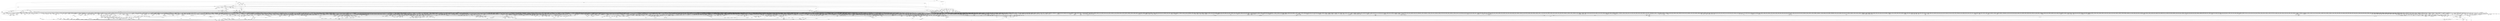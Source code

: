 digraph kerncollapsed {
    "compound_order_1" [color="black"];
    "down_trylock" [color="black"];
    "do_delayed_call" [color="black"];
    "mas_next_setup.constprop.0" [color="black"];
    "find_next_bit_10" [color="black"];
    "mte_copy_page_tags" [color="black"];
    "Indirect call155" [color="black"];
    "__finalize_skb_around" [color="black"];
    "retain_dentry" [color="black"];
    "do_raw_spin_lock_6" [color="black"];
    "console_trylock" [color="black"];
    "mte_set_pivot" [color="black"];
    "__raw_spin_lock_irq" [color="black"];
    "pid_nr_ns" [color="black"];
    "find_mergeable_anon_vma" [color="black"];
    "Indirect call145" [color="black"];
    "Indirect call44" [color="black"];
    "arch_local_irq_save_4" [color="black"];
    "kernfs_release_file.part.0.isra.0" [color="black"];
    "page_mapping" [color="black"];
    "__kern_my_cpu_offset_19" [color="black"];
    "__count_vm_events" [color="black"];
    "mutex_is_locked" [color="black"];
    "mas_is_err" [color="black"];
    "__disable_irq_nosync" [color="black"];
    "__raw_spin_lock_irqsave_1" [color="black"];
    "__kern_my_cpu_offset_50" [color="black"];
    "Indirect call229" [color="black"];
    "prb_reserve_in_last" [color="black"];
    "sve_state_size" [color="black"];
    "find_first_bit_3" [color="black"];
    "device_pm_check_callbacks" [color="black"];
    "get_ldops" [color="black"];
    "prepend" [color="black"];
    "__lock_timer" [color="black"];
    "__raw_spin_unlock_irq_20" [color="black"];
    "Indirect call226" [color="black"];
    "aio_nr_sub" [color="black"];
    "mnt_dec_writers" [color="black"];
    "Indirect call31" [color="black"];
    "dl_bw_cpus" [color="black"];
    "__raw_spin_unlock_irqrestore_1" [color="black"];
    "anon_vma_interval_tree_iter_next" [color="black"];
    "sb_clear_inode_writeback" [color="black"];
    "do_raw_spin_lock_38" [color="black"];
    "Indirect call224" [color="black"];
    "set_swapper_pgd" [color="black"];
    "inactive_is_low.constprop.0" [color="black"];
    "path_get" [color="black"];
    "__raw_spin_lock_irq_1" [color="black"];
    "Indirect call151" [color="black"];
    "rcu_segcblist_add_len" [color="black"];
    "decay_load" [color="black"];
    "Indirect call51" [color="black"];
    "cpu_util_cfs_boost" [color="black"];
    "smp_call_function_single" [color="black"];
    "pcpu_free_area.isra.0" [color="black"];
    "io_fill_cqe_aux" [color="black"];
    "task_clear_jobctl_trapping" [color="black"];
    "d_alloc" [color="black"];
    "io_wq_hash_work" [color="black"];
    "graft_tree" [color="black"];
    "update_dl_migration" [color="black"];
    "security_release_secctx" [color="black"];
    "io_put_kbuf_comp.isra.0" [color="black"];
    "__delay" [color="black"];
    "irq_chip_retrigger_hierarchy" [color="black"];
    "_compound_head" [color="black"];
    "task_pid_vnr_1" [color="black"];
    "sme_save_state" [color="black"];
    "kick_process" [color="black"];
    "Indirect call225" [color="black"];
    "memchr" [color="black"];
    "xas_set_offset" [color="black"];
    "test_tsk_need_resched" [color="black"];
    "__reuseport_detach_sock.isra.0" [color="black"];
    "io_wq_worker_running" [color="black"];
    "__raw_spin_unlock_irqrestore_21" [color="black"];
    "__kern_my_cpu_offset_49" [color="black"];
    "Indirect call158" [color="black"];
    "sock_rmem_free" [color="black"];
    "__raw_spin_lock_irqsave_15" [color="black"];
    "clear_nonspinnable" [color="black"];
    "mas_safe_min" [color="black"];
    "folio_nr_pages_1" [color="black"];
    "mab_no_null_split" [color="black"];
    "vmalloc_to_page" [color="black"];
    "workingset_eviction" [color="black"];
    "xa_find" [color="black"];
    "csum_partial_ext" [color="black"];
    "pmd_clear_huge" [color="black"];
    "mast_spanning_rebalance.isra.0" [color="black"];
    "rb_insert_color" [color="black"];
    "tick_get_wakeup_device" [color="black"];
    "Indirect call10" [color="black"];
    "test_and_set_ti_thread_flag_1" [color="black"];
    "strncmp" [color="black"];
    "__percpu_add_case_64_2" [color="black"];
    "mas_rewalk_if_dead" [color="black"];
    "Indirect call12" [color="black"];
    "mapping_shrinkable_1" [color="black"];
    "__accumulate_pelt_segments" [color="black"];
    "count_mounts" [color="black"];
    "workingset_refault" [color="black"];
    "Indirect call129" [color="black"];
    "compaction_suitable" [color="black"];
    "_task_util_est" [color="black"];
    "__next_zones_zonelist" [color="black"];
    "invalid_migration_vma" [color="black"];
    "disable_irq_nosync" [color="black"];
    "prepare_to_wait_exclusive" [color="black"];
    "Indirect call150" [color="black"];
    "strchr" [color="black"];
    "fpsimd_thread_switch" [color="black"];
    "skb_orphan_1" [color="black"];
    "__raw_spin_unlock_irqrestore_33" [color="black"];
    "zone_watermark_fast.constprop.0" [color="black"];
    "no_blink" [color="black"];
    "do_raw_spin_lock_85" [color="black"];
    "__wb_writeout_add" [color="black"];
    "__raw_spin_lock_28" [color="black"];
    "io_schedule_prepare" [color="black"];
    "raw_spin_rq_lock_1" [color="black"];
    "should_failslab" [color="black"];
    "do_raw_spin_lock_30" [color="black"];
    "__cmpxchg_case_acq_32.constprop.0_15" [color="black"];
    "__cmpxchg_case_mb_64_2" [color="black"];
    "csum_block_add_ext" [color="black"];
    "find_buddy_page_pfn" [color="black"];
    "__raw_spin_lock_46" [color="black"];
    "__list_del_entry_2" [color="black"];
    "take_dentry_name_snapshot" [color="black"];
    "folio_mapped_2" [color="black"];
    "set_pageblock_migratetype" [color="black"];
    "test_taint" [color="black"];
    "Indirect call29" [color="black"];
    "queued_write_lock_slowpath" [color="black"];
    "__skb_set_length_1" [color="black"];
    "membarrier_update_current_mm" [color="black"];
    "__update_gt_cputime" [color="black"];
    "security_sock_rcv_skb" [color="black"];
    "Indirect call200" [color="black"];
    "check_class_changed" [color="black"];
    "vma_interval_tree_insert" [color="black"];
    "audit_comparator" [color="black"];
    "drop_links" [color="black"];
    "task_fits_cpu" [color="black"];
    "find_submount" [color="black"];
    "global_dirtyable_memory" [color="black"];
    "tty_termios_baud_rate" [color="black"];
    "set_cpu_online" [color="black"];
    "is_current_pgrp_orphaned" [color="black"];
    "futex_hb_waiters_dec" [color="black"];
    "fsnotify_first_mark" [color="black"];
    "mntget" [color="black"];
    "hrtimer_force_reprogram.constprop.0" [color="black"];
    "post_alloc_hook" [color="black"];
    "Indirect call107" [color="black"];
    "arch_stack_walk" [color="black"];
    "kernfs_leftmost_descendant" [color="black"];
    "__raw_spin_unlock_irqrestore_10" [color="black"];
    "Indirect call213" [color="black"];
    "__raw_write_lock.constprop.0_1" [color="black"];
    "touch_mnt_namespace" [color="black"];
    "__flush_tlb_page_nosync" [color="black"];
    "__raw_spin_lock_31" [color="black"];
    "__raw_spin_lock_12" [color="black"];
    "audit_gid_comparator" [color="black"];
    "__kern_my_cpu_offset_36" [color="black"];
    "try_check_zero" [color="black"];
    "__irq_domain_activate_irq" [color="black"];
    "handle_lookup_down" [color="black"];
    "Indirect call186" [color="black"];
    "is_zero_page" [color="black"];
    "do_raw_spin_lock_66" [color="black"];
    "__kern_my_cpu_offset_16" [color="black"];
    "mab_set_b_end" [color="black"];
    "arch_local_irq_restore_3" [color="black"];
    "try_grab_page" [color="black"];
    "pfn_swap_entry_to_page" [color="black"];
    "calc_wheel_index" [color="black"];
    "pvm_determine_end_from_reverse" [color="black"];
    "__raw_spin_unlock_irq.constprop.0_1" [color="black"];
    "put_ldops.constprop.0" [color="black"];
    "_atomic_dec_and_lock_irqsave" [color="black"];
    "pud_set_huge" [color="black"];
    "futex_q_unlock" [color="black"];
    "new_context" [color="black"];
    "page_ref_inc" [color="black"];
    "rcu_jiffies_till_stall_check" [color="black"];
    "mmgrab_1" [color="black"];
    "__raw_spin_unlock_irq_28" [color="black"];
    "list_del_init_8" [color="black"];
    "mas_next_sibling" [color="black"];
    "mas_wr_new_end" [color="black"];
    "wp_page_reuse" [color="black"];
    "vma_interval_tree_insert_after" [color="black"];
    "__sk_mem_reclaim" [color="black"];
    "__nr_to_section" [color="black"];
    "init_completion" [color="black"];
    "mas_find_child" [color="black"];
    "wake_up_klogd" [color="black"];
    "___d_drop" [color="black"];
    "arm_timer" [color="black"];
    "mas_leaf_set_meta" [color="black"];
    "__hrtimer_next_event_base.constprop.0" [color="black"];
    "do_raw_spin_lock_116" [color="black"];
    "__raw_spin_lock_irq_25" [color="black"];
    "update_curr" [color="black"];
    "put_dec" [color="black"];
    "get_work_pwq" [color="black"];
    "virt_to_slab" [color="black"];
    "__percpu_add_case_64" [color="black"];
    "Indirect call172" [color="black"];
    "Indirect call223" [color="black"];
    "netdev_start_xmit" [color="black"];
    "pde_subdir_find" [color="black"];
    "signal_pending_state_1" [color="black"];
    "arch_local_irq_disable_2" [color="black"];
    "xas_retry" [color="black"];
    "__raw_spin_lock_30" [color="black"];
    "raw_spin_rq_lock" [color="black"];
    "find_next_bit_29" [color="black"];
    "__raw_spin_lock_irqsave.constprop.0_3" [color="black"];
    "llist_add_batch" [color="black"];
    "io_wq_get_acct" [color="black"];
    "_find_first_bit" [color="black"];
    "path_is_under" [color="black"];
    "audit_log_path_denied" [color="black"];
    "list_move_tail" [color="black"];
    "cpumask_any_distribute" [color="black"];
    "__kern_my_cpu_offset_55" [color="black"];
    "__io_acct_run_queue" [color="black"];
    "can_set_direct_map" [color="black"];
    "Indirect call22" [color="black"];
    "Indirect call196" [color="black"];
    "__audit_reusename" [color="black"];
    "sync_icache_aliases" [color="black"];
    "__raw_spin_lock_irq_6" [color="black"];
    "do_raw_spin_lock_47" [color="black"];
    "__raw_spin_lock_irqsave" [color="black"];
    "__cmpxchg_case_acq_32.constprop.0_18" [color="black"];
    "__raw_spin_unlock_irq_3" [color="black"];
    "tcp_get_info_chrono_stats" [color="black"];
    "strnlen" [color="black"];
    "cpu_switch_to" [color="black"];
    "device_links_read_unlock" [color="black"];
    "mas_set_alloc_req" [color="black"];
    "__lock_task_sighand" [color="black"];
    "do_raw_spin_lock_9" [color="black"];
    "is_bad_inode" [color="black"];
    "desc_read_finalized_seq" [color="black"];
    "sock_flag.constprop.0" [color="black"];
    "local_bh_disable" [color="black"];
    "fsnotify_compare_groups" [color="black"];
    "expand" [color="black"];
    "arch_local_irq_restore_1" [color="black"];
    "__rb_erase_color" [color="black"];
    "console_is_usable" [color="black"];
    "Indirect call53" [color="black"];
    "__raw_spin_lock.constprop.0_1" [color="black"];
    "__lock_parent" [color="black"];
    "idr_find" [color="black"];
    "mas_push_node" [color="black"];
    "idle_cpu" [color="black"];
    "__try_to_del_timer_sync" [color="black"];
    "steal_suitable_fallback" [color="black"];
    "data_push_tail" [color="black"];
    "Indirect call26" [color="black"];
    "__kern_my_cpu_offset_52" [color="black"];
    "tls_preserve_current_state" [color="black"];
    "__acct_reclaim_writeback" [color="black"];
    "pm_runtime_get_noresume" [color="black"];
    "__raw_spin_unlock_irq" [color="black"];
    "irq_work_claim" [color="black"];
    "account_pipe_buffers" [color="black"];
    "__cmpwait_case_32_1" [color="black"];
    "__cmpxchg_case_mb_64" [color="black"];
    "mask_irq" [color="black"];
    "xas_error.isra.0_1" [color="black"];
    "need_mlock_drain" [color="black"];
    "auditsc_get_stamp" [color="black"];
    "xas_not_node" [color="black"];
    "get_file" [color="black"];
    "prb_read_valid" [color="black"];
    "vma_interval_tree_remove" [color="black"];
    "arch_teardown_dma_ops" [color="black"];
    "pcpu_size_to_slot" [color="black"];
    "signal_pending" [color="black"];
    "__rb_rotate_set_parents" [color="black"];
    "__posix_timers_find" [color="black"];
    "oom_badness" [color="black"];
    "__futex_unqueue" [color="black"];
    "mte_dead_walk" [color="black"];
    "fatal_signal_pending_4" [color="black"];
    "irq_set_thread_affinity" [color="black"];
    "cpumask_intersects.constprop.0_1" [color="black"];
    "__mnt_is_readonly" [color="black"];
    "invalid_mkclean_vma" [color="black"];
    "__skb_fill_page_desc" [color="black"];
    "simple_xattr_space" [color="black"];
    "__cmpxchg_case_acq_32.constprop.0_1" [color="black"];
    "select_collect" [color="black"];
    "percpu_up_read_1" [color="black"];
    "mte_update_gcr_excl.isra.0" [color="black"];
    "wake_all_kswapds" [color="black"];
    "arch_send_call_function_single_ipi" [color="black"];
    "get_ucounts_or_wrap" [color="black"];
    "pm_runtime_deactivate_timer" [color="black"];
    "io_get_cqe_overflow" [color="black"];
    "folio_evictable_1" [color="black"];
    "jiffies_to_usecs" [color="black"];
    "cpu_active" [color="black"];
    "workingset_activation" [color="black"];
    "enqueue_hrtimer.constprop.0" [color="black"];
    "Indirect call48" [color="black"];
    "netdev_name" [color="black"];
    "pfn_valid_2" [color="black"];
    "kernfs_root" [color="black"];
    "__percpu_add_case_32_3" [color="black"];
    "hlist_del_init_2" [color="black"];
    "from_vfsuid" [color="black"];
    "mod_zone_page_state" [color="black"];
    "del_page_from_free_list" [color="black"];
    "__raw_spin_lock_irq_5" [color="black"];
    "remove_wait_queue" [color="black"];
    "inode_add_lru" [color="black"];
    "__kern_my_cpu_offset_56" [color="black"];
    "console_srcu_read_unlock" [color="black"];
    "find_last_bit" [color="black"];
    "mas_walk" [color="black"];
    "do_raw_spin_lock_27" [color="black"];
    "vma_interval_tree_subtree_search" [color="black"];
    "do_raw_spin_lock_88" [color="black"];
    "skb_flow_get_icmp_tci" [color="black"];
    "pte_offset_kernel.isra.0" [color="black"];
    "Indirect call134" [color="black"];
    "netlink_unlock_table" [color="black"];
    "Indirect call70" [color="black"];
    "pgattr_change_is_safe" [color="black"];
    "__task_will_free_mem" [color="black"];
    "recalc_sigpending_tsk" [color="black"];
    "mmget" [color="black"];
    "system_supports_mte_1" [color="black"];
    "stackinfo_on_stack" [color="black"];
    "signal_pending_11" [color="black"];
    "strcpy" [color="black"];
    "test_ti_thread_flag_22" [color="black"];
    "Indirect call21" [color="black"];
    "u64_stats_add_1" [color="black"];
    "folio_order" [color="black"];
    "vma_interval_tree_augment_propagate" [color="black"];
    "Indirect call38" [color="black"];
    "mas_prev" [color="black"];
    "memcg_charge_kernel_stack.part.0" [color="black"];
    "activate_task" [color="black"];
    "xas_find_conflict" [color="black"];
    "eth_type_vlan" [color="black"];
    "is_posix_acl_xattr" [color="black"];
    "osq_lock" [color="black"];
    "Indirect call111" [color="black"];
    "__raw_spin_unlock_irq_23" [color="black"];
    "Indirect call101" [color="black"];
    "__cmpxchg_case_8" [color="black"];
    "in_group_p" [color="black"];
    "irq_domain_activate_irq" [color="black"];
    "access_ok_16" [color="black"];
    "Indirect call139" [color="black"];
    "Indirect call168" [color="black"];
    "Indirect call176" [color="black"];
    "this_cpu_has_cap" [color="black"];
    "__xchg_case_acq_64.isra.0" [color="black"];
    "__raw_spin_lock_41" [color="black"];
    "step_into" [color="black"];
    "__irq_can_set_affinity" [color="black"];
    "io_cancel_cb" [color="black"];
    "freezing" [color="black"];
    "ma_pivots" [color="black"];
    "__cmpxchg_case_mb_32_2" [color="black"];
    "__kern_my_cpu_offset_38" [color="black"];
    "do_raw_spin_lock_29" [color="black"];
    "Indirect call188" [color="black"];
    "shrink_lock_dentry" [color="black"];
    "fast_dput" [color="black"];
    "kernel_init_pages" [color="black"];
    "space_used" [color="black"];
    "Indirect call54" [color="black"];
    "update_group_capacity" [color="black"];
    "terminate_walk" [color="black"];
    "signal_pending_state_2" [color="black"];
    "__preempt_count_sub" [color="black"];
    "d_set_d_op" [color="black"];
    "inc_rlimit_ucounts" [color="black"];
    "is_software_node" [color="black"];
    "__d_lookup_unhash" [color="black"];
    "cpumask_weight.constprop.0_5" [color="black"];
    "do_raw_spin_lock_60" [color="black"];
    "page_ref_dec_and_test_1" [color="black"];
    "__percpu_add_case_64_7" [color="black"];
    "compaction_zonelist_suitable" [color="black"];
    "compound_order" [color="black"];
    "Indirect call83" [color="black"];
    "grow_tree_refs" [color="black"];
    "__raw_spin_unlock_irq_35" [color="black"];
    "queued_read_lock.constprop.0" [color="black"];
    "find_unlink_vmap_area" [color="black"];
    "radix_tree_load_root" [color="black"];
    "__msecs_to_jiffies" [color="black"];
    "update_rq_clock" [color="black"];
    "do_raw_spin_lock_41" [color="black"];
    "pcpu_chunk_populated" [color="black"];
    "mas_prev_sibling" [color="black"];
    "__add_wait_queue" [color="black"];
    "set_task_reclaim_state" [color="black"];
    "_mix_pool_bytes" [color="black"];
    "__irq_work_queue_local" [color="black"];
    "io_wq_cancel_pending_work" [color="black"];
    "rcu_poll_gp_seq_start_unlocked" [color="black"];
    "Indirect call197" [color="black"];
    "lock_mount_hash" [color="black"];
    "Indirect call132" [color="black"];
    "print_tainted" [color="black"];
    "do_softirq" [color="black"];
    "tlb_gather_mmu" [color="black"];
    "__anon_vma_interval_tree_augment_rotate" [color="black"];
    "_prb_commit" [color="black"];
    "fsnotify_put_sb_connectors" [color="black"];
    "__skb_flow_get_ports" [color="black"];
    "Indirect call142" [color="black"];
    "__ptrace_link" [color="black"];
    "get_file_1" [color="black"];
    "__cmpxchg_case_mb_32_5" [color="black"];
    "filemap_check_errors" [color="black"];
    "__io_disarm_linked_timeout" [color="black"];
    "__raw_spin_lock_irqsave_52" [color="black"];
    "do_raw_spin_lock_52" [color="black"];
    "desc_read" [color="black"];
    "__get_task_comm" [color="black"];
    "dec_mm_counter" [color="black"];
    "load_unaligned_zeropad_1" [color="black"];
    "move_freepages_block" [color="black"];
    "do_raw_spin_lock_35" [color="black"];
    "rcu_stall_is_suppressed" [color="black"];
    "__cmpxchg_case_acq_32.constprop.0_9" [color="black"];
    "security_current_getsecid_subj" [color="black"];
    "__raw_read_lock.constprop.0_5" [color="black"];
    "set_pud" [color="black"];
    "mas_wr_node_walk" [color="black"];
    "do_raw_spin_lock_10" [color="black"];
    "get_file.isra.0" [color="black"];
    "do_raw_spin_lock_61" [color="black"];
    "xas_next_entry.constprop.0" [color="black"];
    "folio_try_get_rcu" [color="black"];
    "arch_tlbbatch_should_defer.constprop.0" [color="black"];
    "path_init" [color="black"];
    "arch_local_irq_save_7" [color="black"];
    "lookup_dcache" [color="black"];
    "update_rt_rq_load_avg" [color="black"];
    "fragmentation_index" [color="black"];
    "split_page" [color="black"];
    "set_ti_thread_flag_5" [color="black"];
    "__wb_update_bandwidth.constprop.0" [color="black"];
    "rcu_poll_gp_seq_end_unlocked" [color="black"];
    "task_participate_group_stop" [color="black"];
    "d_lru_del" [color="black"];
    "security_inode_init_security_anon" [color="black"];
    "folio_nr_pages_2" [color="black"];
    "commit_tree" [color="black"];
    "__raw_spin_lock_6" [color="black"];
    "is_cpu_allowed" [color="black"];
    "__kern_my_cpu_offset_78" [color="black"];
    "update_cached_migrate" [color="black"];
    "__page_dup_rmap.constprop.0" [color="black"];
    "folio_anon_vma" [color="black"];
    "set_load_weight" [color="black"];
    "__efistub_caches_clean_inval_pou" [color="black"];
    "__raw_spin_lock_18" [color="black"];
    "move_queued_task.constprop.0" [color="black"];
    "__raw_spin_unlock_irq_21" [color="black"];
    "security_file_set_fowner" [color="black"];
    "cpudl_find" [color="black"];
    "mas_leaf_max_gap" [color="black"];
    "find_next_bit.constprop.0_11" [color="black"];
    "__raw_write_lock_irq.constprop.0" [color="black"];
    "io_cancel_task_cb" [color="black"];
    "set_next_task" [color="black"];
    "__wake_up_klogd.part.0" [color="black"];
    "irq_disable" [color="black"];
    "__dequeue_entity" [color="black"];
    "arch_local_irq_save_3" [color="black"];
    "split_map_pages" [color="black"];
    "Indirect call220" [color="black"];
    "ktime_get_mono_fast_ns" [color="black"];
    "dev_driver_string" [color="black"];
    "__raw_spin_lock_27" [color="black"];
    "xas_find_marked" [color="black"];
    "copy_from_kernel_nofault_allowed" [color="black"];
    "__mnt_want_write" [color="black"];
    "__vfs_getxattr" [color="black"];
    "__kern_my_cpu_offset_2" [color="black"];
    "__kern_my_cpu_offset_54" [color="black"];
    "put_filesystem" [color="black"];
    "__filename_parentat" [color="black"];
    "do_raw_spin_lock.constprop.0_14" [color="black"];
    "sync_rcu_exp_done_unlocked" [color="black"];
    "mapping_allow_writable" [color="black"];
    "mod_zone_state" [color="black"];
    "percpu_ref_get_many.constprop.0" [color="black"];
    "zone_page_state_add" [color="black"];
    "__enqueue_entity" [color="black"];
    "propagate_mnt" [color="black"];
    "mte_sync_tags" [color="black"];
    "update_sctlr_el1" [color="black"];
    "task_sigpending_1" [color="black"];
    "__io_put_kbuf" [color="black"];
    "__wake_up_locked_key_bookmark" [color="black"];
    "is_migration_entry" [color="black"];
    "posix_cpu_timers_exit_group" [color="black"];
    "Indirect call3" [color="black"];
    "Indirect call45" [color="black"];
    "ihold" [color="black"];
    "__raw_spin_lock_irqsave_32" [color="black"];
    "arm64_kernel_unmapped_at_el0_4" [color="black"];
    "__d_drop" [color="black"];
    "do_raw_spin_lock_73" [color="black"];
    "pcpu_chunk_slot" [color="black"];
    "device_match_devt" [color="black"];
    "tag_clear_highpage" [color="black"];
    "irqd_irq_disabled.isra.0" [color="black"];
    "rcu_seq_snap" [color="black"];
    "_atomic_dec_and_lock" [color="black"];
    "cpu_util_cfs" [color="black"];
    "access_ok_14" [color="black"];
    "__raw_spin_lock_irq.constprop.0_2" [color="black"];
    "addr_to_vb_xa" [color="black"];
    "Indirect call179" [color="black"];
    "__cmpxchg_case_acq_32.constprop.0_5" [color="black"];
    "mnt_want_write" [color="black"];
    "__ipi_send_mask" [color="black"];
    "Indirect call68" [color="black"];
    "pcpu_post_unmap_tlb_flush" [color="black"];
    "percpu_ref_put_many.constprop.0" [color="black"];
    "find_task_by_vpid" [color="black"];
    "task_ppid_nr" [color="black"];
    "wb_io_lists_depopulated" [color="black"];
    "find_next_zero_bit_2" [color="black"];
    "__pfn_to_section" [color="black"];
    "add_nr_running" [color="black"];
    "__fprop_add_percpu_max" [color="black"];
    "__update_min_deadline" [color="black"];
    "xas_set_order.part.0" [color="black"];
    "rcu_exp_jiffies_till_stall_check" [color="black"];
    "Indirect call203" [color="black"];
    "d_ancestor" [color="black"];
    "lru_move_tail_fn" [color="black"];
    "arch_asym_cpu_priority" [color="black"];
    "__raw_spin_unlock_irq_45" [color="black"];
    "__raw_spin_unlock_irqrestore_2" [color="black"];
    "security_audit_rule_free" [color="black"];
    "do_csum" [color="black"];
    "__pi_strlen" [color="black"];
    "skb_header_pointer_2" [color="black"];
    "percpu_ref_put_many.constprop.0_1" [color="black"];
    "clear_buddies.isra.0" [color="black"];
    "mte_update_sctlr_user" [color="black"];
    "__raw_spin_trylock_3" [color="black"];
    "find_first_bit_4" [color="black"];
    "cpumask_empty_3" [color="black"];
    "__kern_my_cpu_offset_51" [color="black"];
    "copy_page" [color="black"];
    "__mutex_trylock_common" [color="black"];
    "system_supports_mte" [color="black"];
    "Indirect call47" [color="black"];
    "get_cred" [color="black"];
    "do_raw_spin_lock.constprop.0_13" [color="black"];
    "__cmpxchg_case_acq_32.constprop.0_2" [color="black"];
    "detach_entity_load_avg" [color="black"];
    "__cmpxchg_case_acq_32.constprop.0_21" [color="black"];
    "try_to_unlazy_next" [color="black"];
    "do_raw_spin_lock_36" [color="black"];
    "rt_mutex_proxy_unlock" [color="black"];
    "cpu_online_3" [color="black"];
    "dl_set_overload.part.0" [color="black"];
    "isolation_suitable.isra.0" [color="black"];
    "vm_unacct_memory_1" [color="black"];
    "__raw_spin_lock_irq_35" [color="black"];
    "Indirect call15" [color="black"];
    "slab_want_init_on_free" [color="black"];
    "make_vfsgid" [color="black"];
    "Indirect call221" [color="black"];
    "kmem_valid_obj" [color="black"];
    "__percpu_add_return_case_32_1" [color="black"];
    "Indirect call204" [color="black"];
    "__printk_cpu_sync_wait" [color="black"];
    "mmgrab_2" [color="black"];
    "Indirect call89" [color="black"];
    "ma_dead_node" [color="black"];
    "crng_fast_key_erasure" [color="black"];
    "__percpu_add_case_32_7" [color="black"];
    "unreserve_highatomic_pageblock" [color="black"];
    "netlink_lock_table" [color="black"];
    "__cmpxchg_case_acq_64_1" [color="black"];
    "workingset_update_node" [color="black"];
    "rb_first" [color="black"];
    "ktime_get" [color="black"];
    "spin_lock_irqsave_check_contention" [color="black"];
    "__kern_my_cpu_offset_77" [color="black"];
    "collect_posix_cputimers" [color="black"];
    "cpumask_any_and_distribute" [color="black"];
    "rcu_seq_set_state" [color="black"];
    "set_next_entity" [color="black"];
    "calc_delta_fair" [color="black"];
    "timespec64_equal" [color="black"];
    "mas_wr_walk_descend" [color="black"];
    "Indirect call71" [color="black"];
    "__kern_my_cpu_offset_23" [color="black"];
    "min_deadline_cb_rotate" [color="black"];
    "cpupri_set" [color="black"];
    "Indirect call202" [color="black"];
    "__arm64_sys_link" [color="black"];
    "Indirect call69" [color="black"];
    "lockref_get" [color="black"];
    "_compound_head_5" [color="black"];
    "list_del_init" [color="black"];
    "u64_stats_add_2" [color="black"];
    "__raw_spin_unlock_irqrestore_4" [color="black"];
    "Indirect call218" [color="black"];
    "kill_device" [color="black"];
    "skb_copy_bits" [color="black"];
    "__cmpxchg_case_acq_32_1" [color="black"];
    "Indirect call17" [color="black"];
    "do_init_timer.constprop.0" [color="black"];
    "exit_rcu" [color="black"];
    "__cmpxchg_case_rel_32" [color="black"];
    "find_suitable_fallback" [color="black"];
    "__cmpxchg_case_acq_32_3" [color="black"];
    "pagefault_enable_2" [color="black"];
    "Indirect call112" [color="black"];
    "next_zone" [color="black"];
    "copy_user_highpage" [color="black"];
    "smp_call_function_many" [color="black"];
    "__gfp_pfmemalloc_flags" [color="black"];
    "srcu_get_delay.isra.0" [color="black"];
    "__preempt_count_add.constprop.0_1" [color="black"];
    "__kern_my_cpu_offset_62" [color="black"];
    "__cmpxchg_case_acq_32_2" [color="black"];
    "Indirect call180" [color="black"];
    "getname_flags" [color="black"];
    "mab_mas_cp" [color="black"];
    "flush_signal_handlers" [color="black"];
    "__raw_spin_unlock_irqrestore_6" [color="black"];
    "update_blocked_averages" [color="black"];
    "groups_search" [color="black"];
    "__kern_my_cpu_offset_27" [color="black"];
    "pwq_activate_inactive_work" [color="black"];
    "Indirect call154" [color="black"];
    "legitimize_root" [color="black"];
    "Indirect call78" [color="black"];
    "__raw_spin_lock_bh.constprop.0_5" [color="black"];
    "__cmpxchg_case_acq_32.constprop.0_17" [color="black"];
    "find_next_bit.constprop.0_1" [color="black"];
    "mte_clear_page_tags" [color="black"];
    "privileged_wrt_inode_uidgid" [color="black"];
    "____do_softirq" [color="black"];
    "jiffies_to_msecs" [color="black"];
    "__raw_spin_lock_irqsave.constprop.0_1" [color="black"];
    "Indirect call136" [color="black"];
    "folio_mark_dirty" [color="black"];
    "__d_lookup_rcu_op_compare" [color="black"];
    "cpumask_and.isra.0_3" [color="black"];
    "do_raw_spin_lock_44" [color="black"];
    "cpudl_heapify_up" [color="black"];
    "timerqueue_del" [color="black"];
    "copy_fd_bitmaps" [color="black"];
    "audit_string_contains_control" [color="black"];
    "arch_get_random_longs" [color="black"];
    "rb_erase" [color="black"];
    "audit_inode_child" [color="black"];
    "Indirect call127" [color="black"];
    "tty_name" [color="black"];
    "__raw_spin_unlock_irqrestore.constprop.0_1" [color="black"];
    "rcu_seq_end_1" [color="black"];
    "page_ref_inc_2" [color="black"];
    "Indirect call116" [color="black"];
    "__percpu_add_case_64.constprop.0_1" [color="black"];
    "__raw_write_unlock_irq_5" [color="black"];
    "flush_dcache_folio" [color="black"];
    "folio_mapped_3" [color="black"];
    "do_raw_spin_lock.constprop.0_7" [color="black"];
    "cpumask_next.constprop.0" [color="black"];
    "is_path_reachable" [color="black"];
    "rcu_cblist_init" [color="black"];
    "Indirect call187" [color="black"];
    "__raw_spin_unlock_irqrestore_32" [color="black"];
    "__raw_spin_lock_54" [color="black"];
    "dequeue_load_avg" [color="black"];
    "__cmpxchg_case_acq_32.constprop.0_12" [color="black"];
    "__raw_spin_unlock_irq_19" [color="black"];
    "defer_console_output" [color="black"];
    "__irq_put_desc_unlock" [color="black"];
    "list_move_1" [color="black"];
    "posix_cpu_timer_rearm" [color="black"];
    "rb_next" [color="black"];
    "Indirect call123" [color="black"];
    "Indirect call130" [color="black"];
    "do_add_mount" [color="black"];
    "Indirect call104" [color="black"];
    "add_timer" [color="black"];
    "d_is_dir.isra.0_1" [color="black"];
    "__pi_strcmp" [color="black"];
    "xas_result" [color="black"];
    "mm_trace_rss_stat" [color="black"];
    "inc_tlb_flush_pending" [color="black"];
    "__mod_timer" [color="black"];
    "put_unused_fd" [color="black"];
    "csum_partial" [color="black"];
    "free_pcppages_bulk" [color="black"];
    "get_data" [color="black"];
    "put_cpu_fpsimd_context" [color="black"];
    "get_group_info.isra.0" [color="black"];
    "__bitmap_equal" [color="black"];
    "irq_get_irq_data" [color="black"];
    "rcu_is_cpu_rrupt_from_idle" [color="black"];
    "rseq_migrate" [color="black"];
    "folio_activate_fn" [color="black"];
    "find_next_bit.constprop.0_5" [color="black"];
    "find_next_bit_3" [color="black"];
    "__printk_safe_exit" [color="black"];
    "arch_local_irq_restore_2" [color="black"];
    "Indirect call0" [color="black"];
    "prepare_alloc_pages.constprop.0" [color="black"];
    "desc_make_reusable" [color="black"];
    "__raw_spin_lock_19" [color="black"];
    "Indirect call214" [color="black"];
    "mnt_set_mountpoint" [color="black"];
    "group_close_release" [color="black"];
    "fatal_signal_pending" [color="black"];
    "mapping_shrinkable_2" [color="black"];
    "__raw_spin_unlock_irqrestore_24" [color="black"];
    "__raw_spin_unlock_irq_6" [color="black"];
    "io_req_complete_defer" [color="black"];
    "fsnotify_grab_connector" [color="black"];
    "Indirect call91" [color="black"];
    "tty_port_kopened" [color="black"];
    "has_managed_dma" [color="black"];
    "__mutex_init" [color="black"];
    "kthread_is_per_cpu" [color="black"];
    "do_raw_spin_lock_67" [color="black"];
    "__irq_disable" [color="black"];
    "__raw_spin_lock_irq_34" [color="black"];
    "find_vm_area" [color="black"];
    "security_task_getsecid_obj" [color="black"];
    "lazy_max_pages" [color="black"];
    "convert_prio" [color="black"];
    "Indirect call198" [color="black"];
    "Indirect call106" [color="black"];
    "__raw_spin_lock_irqsave.constprop.0_8" [color="black"];
    "dev_nit_active" [color="black"];
    "lookup_mountpoint" [color="black"];
    "nsec_to_clock_t" [color="black"];
    "hlist_bl_lock" [color="black"];
    "set_pfnblock_flags_mask" [color="black"];
    "capacity_of" [color="black"];
    "__lookup_mnt" [color="black"];
    "synchronize_rcu.part.0" [color="black"];
    "_find_next_or_bit" [color="black"];
    "__wake_up_bit" [color="black"];
    "__put_cpu_fpsimd_context" [color="black"];
    "arm64_kernel_unmapped_at_el0_3" [color="black"];
    "get_state_synchronize_rcu" [color="black"];
    "Indirect call165" [color="black"];
    "list_splice" [color="black"];
    "rcu_seq_start_1" [color="black"];
    "Indirect call121" [color="black"];
    "set_ti_thread_flag" [color="black"];
    "pcpu_chunk_refresh_hint" [color="black"];
    "fprop_fraction_percpu" [color="black"];
    "zone_watermark_ok" [color="black"];
    "__find_vmap_area.constprop.0" [color="black"];
    "Indirect call212" [color="black"];
    "tsk_fork_get_node" [color="black"];
    "tk_clock_read" [color="black"];
    "__percpu_add_case_32_13" [color="black"];
    "__percpu_add_case_32_2" [color="black"];
    "netlink_overrun" [color="black"];
    "access_ok_42" [color="black"];
    "next_mnt" [color="black"];
    "zone_watermark_ok_safe" [color="black"];
    "online_section_nr" [color="black"];
    "Indirect call219" [color="black"];
    "page_ref_inc_4" [color="black"];
    "device_links_read_lock" [color="black"];
    "folio_mapped" [color="black"];
    "io_timeout_extract" [color="black"];
    "__percpu_add_case_32_20" [color="black"];
    "put_tree_ref" [color="black"];
    "sock_flag_1" [color="black"];
    "__raw_spin_lock_32" [color="black"];
    "qdisc_run_begin" [color="black"];
    "mast_ascend" [color="black"];
    "rt_mutex_slowtrylock" [color="black"];
    "errseq_sample" [color="black"];
    "__raw_spin_lock_irqsave_19" [color="black"];
    "wb_stat_mod" [color="black"];
    "cpu_timer_task_rcu" [color="black"];
    "__raw_spin_lock_irqsave_50" [color="black"];
    "d_set_mounted" [color="black"];
    "first_online_pgdat" [color="black"];
    "percpu_down_read_1" [color="black"];
    "Indirect call115" [color="black"];
    "xattr_resolve_name" [color="black"];
    "down_read_trylock" [color="black"];
    "folio_evictable" [color="black"];
    "io_is_timeout_noseq" [color="black"];
    "__cmpxchg_case_mb_32_4" [color="black"];
    "cpu_online_2" [color="black"];
    "prep_new_page" [color="black"];
    "do_raw_spin_lock_24" [color="black"];
    "__audit_getname" [color="black"];
    "queued_spin_lock_slowpath" [color="black"];
    "__raw_spin_unlock_irq_11" [color="black"];
    "capable_wrt_inode_uidgid" [color="black"];
    "do_raw_spin_lock.constprop.0_6" [color="black"];
    "mas_ascend" [color="black"];
    "Indirect call140" [color="black"];
    "prepare_to_wait" [color="black"];
    "check_mnt.isra.0" [color="black"];
    "__wake_up_pollfree" [color="black"];
    "tty_driver_name" [color="black"];
    "__kern_my_cpu_offset_35" [color="black"];
    "task_active_pid_ns" [color="black"];
    "__raw_spin_lock_irq_7" [color="black"];
    "_compound_head_3" [color="black"];
    "memblock_is_map_memory" [color="black"];
    "change_page_range" [color="black"];
    "arch_irq_work_raise" [color="black"];
    "io_file_get_flags" [color="black"];
    "file_ns_capable" [color="black"];
    "Indirect call88" [color="black"];
    "__raw_spin_lock_3" [color="black"];
    "mas_new_ma_node" [color="black"];
    "update_misfit_status" [color="black"];
    "kernfs_should_drain_open_files" [color="black"];
    "lookup_fast" [color="black"];
    "__reset_isolation_pfn" [color="black"];
    "clear_ti_thread_flag_4" [color="black"];
    "ktime_get_with_offset" [color="black"];
    "dl_rq_of_se" [color="black"];
    "anon_vma_interval_tree_post_update_vma" [color="black"];
    "Indirect call27" [color="black"];
    "Indirect call60" [color="black"];
    "set_nameidata" [color="black"];
    "noop_dirty_folio" [color="black"];
    "__legitimize_mnt" [color="black"];
    "__kern_my_cpu_offset_60" [color="black"];
    "__kern_my_cpu_offset_53" [color="black"];
    "Indirect call105" [color="black"];
    "__cmpxchg_case_acq_32.constprop.0_13" [color="black"];
    "fsnotify_detach_connector_from_object" [color="black"];
    "io_acct_run_queue" [color="black"];
    "net_eq_idr" [color="black"];
    "Indirect call128" [color="black"];
    "timer_wait_running" [color="black"];
    "clear_ti_thread_flag_3" [color="black"];
    "allow_write_access" [color="black"];
    "_find_first_and_bit" [color="black"];
    "arch_local_irq_restore" [color="black"];
    "pvm_find_va_enclose_addr" [color="black"];
    "__d_instantiate" [color="black"];
    "count_vm_events_2" [color="black"];
    "sock_rfree" [color="black"];
    "_find_next_and_bit" [color="black"];
    "tlb_gather_mmu_fullmm" [color="black"];
    "Indirect call87" [color="black"];
    "xas_pause" [color="black"];
    "__raw_spin_unlock_irqrestore_3" [color="black"];
    "blake2s_update" [color="black"];
    "__hrtimer_get_next_event" [color="black"];
    "security_inode_getsecid" [color="black"];
    "hlist_bl_unlock" [color="black"];
    "__integrity_iint_find" [color="black"];
    "kmap_atomic_1" [color="black"];
    "mast_split_data" [color="black"];
    "lookup_one_qstr_excl" [color="black"];
    "Indirect call211" [color="black"];
    "mte_destroy_descend.constprop.0" [color="black"];
    "unlock_mount_hash" [color="black"];
    "mas_update_gap" [color="black"];
    "dput_to_list" [color="black"];
    "__raw_spin_unlock_irqrestore_9" [color="black"];
    "pud_clear_huge" [color="black"];
    "clear_ti_thread_flag_1" [color="black"];
    "call_on_irq_stack" [color="black"];
    "cpumask_and" [color="black"];
    "__cmpxchg_case_mb_32_8" [color="black"];
    "clear_page" [color="black"];
    "Indirect call96" [color="black"];
    "__raw_spin_unlock_irq_43" [color="black"];
    "rb_erase_cached.isra.0" [color="black"];
    "Indirect call58" [color="black"];
    "rcu_dynticks_snap" [color="black"];
    "page_ref_add" [color="black"];
    "cpumask_and.isra.0_1" [color="black"];
    "__xchg_case_mb_32.constprop.0" [color="black"];
    "__update_load_avg_cfs_rq" [color="black"];
    "__audit_inode" [color="black"];
    "io_run_local_work_continue" [color="black"];
    "node_dirty_ok" [color="black"];
    "arch_local_irq_save" [color="black"];
    "page_vma_mapped_walk_done_1" [color="black"];
    "lock_parent" [color="black"];
    "__raw_spin_lock_5" [color="black"];
    "__irq_startup" [color="black"];
    "list_del_2" [color="black"];
    "local_bh_enable" [color="black"];
    "vma_iter_config" [color="black"];
    "folio_unlock" [color="black"];
    "to_kthread" [color="black"];
    "Indirect call171" [color="black"];
    "mod_node_state" [color="black"];
    "__wait_on_bit" [color="black"];
    "__rt_mutex_slowtrylock" [color="black"];
    "Indirect call49" [color="black"];
    "__bitmap_and" [color="black"];
    "irq_to_desc" [color="black"];
    "wb_dirty_limits" [color="black"];
    "posix_cputimers_group_init" [color="black"];
    "Indirect call66" [color="black"];
    "__raw_spin_lock_22" [color="black"];
    "Indirect call118" [color="black"];
    "__cmpxchg_case_acq_32.constprop.0_19" [color="black"];
    "init_entity_runnable_average" [color="black"];
    "memblock_search" [color="black"];
    "Indirect call209" [color="black"];
    "done_path_create" [color="black"];
    "eventfd_signal_mask" [color="black"];
    "memset" [color="black"];
    "do_raw_spin_lock" [color="black"];
    "find_next_zero_bit" [color="black"];
    "tlb_remove_table_smp_sync" [color="black"];
    "Indirect call152" [color="black"];
    "skb_checksum" [color="black"];
    "pageblock_skip_persistent" [color="black"];
    "_copy_from_iter" [color="black"];
    "find_vma" [color="black"];
    "Indirect call228" [color="black"];
    "dev_xmit_recursion_dec" [color="black"];
    "list_del_init_7" [color="black"];
    "__raw_spin_lock_irqsave_7" [color="black"];
    "inode_cgwb_move_to_attached" [color="black"];
    "__do_set_cpus_allowed" [color="black"];
    "__attach_to_pi_owner" [color="black"];
    "exit_task_stack_account" [color="black"];
    "__percpu_add_case_32_1" [color="black"];
    "need_seqretry" [color="black"];
    "set_ptes.constprop.0.isra.0" [color="black"];
    "folio_size_2" [color="black"];
    "__cmpxchg_case_mb_64_4" [color="black"];
    "propagation_next" [color="black"];
    "__raw_spin_lock_24" [color="black"];
    "kmap_local_page" [color="black"];
    "xa_load" [color="black"];
    "d_flags_for_inode" [color="black"];
    "Indirect call8" [color="black"];
    "sub_rq_bw.isra.0" [color="black"];
    "mas_set_height" [color="black"];
    "__kern_my_cpu_offset_80" [color="black"];
    "__fsnotify_recalc_mask" [color="black"];
    "get_next_ino" [color="black"];
    "osq_unlock" [color="black"];
    "io_poll_can_finish_inline.isra.0" [color="black"];
    "rcu_cblist_dequeue" [color="black"];
    "Indirect call41" [color="black"];
    "pcpu_init_md_blocks" [color="black"];
    "security_audit_rule_match" [color="black"];
    "dequeue_task" [color="black"];
    "arch_get_random_seed_longs" [color="black"];
    "dev_pm_disable_wake_irq_check" [color="black"];
    "try_to_unmap_flush_dirty" [color="black"];
    "__raw_read_unlock.constprop.0_6" [color="black"];
    "__cmpxchg_case_rel_64" [color="black"];
    "__cmpxchg_case_acq_32.constprop.0_6" [color="black"];
    "sched_clock" [color="black"];
    "__raw_spin_lock_14" [color="black"];
    "__raw_spin_unlock_irqrestore_14" [color="black"];
    "system_supports_tlb_range_1" [color="black"];
    "first_zones_zonelist" [color="black"];
    "__mnt_drop_write" [color="black"];
    "skb_header_cloned" [color="black"];
    "Indirect call141" [color="black"];
    "__init_rwsem" [color="black"];
    "count_vm_events_1" [color="black"];
    "__cmpwait_case_32" [color="black"];
    "prb_first_valid_seq" [color="black"];
    "lru_note_cost_refault" [color="black"];
    "Indirect call126" [color="black"];
    "percpu_counter_dec" [color="black"];
    "rcu_gp_is_expedited" [color="black"];
    "update_min_vruntime" [color="black"];
    "mod_timer" [color="black"];
    "io_poll_remove_entry" [color="black"];
    "post_init_entity_util_avg" [color="black"];
    "pick_next_task_idle" [color="black"];
    "fsnotify_inode" [color="black"];
    "rcu_segcblist_init" [color="black"];
    "hrtimer_cancel" [color="black"];
    "Indirect call92" [color="black"];
    "cpumask_first_and" [color="black"];
    "__raw_spin_lock_irq_31" [color="black"];
    "raw_spin_rq_trylock" [color="black"];
    "page_ref_dec_and_test_2" [color="black"];
    "spin_lock_irqsave_ssp_contention" [color="black"];
    "tty_driver_flush_buffer" [color="black"];
    "getname" [color="black"];
    "walk_component" [color="black"];
    "may_create" [color="black"];
    "Indirect call61" [color="black"];
    "security_d_instantiate" [color="black"];
    "memzero_explicit" [color="black"];
    "folio_add_new_anon_rmap" [color="black"];
    "page_ref_add_1" [color="black"];
    "mas_descend" [color="black"];
    "group_balance_cpu" [color="black"];
    "get_state_synchronize_rcu_full" [color="black"];
    "Indirect call94" [color="black"];
    "_compound_head_13" [color="black"];
    "allow_direct_reclaim" [color="black"];
    "resched_curr" [color="black"];
    "free_vmap_area_rb_augment_cb_propagate" [color="black"];
    "double_rq_lock" [color="black"];
    "audit_tree_lookup" [color="black"];
    "__cmpxchg_case_acq_32.constprop.0_4" [color="black"];
    "__mutex_add_waiter" [color="black"];
    "cpu_timer_dequeue" [color="black"];
    "__wait_for_common" [color="black"];
    "Indirect call23" [color="black"];
    "bstats_update" [color="black"];
    "__page_cache_release" [color="black"];
    "find_next_bit_17" [color="black"];
    "xas_init_marks" [color="black"];
    "dev_to_swnode" [color="black"];
    "rcu_seq_end" [color="black"];
    "Indirect call30" [color="black"];
    "user_disable_single_step" [color="black"];
    "__raw_spin_lock_irqsave_22" [color="black"];
    "__raw_spin_unlock_irq_25" [color="black"];
    "set_ptes.constprop.0.isra.0_1" [color="black"];
    "__udelay" [color="black"];
    "pm_qos_read_value" [color="black"];
    "security_inode_link" [color="black"];
    "Indirect call169" [color="black"];
    "folio_nr_pages_4" [color="black"];
    "pmd_offset.isra.0_1" [color="black"];
    "__percpu_add_case_32_21" [color="black"];
    "__raw_spin_lock_irqsave_41" [color="black"];
    "__mutex_trylock" [color="black"];
    "__kern_my_cpu_offset_22" [color="black"];
    "compaction_free" [color="black"];
    "Indirect call80" [color="black"];
    "rwsem_set_nonspinnable" [color="black"];
    "skb_zcopy_downgrade_managed" [color="black"];
    "skb_cloned" [color="black"];
    "gup_must_unshare" [color="black"];
    "lru_add_fn" [color="black"];
    "add_wait_queue" [color="black"];
    "bsearch" [color="black"];
    "update_pm_runtime_accounting" [color="black"];
    "mm_counter_file" [color="black"];
    "flush_tlb_mm_1" [color="black"];
    "sched_post_fork" [color="black"];
    "move_freelist_tail" [color="black"];
    "__kern_my_cpu_offset_21" [color="black"];
    "__tlb_reset_range" [color="black"];
    "cpu_do_switch_mm" [color="black"];
    "__raw_spin_unlock_irqrestore_31" [color="black"];
    "__raw_spin_lock_irqsave_18" [color="black"];
    "Indirect call159" [color="black"];
    "Indirect call113" [color="black"];
    "_find_next_zero_bit" [color="black"];
    "Indirect call162" [color="black"];
    "anon_vma_interval_tree_insert" [color="black"];
    "io_poll_mark_cancelled" [color="black"];
    "list_del_init_6" [color="black"];
    "anon_vma_interval_tree_iter_first" [color="black"];
    "radix_tree_tag_get" [color="black"];
    "mas_next" [color="black"];
    "io_wq_work_match_all" [color="black"];
    "test_ti_thread_flag_7" [color="black"];
    "task_sched_runtime" [color="black"];
    "posix_cpu_timers_exit" [color="black"];
    "do_kernel_restart" [color="black"];
    "Indirect call36" [color="black"];
    "wake_up_var" [color="black"];
    "io_prep_async_work" [color="black"];
    "__raw_write_lock_irq_1" [color="black"];
    "count_vm_events" [color="black"];
    "__raw_spin_lock_irq_3" [color="black"];
    "Indirect call64" [color="black"];
    "__set_open_fd" [color="black"];
    "sane_fdtable_size" [color="black"];
    "first_zones_zonelist_1" [color="black"];
    "__pick_first_entity" [color="black"];
    "folio_wake_bit" [color="black"];
    "__raw_spin_lock_irq.constprop.0_1" [color="black"];
    "__zone_watermark_ok" [color="black"];
    "Indirect call9" [color="black"];
    "do_raw_spin_lock_48" [color="black"];
    "Indirect call34" [color="black"];
    "srcu_funnel_exp_start" [color="black"];
    "__cmpwait_case_32_2" [color="black"];
    "do_raw_spin_lock_2" [color="black"];
    "freezing_slow_path" [color="black"];
    "mas_bulk_rebalance" [color="black"];
    "write_sequnlock.constprop.0" [color="black"];
    "list_splice_tail_init" [color="black"];
    "__lshrti3" [color="black"];
    "xas_load" [color="black"];
    "do_raw_spin_lock_15" [color="black"];
    "llist_reverse_order" [color="black"];
    "__kern_my_cpu_offset_71" [color="black"];
    "mas_alloc_req.isra.0" [color="black"];
    "Indirect call46" [color="black"];
    "is_valid_gup_args" [color="black"];
    "siginfo_layout" [color="black"];
    "copy_from_kernel_nofault" [color="black"];
    "pcpu_block_update" [color="black"];
    "get_vfs_caps_from_disk" [color="black"];
    "__d_lookup_unhash_wake" [color="black"];
    "__pm_relax" [color="black"];
    "raw_spin_rq_unlock_irqrestore" [color="black"];
    "__raw_spin_unlock_irq.constprop.0_2" [color="black"];
    "req_set_fail" [color="black"];
    "ttwu_queue_wakelist" [color="black"];
    "sock_flag_3" [color="black"];
    "qdisc_qstats_cpu_qlen_inc" [color="black"];
    "posixtimer_rearm" [color="black"];
    "folio_trylock_flag" [color="black"];
    "__cmpxchg_case_acq_32.constprop.0_7" [color="black"];
    "__kern_my_cpu_offset_15" [color="black"];
    "__dev_put.part.0" [color="black"];
    "find_next_bit.constprop.0_21" [color="black"];
    "__raw_spin_unlock_irqrestore_18" [color="black"];
    "init_timer_key" [color="black"];
    "__rb_insert_augmented" [color="black"];
    "class_raw_spinlock_irqsave_destructor" [color="black"];
    "read_seqbegin.constprop.0" [color="black"];
    "__raw_spin_lock_15" [color="black"];
    "Indirect call133" [color="black"];
    "skb_tailroom" [color="black"];
    "this_cpu_has_cap.part.0" [color="black"];
    "pmd_offset.isra.0" [color="black"];
    "sk_error_report" [color="black"];
    "task_rq_lock" [color="black"];
    "pcpu_block_refresh_hint" [color="black"];
    "rt_mutex_setprio" [color="black"];
    "Indirect call124" [color="black"];
    "read_sanitised_ftr_reg" [color="black"];
    "gfp_pfmemalloc_allowed" [color="black"];
    "fsnotify_group_assert_locked" [color="black"];
    "Indirect call207" [color="black"];
    "path_parentat" [color="black"];
    "__cmpxchg_case_acq_32.constprop.0_8" [color="black"];
    "__kern_my_cpu_offset_29" [color="black"];
    "tag_clear" [color="black"];
    "try_to_unlazy" [color="black"];
    "Indirect call178" [color="black"];
    "fill_contig_page_info" [color="black"];
    "set_task_cpu" [color="black"];
    "do_raw_spin_lock_57" [color="black"];
    "node_page_state_add" [color="black"];
    "__skb_zcopy_downgrade_managed" [color="black"];
    "folio_trylock_1" [color="black"];
    "update_dl_rq_load_avg" [color="black"];
    "local_cpu_stop" [color="black"];
    "__cmpxchg_case_mb_64_1" [color="black"];
    "kernfs_get" [color="black"];
    "__pi_memcmp" [color="black"];
    "do_raw_spin_lock.constprop.0_11" [color="black"];
    "clear_ti_thread_flag_8" [color="black"];
    "pfn_is_map_memory" [color="black"];
    "inode_maybe_inc_iversion" [color="black"];
    "__raise_softirq_irqoff" [color="black"];
    "arch_send_call_function_ipi_mask" [color="black"];
    "__kern_my_cpu_offset_47" [color="black"];
    "pcpu_block_update_hint_alloc" [color="black"];
    "test_ti_thread_flag_10" [color="black"];
    "copy_highpage" [color="black"];
    "clear_siginfo" [color="black"];
    "xas_set_mark" [color="black"];
    "clear_bit_unlock.constprop.0" [color="black"];
    "skb_frag_ref" [color="black"];
    "mnt_drop_write" [color="black"];
    "d_find_alias" [color="black"];
    "do_raw_spin_lock_46" [color="black"];
    "mapping_unmap_writable" [color="black"];
    "maybe_mkwrite.isra.0" [color="black"];
    "__audit_inode_child" [color="black"];
    "io_cqe_cache_refill" [color="black"];
    "ptep_set_access_flags" [color="black"];
    "update_load_avg" [color="black"];
    "find_next_bit_13" [color="black"];
    "d_lookup_done" [color="black"];
    "Indirect call192" [color="black"];
    "dec_rlimit_ucounts" [color="black"];
    "prep_compound_page" [color="black"];
    "sub_running_bw.isra.0" [color="black"];
    "no_page_table" [color="black"];
    "qdisc_qstats_cpu_qlen_dec" [color="black"];
    "arch_local_irq_save_5" [color="black"];
    "__const_udelay" [color="black"];
    "cleanup_group_ids" [color="black"];
    "do_raw_spin_lock_26" [color="black"];
    "Indirect call148" [color="black"];
    "fsnotify_data_inode" [color="black"];
    "Indirect call18" [color="black"];
    "find_busiest_group" [color="black"];
    "search_cmp_ftr_reg" [color="black"];
    "find_later_rq" [color="black"];
    "path_lookupat" [color="black"];
    "propagate_mount_unlock" [color="black"];
    "__wake_up_locked_key" [color="black"];
    "get_random_bytes" [color="black"];
    "__wake_up_parent" [color="black"];
    "io_cancel_ctx_cb" [color="black"];
    "netlink_has_listeners" [color="black"];
    "Indirect call74" [color="black"];
    "Indirect call35" [color="black"];
    "__xa_clear_mark" [color="black"];
    "pcpu_chunk_relocate" [color="black"];
    "unlock_task_sighand.isra.0_1" [color="black"];
    "vm_stat_account" [color="black"];
    "__raw_spin_lock_irqsave_21" [color="black"];
    "pcpu_next_md_free_region" [color="black"];
    "Indirect call185" [color="black"];
    "__fdget_raw" [color="black"];
    "mast_fill_bnode" [color="black"];
    "is_subdir" [color="black"];
    "super_wake" [color="black"];
    "security_secid_to_secctx" [color="black"];
    "folio_total_mapcount" [color="black"];
    "__cmpxchg_case_acq_32.constprop.0_16" [color="black"];
    "dentry_string_cmp" [color="black"];
    "__kern_my_cpu_offset_133" [color="black"];
    "reweight_task" [color="black"];
    "arch_local_irq_save_1" [color="black"];
    "rwsem_set_reader_owned" [color="black"];
    "Indirect call137" [color="black"];
    "Indirect call201" [color="black"];
    "fpsimd_save_state" [color="black"];
    "prepend_name" [color="black"];
    "prb_reserve" [color="black"];
    "__inode_add_lru" [color="black"];
    "audit_alloc_name" [color="black"];
    "Indirect call125" [color="black"];
    "wake_up_bit" [color="black"];
    "release_thread" [color="black"];
    "Indirect call170" [color="black"];
    "mte_dead_leaves.constprop.0" [color="black"];
    "d_alloc_parallel" [color="black"];
    "compound_order_2" [color="black"];
    "sched_asym_prefer" [color="black"];
    "__raw_spin_lock_irq_21" [color="black"];
    "kmsg_dump" [color="black"];
    "Indirect call217" [color="black"];
    "rwsem_spin_on_owner" [color="black"];
    "fatal_signal_pending_6" [color="black"];
    "pm_qos_update_flags" [color="black"];
    "link_path_walk" [color="black"];
    "__cmpxchg_case_mb_32.constprop.0" [color="black"];
    "dl_task_is_earliest_deadline" [color="black"];
    "find_next_bit_8" [color="black"];
    "__raw_spin_lock_irqsave_11" [color="black"];
    "flush_dcache_page" [color="black"];
    "__bpf_free_used_maps" [color="black"];
    "cpu_util.constprop.0" [color="black"];
    "__balance_callbacks" [color="black"];
    "skb_pfmemalloc" [color="black"];
    "mutex_can_spin_on_owner" [color="black"];
    "xas_error.isra.0" [color="black"];
    "folio_invalidate" [color="black"];
    "anon_vma_interval_tree_pre_update_vma" [color="black"];
    "free_vmap_area_rb_augment_cb_rotate" [color="black"];
    "flush_tlb_batched_pending" [color="black"];
    "Indirect call161" [color="black"];
    "do_raw_spin_lock_65" [color="black"];
    "__cmpxchg_case_mb_32_13" [color="black"];
    "vma_needs_dirty_tracking" [color="black"];
    "find_lock_later_rq" [color="black"];
    "Indirect call59" [color="black"];
    "__dl_sub" [color="black"];
    "rcu_segcblist_inc_len" [color="black"];
    "rt_mutex_futex_trylock" [color="black"];
    "Indirect call166" [color="black"];
    "need_active_balance" [color="black"];
    "sock_inuse_add" [color="black"];
    "timerqueue_add" [color="black"];
    "extract_entropy.constprop.0" [color="black"];
    "__kern_my_cpu_offset_134" [color="black"];
    "mas_max_gap" [color="black"];
    "__raw_spin_lock_21" [color="black"];
    "mas_prev_setup.constprop.0" [color="black"];
    "__init_swait_queue_head" [color="black"];
    "slab_is_available" [color="black"];
    "Indirect call57" [color="black"];
    "call_function_single_prep_ipi" [color="black"];
    "lookup_mnt" [color="black"];
    "propagate_one" [color="black"];
    "Indirect call167" [color="black"];
    "set_root_1" [color="black"];
    "hrtimer_try_to_cancel" [color="black"];
    "add_mm_rss_vec" [color="black"];
    "Indirect call97" [color="black"];
    "task_clear_jobctl_pending" [color="black"];
    "skip_atoi" [color="black"];
    "__flush_tlb_kernel_pgtable" [color="black"];
    "zone_page_state_snapshot" [color="black"];
    "do_raw_spin_lock_43" [color="black"];
    "Indirect call230" [color="black"];
    "Indirect call222" [color="black"];
    "io_poll_find.constprop.0" [color="black"];
    "do_raw_spin_lock_7" [color="black"];
    "__xas_next" [color="black"];
    "check_stable_address_space" [color="black"];
    "pageblock_pfn_to_page" [color="black"];
    "rcu_start_this_gp" [color="black"];
    "audit_uid_comparator" [color="black"];
    "fd_install" [color="black"];
    "__raw_spin_unlock_irqrestore_12" [color="black"];
    "list_del_init_2" [color="black"];
    "rcu_advance_cbs" [color="black"];
    "Indirect call43" [color="black"];
    "__raw_spin_lock_irqsave_17" [color="black"];
    "audit_dummy_context_1" [color="black"];
    "cpu_mitigations_off" [color="black"];
    "__set_close_on_exec.isra.0" [color="black"];
    "wb_stat_error" [color="black"];
    "mab_calc_split" [color="black"];
    "__audit_uring_entry" [color="black"];
    "set_area_direct_map" [color="black"];
    "__raw_spin_lock_irqsave_4" [color="black"];
    "irq_work_queue" [color="black"];
    "find_worker_executing_work" [color="black"];
    "mas_safe_pivot" [color="black"];
    "Indirect call157" [color="black"];
    "__count_vm_events_2" [color="black"];
    "_raw_spin_rq_lock_irqsave" [color="black"];
    "__percpu_add_case_32" [color="black"];
    "Indirect call138" [color="black"];
    "pmd_set_huge" [color="black"];
    "i_gid_into_vfsgid" [color="black"];
    "auditd_test_task" [color="black"];
    "io_wq_exit_start" [color="black"];
    "__raw_spin_lock_irq_19" [color="black"];
    "hlist_del_init" [color="black"];
    "audit_serial" [color="black"];
    "__raw_spin_lock_23" [color="black"];
    "__rt_mutex_futex_trylock" [color="black"];
    "xa_find_after" [color="black"];
    "cpu_online" [color="black"];
    "__raw_spin_lock_irq_23" [color="black"];
    "__note_gp_changes" [color="black"];
    "rcu_exp_need_qs" [color="black"];
    "make_vfsuid" [color="black"];
    "radix_tree_next_chunk" [color="black"];
    "parent_len" [color="black"];
    "__kern_my_cpu_offset_26" [color="black"];
    "dcache_clean_pou" [color="black"];
    "choose_mountpoint_rcu" [color="black"];
    "list_del_3" [color="black"];
    "Indirect call183" [color="black"];
    "arch_local_irq_enable_2" [color="black"];
    "llist_del_first" [color="black"];
    "cpudl_set" [color="black"];
    "do_raw_spin_lock_86" [color="black"];
    "compact_lock_irqsave" [color="black"];
    "__raw_spin_lock_irq_17" [color="black"];
    "__cmpxchg_case_acq_64" [color="black"];
    "__percpu_add_case_64_1" [color="black"];
    "test_ti_thread_flag_21" [color="black"];
    "mnt_get_count" [color="black"];
    "__mutex_remove_waiter" [color="black"];
    "vfs_link" [color="black"];
    "__set_task_special" [color="black"];
    "arch_local_irq_save_8" [color="black"];
    "vma_interval_tree_augment_rotate" [color="black"];
    "__bitmap_subset" [color="black"];
    "rcu_is_watching" [color="black"];
    "timerqueue_iterate_next" [color="black"];
    "__folio_cancel_dirty" [color="black"];
    "find_next_bit_7" [color="black"];
    "queued_read_unlock.constprop.0_2" [color="black"];
    "Indirect call52" [color="black"];
    "__cmpxchg_case_64.isra.0" [color="black"];
    "qdisc_maybe_clear_missed" [color="black"];
    "__lookup_slow" [color="black"];
    "radix_tree_lookup" [color="black"];
    "task_work_cancel_match" [color="black"];
    "__clear_open_fd" [color="black"];
    "do_raw_spin_lock_69" [color="black"];
    "task_pid_vnr" [color="black"];
    "mnt_get_writers" [color="black"];
    "arm_smccc_1_1_get_conduit" [color="black"];
    "__mnt_want_write_file" [color="black"];
    "security_task_kill" [color="black"];
    "find_next_zero_bit_1" [color="black"];
    "test_ti_thread_flag_11" [color="black"];
    "__cmpxchg_case_acq_32.constprop.0_20" [color="black"];
    "chacha_block_generic" [color="black"];
    "page_ref_inc_3" [color="black"];
    "get_new_cred" [color="black"];
    "__kern_my_cpu_offset_42" [color="black"];
    "skb_tailroom_2" [color="black"];
    "d_same_name" [color="black"];
    "pfn_valid_1" [color="black"];
    "__list_del_entry_1" [color="black"];
    "kernfs_next_descendant_post" [color="black"];
    "thread_group_cputime" [color="black"];
    "vfsgid_in_group_p" [color="black"];
    "ktime_get_real_ts64" [color="black"];
    "_compound_head_1" [color="black"];
    "mod_node_page_state" [color="black"];
    "kmalloc_slab" [color="black"];
    "__skb_checksum" [color="black"];
    "rcu_segcblist_advance" [color="black"];
    "find_next_bit_18" [color="black"];
    "pagetable_pte_dtor" [color="black"];
    "__anon_vma_interval_tree_augment_propagate" [color="black"];
    "attach_recursive_mnt" [color="black"];
    "mas_data_end" [color="black"];
    "Indirect call144" [color="black"];
    "__raw_spin_lock_16" [color="black"];
    "Indirect call195" [color="black"];
    "filename_create" [color="black"];
    "get_mountpoint" [color="black"];
    "Indirect call14" [color="black"];
    "add_timer_on" [color="black"];
    "number" [color="black"];
    "fpsimd_flush_task_state" [color="black"];
    "find_next_bit.constprop.0_14" [color="black"];
    "__timer_delete" [color="black"];
    "tag_set" [color="black"];
    "Indirect call28" [color="black"];
    "timer_reduce" [color="black"];
    "_get_random_bytes" [color="black"];
    "Indirect call231" [color="black"];
    "Indirect call146" [color="black"];
    "__cmpxchg_case_mb_64_6" [color="black"];
    "Indirect call205" [color="black"];
    "do_softirq_own_stack" [color="black"];
    "do_raw_spin_lock_64" [color="black"];
    "smp_call_function" [color="black"];
    "__raw_spin_lock_irq_20" [color="black"];
    "inode_io_list_del" [color="black"];
    "__wake_up_common_lock" [color="black"];
    "__legitimize_path" [color="black"];
    "__rpm_get_callback" [color="black"];
    "ma_slots" [color="black"];
    "xa_mk_value" [color="black"];
    "__raw_read_unlock.constprop.0" [color="black"];
    "deactivate_task" [color="black"];
    "should_fail_alloc_page" [color="black"];
    "__kern_my_cpu_offset_83" [color="black"];
    "sk_leave_memory_pressure" [color="black"];
    "Indirect call67" [color="black"];
    "__raw_spin_lock_irq_18" [color="black"];
    "do_raw_spin_lock_45" [color="black"];
    "vma_is_secretmem" [color="black"];
    "audit_rate_check.part.0" [color="black"];
    "__raw_spin_lock_43" [color="black"];
    "__iget" [color="black"];
    "Indirect call109" [color="black"];
    "__remove_inode_hash" [color="black"];
    "__cmpxchg_case_acq_32" [color="black"];
    "Indirect call191" [color="black"];
    "generic_permission" [color="black"];
    "__wake_q_add" [color="black"];
    "fatal_signal_pending_5" [color="black"];
    "__get_cpu_fpsimd_context" [color="black"];
    "strreplace" [color="black"];
    "security_inode_permission" [color="black"];
    "__xchg_case_mb_64.constprop.0_2" [color="black"];
    "__raw_spin_unlock_irq_29" [color="black"];
    "mas_pause" [color="black"];
    "__raw_spin_unlock_irqrestore_5" [color="black"];
    "set_page_dirty" [color="black"];
    "__srcu_read_lock" [color="black"];
    "do_raw_spin_lock_51" [color="black"];
    "io_run_cancel" [color="black"];
    "Indirect call193" [color="black"];
    "forward_timer_base" [color="black"];
    "__prepare_to_swait" [color="black"];
    "Indirect call100" [color="black"];
    "other_cpu_in_panic" [color="black"];
    "strscpy" [color="black"];
    "__cmpxchg_case_mb_32_3" [color="black"];
    "__printk_safe_enter" [color="black"];
    "__siphash_unaligned" [color="black"];
    "task_rq_unlock" [color="black"];
    "do_raw_spin_lock_32" [color="black"];
    "find_alive_thread.isra.0" [color="black"];
    "audit_inode" [color="black"];
    "__raw_spin_lock_irq_32" [color="black"];
    "hrtimer_reprogram.constprop.0" [color="black"];
    "tlb_flush_mmu_tlbonly_1" [color="black"];
    "copy_to_user_page" [color="black"];
    "read_seqbegin_or_lock" [color="black"];
    "prepare_to_wait_event" [color="black"];
    "count_vm_event_2" [color="black"];
    "__kern_my_cpu_offset_6" [color="black"];
    "mas_parent_type" [color="black"];
    "fsnotify_update_flags" [color="black"];
    "mtree_load" [color="black"];
    "lockref_get_not_zero" [color="black"];
    "Indirect call55" [color="black"];
    "vma_fs_can_writeback" [color="black"];
    "get_work_pool" [color="black"];
    "rwsem_read_trylock" [color="black"];
    "kthread_insert_work_sanity_check" [color="black"];
    "__raw_spin_unlock_irqrestore_29" [color="black"];
    "__cmpxchg_case_acq_32.constprop.0" [color="black"];
    "prepend_path" [color="black"];
    "folio_trylock_2" [color="black"];
    "tick_get_broadcast_mask" [color="black"];
    "is_vmalloc_addr" [color="black"];
    "__arch_copy_from_user" [color="black"];
    "sync_exp_work_done" [color="black"];
    "sve_save_state" [color="black"];
    "prepend_char" [color="black"];
    "lru_note_cost" [color="black"];
    "signal_pending_state" [color="black"];
    "Indirect call1" [color="black"];
    "is_rlimit_overlimit" [color="black"];
    "free_unref_page_commit" [color="black"];
    "vma_address" [color="black"];
    "fsnotify_connector_sb" [color="black"];
    "Indirect call164" [color="black"];
    "cpumask_first" [color="black"];
    "group_open_release" [color="black"];
    "anon_vma_interval_tree_remove" [color="black"];
    "cleanup_timerqueue" [color="black"];
    "mas_store_b_node" [color="black"];
    "enqueue_timer" [color="black"];
    "folio_nr_pages" [color="black"];
    "__raw_spin_unlock_irq_7" [color="black"];
    "rcu_poll_gp_seq_end" [color="black"];
    "find_vmap_area" [color="black"];
    "select_collect2" [color="black"];
    "lockref_mark_dead" [color="black"];
    "do_raw_spin_lock_12" [color="black"];
    "pmd_install" [color="black"];
    "task_will_free_mem" [color="black"];
    "__reuseport_detach_closed_sock" [color="black"];
    "mas_store_prealloc.part.0" [color="black"];
    "xa_is_node" [color="black"];
    "d_find_any_alias" [color="black"];
    "get_mm_exe_file" [color="black"];
    "pagefault_enable_1" [color="black"];
    "__raw_spin_lock_62" [color="black"];
    "Indirect call42" [color="black"];
    "cpumask_next_and" [color="black"];
    "percpu_ref_put_many" [color="black"];
    "__raw_spin_unlock_irq_12" [color="black"];
    "__smp_call_single_queue" [color="black"];
    "timer_delete_sync" [color="black"];
    "__raw_spin_unlock_irqrestore.constprop.0_2" [color="black"];
    "__kern_my_cpu_offset_44" [color="black"];
    "pcpu_page_idx" [color="black"];
    "count_vm_event_1" [color="black"];
    "__percpu_add_case_64_3" [color="black"];
    "clear_ti_thread_flag" [color="black"];
    "can_migrate_task" [color="black"];
    "rcu_segcblist_accelerate" [color="black"];
    "lockref_put_return" [color="black"];
    "Indirect call102" [color="black"];
    "__ksize" [color="black"];
    "filemap_release_folio" [color="black"];
    "Indirect call56" [color="black"];
    "__raw_spin_unlock_bh.constprop.0" [color="black"];
    "percpu_counter_set" [color="black"];
    "Indirect call163" [color="black"];
    "__mod_lruvec_state" [color="black"];
    "i_uid_into_vfsuid" [color="black"];
    "wakeup_source_deactivate" [color="black"];
    "count_vm_event" [color="black"];
    "do_raw_spin_lock.constprop.0_10" [color="black"];
    "__kmem_obj_info" [color="black"];
    "__set_fixmap" [color="black"];
    "unlock_page" [color="black"];
    "__local_bh_enable_ip" [color="black"];
    "__kern_my_cpu_offset_18" [color="black"];
    "wb_has_dirty_io" [color="black"];
    "lowest_in_progress" [color="black"];
    "iov_iter_revert" [color="black"];
    "compaction_defer_reset" [color="black"];
    "kill_super_notify" [color="black"];
    "vmf_pte_changed" [color="black"];
    "drain_pages_zone" [color="black"];
    "xas_start" [color="black"];
    "clear_ti_thread_flag_6" [color="black"];
    "Indirect call63" [color="black"];
    "kthread_data" [color="black"];
    "pm_runtime_autosuspend_expiration" [color="black"];
    "active_load_balance_cpu_stop" [color="black"];
    "find_next_bit.constprop.0_7" [color="black"];
    "__percpu_down_write_trylock" [color="black"];
    "set_tsk_need_resched" [color="black"];
    "__raw_spin_unlock_irqrestore_37" [color="black"];
    "__raw_spin_trylock_4" [color="black"];
    "Indirect call160" [color="black"];
    "security_capable" [color="black"];
    "get_pwq" [color="black"];
    "d_hash" [color="black"];
    "__raw_spin_lock_49" [color="black"];
    "blake2s_final" [color="black"];
    "Indirect call33" [color="black"];
    "rt_mutex_init_proxy_locked" [color="black"];
    "__peernet2id" [color="black"];
    "fsnotify_name.isra.0" [color="black"];
    "strscpy_pad" [color="black"];
    "exit_oom_victim" [color="black"];
    "do_raw_spin_lock_117" [color="black"];
    "__raw_read_lock_irqsave.constprop.0_1" [color="black"];
    "try_to_take_rt_mutex" [color="black"];
    "will_become_orphaned_pgrp" [color="black"];
    "copyin" [color="black"];
    "cpumask_copy_1" [color="black"];
    "igrab" [color="black"];
    "Indirect call119" [color="black"];
    "futex_get_value_locked" [color="black"];
    "__raw_spin_lock_irqsave.constprop.0_9" [color="black"];
    "skb_may_tx_timestamp.part.0" [color="black"];
    "futex_hash" [color="black"];
    "do_raw_spin_lock_72" [color="black"];
    "_find_first_zero_bit" [color="black"];
    "d_walk" [color="black"];
    "arch_timer_evtstrm_available" [color="black"];
    "sig_handler_ignored" [color="black"];
    "__raw_spin_lock_irqsave_3" [color="black"];
    "crng_make_state" [color="black"];
    "d_shrink_add" [color="black"];
    "__bitmap_set" [color="black"];
    "lock_hrtimer_base" [color="black"];
    "pick_next_pushable_dl_task" [color="black"];
    "__raw_spin_unlock_irqrestore_8" [color="black"];
    "__raw_spin_lock_34" [color="black"];
    "pte_to_swp_entry" [color="black"];
    "mutex_trylock" [color="black"];
    "fetch_robust_entry" [color="black"];
    "io_poll_get_ownership" [color="black"];
    "__kern_my_cpu_offset_70" [color="black"];
    "may_linkat" [color="black"];
    "cpu_clock_sample_group" [color="black"];
    "lockref_get_not_dead" [color="black"];
    "do_raw_spin_lock_63" [color="black"];
    "__kern_my_cpu_offset_91" [color="black"];
    "wakeup_kcompactd" [color="black"];
    "skb_zcopy_clear" [color="black"];
    "notifier_call_chain" [color="black"];
    "__kern_my_cpu_offset_17" [color="black"];
    "generic_exec_single" [color="black"];
    "sched_clock_cpu" [color="black"];
    "node_tag_clear" [color="black"];
    "folio_lruvec_relock_irq.constprop.0" [color="black"];
    "Indirect call81" [color="black"];
    "srcu_gp_start" [color="black"];
    "plist_add" [color="black"];
    "osq_wait_next" [color="black"];
    "io_cqring_wake" [color="black"];
    "do_raw_spin_lock_118" [color="black"];
    "strcspn" [color="black"];
    "__remove_shared_vm_struct.constprop.0" [color="black"];
    "filename_lookup" [color="black"];
    "d_instantiate" [color="black"];
    "skb_queue_tail" [color="black"];
    "__raw_spin_unlock_irqrestore" [color="black"];
    "attach_pid" [color="black"];
    "mas_start" [color="black"];
    "xa_err" [color="black"];
    "__bitmap_intersects" [color="black"];
    "__cmpxchg_case_mb_32_10" [color="black"];
    "do_raw_spin_lock_17" [color="black"];
    "__disable_irq" [color="black"];
    "mm_counter" [color="black"];
    "dev_xmit_recursion_inc" [color="black"];
    "recalc_sigpending" [color="black"];
    "chacha_permute" [color="black"];
    "io_put_kbuf" [color="black"];
    "Indirect call190" [color="black"];
    "list_lru_del" [color="black"];
    "Indirect call13" [color="black"];
    "find_next_and_bit.constprop.0" [color="black"];
    "__fswab32_10" [color="black"];
    "find_lock_task_mm" [color="black"];
    "access_ok_12" [color="black"];
    "post_ttbr_update_workaround" [color="black"];
    "attach_task" [color="black"];
    "__io_put_kbuf_list" [color="black"];
    "set_ti_thread_flag_4" [color="black"];
    "Indirect call177" [color="black"];
    "complete_walk" [color="black"];
    "to_desc" [color="black"];
    "__raw_spin_unlock_irq_4" [color="black"];
    "Indirect call73" [color="black"];
    "fpsimd_save" [color="black"];
    "cpu_online_1" [color="black"];
    "sibling_imbalance.isra.0" [color="black"];
    "__kern_my_cpu_offset_14" [color="black"];
    "page_try_share_anon_rmap" [color="black"];
    "IS_ERR_OR_NULL_3" [color="black"];
    "enqueue_pushable_dl_task" [color="black"];
    "avg_vruntime" [color="black"];
    "Indirect call108" [color="black"];
    "d_path" [color="black"];
    "set_ptes.isra.0" [color="black"];
    "drain_local_pages" [color="black"];
    "Indirect call227" [color="black"];
    "blake2s.constprop.0" [color="black"];
    "inode_io_list_move_locked" [color="black"];
    "__raw_spin_unlock_irqrestore_38" [color="black"];
    "debug_locks_off" [color="black"];
    "__raw_spin_lock_irq_12" [color="black"];
    "__kern_my_cpu_offset_37" [color="black"];
    "__fget_light" [color="black"];
    "hrtimer_forward" [color="black"];
    "cpu_clock_sample" [color="black"];
    "break_deleg_wait.constprop.0.isra.0_1" [color="black"];
    "__traverse_mounts" [color="black"];
    "extfrag_for_order" [color="black"];
    "lock_timer_base" [color="black"];
    "klist_node_attached" [color="black"];
    "data_check_size" [color="black"];
    "Indirect call65" [color="black"];
    "__cmpwait_case_32_3" [color="black"];
    "domain_dirty_limits" [color="black"];
    "fatal_signal_pending_1" [color="black"];
    "check_vma_flags" [color="black"];
    "__raw_spin_lock_irq_43" [color="black"];
    "__mod_node_page_state" [color="black"];
    "d_lookup" [color="black"];
    "find_first_bit_6" [color="black"];
    "xas_next_offset" [color="black"];
    "__init_waitqueue_head" [color="black"];
    "should_zap_page" [color="black"];
    "find_next_bit.constprop.0_6" [color="black"];
    "rcu_seq_start" [color="black"];
    "fatal_signal_pending_3" [color="black"];
    "fsuidgid_has_mapping.isra.0" [color="black"];
    "do_raw_spin_lock_8" [color="black"];
    "__raw_write_lock_irq" [color="black"];
    "try_release_thread_stack_to_cache" [color="black"];
    "folio_test_uptodate" [color="black"];
    "__raw_spin_lock_irqsave_12" [color="black"];
    "memmove" [color="black"];
    "__kern_my_cpu_offset_89" [color="black"];
    "audit_copy_inode" [color="black"];
    "mt_find" [color="black"];
    "Indirect call86" [color="black"];
    "kmalloc_size_roundup" [color="black"];
    "percpu_counter_add" [color="black"];
    "__raw_spin_unlock_irq_36" [color="black"];
    "Indirect call75" [color="black"];
    "pte_to_swp_entry_2" [color="black"];
    "__d_lookup" [color="black"];
    "_compound_head_4" [color="black"];
    "do_raw_spin_lock_23" [color="black"];
    "__raw_spin_unlock_irq_18" [color="black"];
    "__cmpxchg_case_mb_32_6" [color="black"];
    "arm64_kernel_unmapped_at_el0_2" [color="black"];
    "double_unlock_balance" [color="black"];
    "do_raw_spin_lock_5" [color="black"];
    "Indirect call16" [color="black"];
    "reusable_anon_vma" [color="black"];
    "__raw_spin_lock_irqsave_51" [color="black"];
    "__kern_my_cpu_offset_74" [color="black"];
    "tlb_flush_mmu_tlbonly" [color="black"];
    "folio_isolate_lru" [color="black"];
    "mapping_shrinkable" [color="black"];
    "__raw_spin_unlock_irqrestore_17" [color="black"];
    "ktime_get_real_seconds" [color="black"];
    "__raw_spin_lock_64" [color="black"];
    "cd_forget" [color="black"];
    "mas_mab_cp" [color="black"];
    "rpm_check_suspend_allowed" [color="black"];
    "ktime_get_coarse_real_ts64" [color="black"];
    "rb_prev" [color="black"];
    "__sync_icache_dcache" [color="black"];
    "Indirect call215" [color="black"];
    "percpu_counter_add_batch" [color="black"];
    "ptep_clear_flush" [color="black"];
    "folio_mapping" [color="black"];
    "HAS_UNMAPPED_ID" [color="black"];
    "rcu_segcblist_move_seglen" [color="black"];
    "vma_last_pgoff" [color="black"];
    "rcu_gpnum_ovf" [color="black"];
    "tk_xtime.constprop.0" [color="black"];
    "Indirect call175" [color="black"];
    "audit_mark_compare" [color="black"];
    "pcpu_next_fit_region.constprop.0" [color="black"];
    "__raw_spin_lock" [color="black"];
    "Indirect call131" [color="black"];
    "__attach_mnt" [color="black"];
    "Indirect call149" [color="black"];
    "__pageblock_pfn_to_page" [color="black"];
    "task_join_group_stop" [color="black"];
    "mas_wr_end_piv" [color="black"];
    "Indirect call189" [color="black"];
    "queued_read_lock_slowpath" [color="black"];
    "__xchg_case_mb_64.constprop.0_3" [color="black"];
    "Indirect call82" [color="black"];
    "mas_pop_node" [color="black"];
    "slab_want_init_on_alloc" [color="black"];
    "find_next_bit_6" [color="black"];
    "__raw_spin_lock_irqsave_39" [color="black"];
    "bit_waitqueue" [color="black"];
    "do_raw_spin_lock_37" [color="black"];
    "__raw_spin_lock_irqsave_44" [color="black"];
    "rcu_segcblist_entrain" [color="black"];
    "virt_to_head_page.isra.0" [color="black"];
    "__remove_hrtimer" [color="black"];
    "__down_trylock_console_sem.constprop.0" [color="black"];
    "nd_alloc_stack" [color="black"];
    "__free_one_page" [color="black"];
    "mas_next_range" [color="black"];
    "raw_spin_rq_lock_nested" [color="black"];
    "oom_unkillable_task.isra.0" [color="black"];
    "arch_smp_send_reschedule" [color="black"];
    "task_set_jobctl_pending" [color="black"];
    "kthread_should_stop" [color="black"];
    "set_secondary_fwnode" [color="black"];
    "mnt_add_count" [color="black"];
    "replace_mark_chunk" [color="black"];
    "do_raw_spin_lock_16" [color="black"];
    "Indirect call37" [color="black"];
    "check_preempt_curr" [color="black"];
    "__put_unused_fd" [color="black"];
    "list_del_1" [color="black"];
    "__xchg_case_64.constprop.0" [color="black"];
    "move_linked_works" [color="black"];
    "folio_trylock" [color="black"];
    "irq_enable" [color="black"];
    "rcu_segcblist_first_pend_cb" [color="black"];
    "do_raw_spin_lock_99" [color="black"];
    "get_task_mm" [color="black"];
    "console_verbose" [color="black"];
    "do_raw_spin_lock_58" [color="black"];
    "rcu_segcblist_pend_cbs" [color="black"];
    "data_alloc" [color="black"];
    "sched_cgroup_fork" [color="black"];
    "task_sigpending_2" [color="black"];
    "unlock_mount" [color="black"];
    "mas_find_setup.constprop.0" [color="black"];
    "list_del_init_5" [color="black"];
    "futex_cmpxchg_value_locked" [color="black"];
    "irqd_set.isra.0_1" [color="black"];
    "__sw_hweight64" [color="black"];
    "pagefault_disable" [color="black"];
    "get_file_2" [color="black"];
    "list_del_4" [color="black"];
    "touch_atime" [color="black"];
    "__raw_spin_lock_irqsave_5" [color="black"];
    "remove_nodes.constprop.0" [color="black"];
    "Indirect call72" [color="black"];
    "d_revalidate" [color="black"];
    "find_task_by_pid_ns" [color="black"];
    "finish_automount" [color="black"];
    "__raw_spin_lock_20" [color="black"];
    "gup_signal_pending" [color="black"];
    "cpus_share_cache" [color="black"];
    "__bitmap_weight" [color="black"];
    "wq_worker_running" [color="black"];
    "folio_pfn" [color="black"];
    "pi_state_update_owner" [color="black"];
    "xas_clear_mark" [color="black"];
    "do_raw_spin_lock_93" [color="black"];
    "Indirect call135" [color="black"];
    "arch_local_irq_save_2" [color="black"];
    "num_other_online_cpus" [color="black"];
    "io_acct_cancel_pending_work" [color="black"];
    "Indirect call4" [color="black"];
    "mab_shift_right" [color="black"];
    "__raw_spin_lock_42" [color="black"];
    "mas_find" [color="black"];
    "page_vma_mapped_walk_done" [color="black"];
    "Indirect call25" [color="black"];
    "access_ok_2" [color="black"];
    "__dput_to_list" [color="black"];
    "__percpu_add_case_32_15" [color="black"];
    "__percpu_add_case_64_6" [color="black"];
    "_prb_read_valid" [color="black"];
    "__mod_zone_page_state" [color="black"];
    "qdisc_qstats_cpu_backlog_dec" [color="black"];
    "do_linkat" [color="black"];
    "raw_spin_rq_unlock" [color="black"];
    "Indirect call93" [color="black"];
    "sched_ttwu_pending" [color="black"];
    "__kern_my_cpu_offset_24" [color="black"];
    "put_prev_task" [color="black"];
    "test_and_set_bit_lock.constprop.0" [color="black"];
    "Indirect call84" [color="black"];
    "zone_reclaimable_pages" [color="black"];
    "mas_wr_walk_index.isra.0" [color="black"];
    "atomic_notifier_call_chain" [color="black"];
    "PageMovable" [color="black"];
    "current_is_kswapd" [color="black"];
    "list_del_init_3" [color="black"];
    "timer_base.isra.0" [color="black"];
    "__raw_spin_lock.constprop.0_2" [color="black"];
    "Indirect call40" [color="black"];
    "add_device_randomness" [color="black"];
    "do_raw_spin_lock_1" [color="black"];
    "group_classify" [color="black"];
    "entity_eligible" [color="black"];
    "hlist_del_init_4" [color="black"];
    "fsnotify" [color="black"];
    "__raw_read_lock.constprop.0_1" [color="black"];
    "__wake_up" [color="black"];
    "Indirect call79" [color="black"];
    "mte_zero_clear_page_tags" [color="black"];
    "desc_make_final" [color="black"];
    "sk_memory_allocated_sub" [color="black"];
    "signal_set_stop_flags" [color="black"];
    "ptrauth_keys_install_user" [color="black"];
    "io_poll_remove_entries" [color="black"];
    "__cmpxchg_case_acq_32.constprop.0_14" [color="black"];
    "get_task_exe_file" [color="black"];
    "clear_inode" [color="black"];
    "__raw_write_unlock_irq_4" [color="black"];
    "__raw_spin_lock_52" [color="black"];
    "vma_interval_tree_iter_first" [color="black"];
    "__raw_spin_lock.constprop.0" [color="black"];
    "__raw_spin_unlock_irq_37" [color="black"];
    "audit_compare_dname_path" [color="black"];
    "security_inode_follow_link" [color="black"];
    "__raw_spin_lock_irqsave_6" [color="black"];
    "__timer_delete_sync" [color="black"];
    "mas_allocated.isra.0" [color="black"];
    "__kern_my_cpu_offset_4" [color="black"];
    "d_shrink_del" [color="black"];
    "ktime_add_safe" [color="black"];
    "rcu_poll_gp_seq_start" [color="black"];
    "mm_set_has_pinned_flag" [color="black"];
    "Indirect call103" [color="black"];
    "Indirect call216" [color="black"];
    "xas_update.isra.0" [color="black"];
    "strncpy_from_user" [color="black"];
    "task_get_vl" [color="black"];
    "__futex_queue" [color="black"];
    "tty_ldisc_open" [color="black"];
    "__raw_spin_lock_irqsave_23" [color="black"];
    "prb_final_commit" [color="black"];
    "cpudl_heapify" [color="black"];
    "test_ti_thread_flag_1" [color="black"];
    "ksize" [color="black"];
    "__anon_vma_interval_tree_subtree_search" [color="black"];
    "legitimize_links" [color="black"];
    "internal_add_timer" [color="black"];
    "do_raw_spin_lock_14" [color="black"];
    "__cmpxchg_case_acq_32.constprop.0_10" [color="black"];
    "pm_ops_is_empty" [color="black"];
    "io_cancel_req_match" [color="black"];
    "page_ref_dec_and_test" [color="black"];
    "__mnt_drop_write_file" [color="black"];
    "__raw_spin_lock_irqsave_34" [color="black"];
    "lru_lazyfree_fn" [color="black"];
    "workingset_test_recent" [color="black"];
    "__dl_add" [color="black"];
    "__var_waitqueue" [color="black"];
    "security_sk_free" [color="black"];
    "skb_tailroom_1" [color="black"];
    "pte_mkdirty" [color="black"];
    "Indirect call117" [color="black"];
    "mutex_spin_on_owner" [color="black"];
    "__flow_hash_from_keys" [color="black"];
    "detach_if_pending" [color="black"];
    "io_req_defer_failed" [color="black"];
    "redirty_tail_locked" [color="black"];
    "__percpu_add_case_32_8" [color="black"];
    "rcu_accelerate_cbs" [color="black"];
    "mas_adopt_children.isra.0" [color="black"];
    "update_cfs_rq_load_avg.isra.0" [color="black"];
    "copy_thread" [color="black"];
    "__skb_header_pointer" [color="black"];
    "xas_reload" [color="black"];
    "__fprop_add_percpu" [color="black"];
    "pid_task" [color="black"];
    "smp_call_function_many_cond" [color="black"];
    "deny_write_access.isra.0" [color="black"];
    "queued_write_lock.constprop.0_1" [color="black"];
    "futex_top_waiter" [color="black"];
    "migrate_disable" [color="black"];
    "__d_lookup_rcu" [color="black"];
    "req_set_fail_3" [color="black"];
    "list_lru_add" [color="black"];
    "unhash_mnt" [color="black"];
    "get_cred_1" [color="black"];
    "do_raw_spin_lock_83" [color="black"];
    "Indirect call62" [color="black"];
    "tty_update_time" [color="black"];
    "__raw_spin_lock_irq_26" [color="black"];
    "lockref_put_or_lock" [color="black"];
    "proto_memory_pcpu_drain" [color="black"];
    "fasync_insert_entry" [color="black"];
    "fprop_reflect_period_percpu.isra.0" [color="black"];
    "__raw_spin_unlock_irqrestore_11" [color="black"];
    "Indirect call99" [color="black"];
    "irq_work_single" [color="black"];
    "vma_interval_tree_iter_next" [color="black"];
    "dget" [color="black"];
    "tlb_remove_table_sync_one" [color="black"];
    "kthread_probe_data" [color="black"];
    "Indirect call174" [color="black"];
    "folio_not_mapped" [color="black"];
    "__raw_spin_lock_63" [color="black"];
    "gup_folio_next" [color="black"];
    "test_ti_thread_flag_19" [color="black"];
    "Indirect call114" [color="black"];
    "rcu_segcblist_extract_done_cbs" [color="black"];
    "timekeeping_get_ns" [color="black"];
    "__skb_dequeue_3" [color="black"];
    "wb_io_lists_populated" [color="black"];
    "io_should_retry_thread" [color="black"];
    "__dl_clear_params" [color="black"];
    "wakeup_kswapd" [color="black"];
    "access_ok_39" [color="black"];
    "fsnotify_free_mark" [color="black"];
    "set_kpti_asid_bits" [color="black"];
    "peernet2id" [color="black"];
    "Indirect call122" [color="black"];
    "do_raw_spin_lock_87" [color="black"];
    "xas_find" [color="black"];
    "tick_get_broadcast_device" [color="black"];
    "__raw_spin_unlock_irq_1" [color="black"];
    "__printk_cpu_sync_try_get" [color="black"];
    "mte_parent_slot" [color="black"];
    "percpu_ref_get_many" [color="black"];
    "__do_once_start" [color="black"];
    "____core____" [color="kernel"];
    "__finish_swait" [color="black"];
    "mas_set_split_parent.isra.0" [color="black"];
    "get_arm64_ftr_reg" [color="black"];
    "find_next_bit_15" [color="black"];
    "next_online_pgdat" [color="black"];
    "idr_for_each" [color="black"];
    "get_sd_balance_interval" [color="black"];
    "cfs_rq_of" [color="black"];
    "inode_permission" [color="black"];
    "put_link" [color="black"];
    "__bitmap_clear" [color="black"];
    "hrtimer_active" [color="black"];
    "signalfd_cleanup" [color="black"];
    "__wake_up_common" [color="black"];
    "dev_bus_name" [color="black"];
    "find_vma_prev" [color="black"];
    "__kern_my_cpu_offset_28" [color="black"];
    "__update_load_avg_se" [color="black"];
    "lru_deactivate_fn" [color="black"];
    "tty_termios_input_baud_rate" [color="black"];
    "zone_page_state_snapshot.constprop.0" [color="black"];
    "pcpu_unit_page_offset" [color="black"];
    "init_multi_vma_prep" [color="black"];
    "mte_thread_switch" [color="black"];
    "bump_cpu_timer" [color="black"];
    "io_poll_add_hash" [color="black"];
    "Indirect call208" [color="black"];
    "inode_to_bdi" [color="black"];
    "folio_size" [color="black"];
    "unmask_irq" [color="black"];
    "page_ref_inc_1" [color="black"];
    "Indirect call85" [color="black"];
    "dl_clear_overload.part.0" [color="black"];
    "try_to_unmap_flush" [color="black"];
    "radix_tree_iter_tag_clear" [color="black"];
    "from_vfsgid" [color="black"];
    "__raw_spin_lock_irq_41" [color="black"];
    "futex_q_lock" [color="black"];
    "Indirect call184" [color="black"];
    "virt_to_folio" [color="black"];
    "__task_rq_lock" [color="black"];
    "Indirect call11" [color="black"];
    "hrtimer_sleeper_start_expires" [color="black"];
    "req_set_fail_4" [color="black"];
    "Indirect call153" [color="black"];
    "update_newidle_cost" [color="black"];
    "find_first_bit_1" [color="black"];
    "__printk_cpu_sync_put" [color="black"];
    "__percpu_counter_sum" [color="black"];
    "__sw_hweight32" [color="black"];
    "task_curr" [color="black"];
    "__skb_set_length" [color="black"];
    "attach_entity_load_avg" [color="black"];
    "do_raw_spin_lock_97" [color="black"];
    "mas_set_parent.constprop.0" [color="black"];
    "find_next_and_bit" [color="black"];
    "mas_prev_slot" [color="black"];
    "io_prep_async_link" [color="black"];
    "Indirect call2" [color="black"];
    "Indirect call20" [color="black"];
    "__clear_close_on_exec.isra.0" [color="black"];
    "pm_runtime_put_noidle_2" [color="black"];
    "__fsnotify_update_child_dentry_flags" [color="black"];
    "skb_zcopy" [color="black"];
    "get_arm64_ftr_reg_nowarn" [color="black"];
    "_find_next_bit" [color="black"];
    "srcu_read_unlock.constprop.0" [color="black"];
    "Indirect call143" [color="black"];
    "system_supports_generic_auth" [color="black"];
    "__kern_my_cpu_offset_25" [color="black"];
    "Indirect call19" [color="black"];
    "tlb_flush_1" [color="black"];
    "update_sd_lb_stats" [color="black"];
    "restore_nameidata" [color="black"];
    "do_raw_spin_lock_56" [color="black"];
    "__percpu_add_case_64.constprop.0" [color="black"];
    "check_preempt_curr_dl" [color="black"];
    "system_supports_address_auth_1" [color="black"];
    "min_deadline_cb_propagate" [color="black"];
    "Indirect call77" [color="black"];
    "override_creds" [color="black"];
    "sk_mem_reclaim" [color="black"];
    "cpumask_weight" [color="black"];
    "__raw_spin_unlock_irqrestore_15" [color="black"];
    "io_match_task_safe" [color="black"];
    "folio_nr_pages_3" [color="black"];
    "process_shares_mm" [color="black"];
    "flush_tlb_mm" [color="black"];
    "rcu_segcblist_ready_cbs" [color="black"];
    "__raw_spin_unlock_irq_38" [color="black"];
    "__wb_calc_thresh" [color="black"];
    "folio_trylock_4" [color="black"];
    "Indirect call98" [color="black"];
    "Indirect call147" [color="black"];
    "__raw_spin_unlock_irq_17" [color="black"];
    "__hlist_del" [color="black"];
    "lru_deactivate_file_fn" [color="black"];
    "Indirect call6" [color="black"];
    "cpumask_subset" [color="black"];
    "do_raw_spin_lock_34" [color="black"];
    "__d_find_any_alias" [color="black"];
    "Indirect call156" [color="black"];
    "__task_pid_nr_ns" [color="black"];
    "test_ti_thread_flag_4" [color="black"];
    "__isolate_free_page" [color="black"];
    "Indirect call39" [color="black"];
    "rt_mutex_top_waiter" [color="black"];
    "__dev_pm_qos_resume_latency" [color="black"];
    "find_next_bit_11" [color="black"];
    "__count_vm_events_1" [color="black"];
    "hrtimer_start_expires" [color="black"];
    "lock_mnt_tree" [color="black"];
    "Indirect call5" [color="black"];
    "__list_del_entry" [color="black"];
    "__rb_change_child.constprop.0" [color="black"];
    "__raw_spin_lock_irq_11" [color="black"];
    "tty_ldisc_close" [color="black"];
    "__kern_my_cpu_offset_61" [color="black"];
    "do_raw_spin_lock_50" [color="black"];
    "console_srcu_read_lock" [color="black"];
    "Indirect call7" [color="black"];
    "kobj_ns_ops" [color="black"];
    "__sk_mem_reduce_allocated" [color="black"];
    "__raw_read_unlock.constprop.0_2" [color="black"];
    "__percpu_add_case_64.constprop.0_3" [color="black"];
    "__kern_my_cpu_offset_67" [color="black"];
    "put_dec_full8" [color="black"];
    "ttwu_do_activate.constprop.0" [color="black"];
    "get_cpu_fpsimd_context" [color="black"];
    "cpuhp_invoke_callback" [color="black"];
    "__to_kthread" [color="black"];
    "get_pfnblock_flags_mask" [color="black"];
    "fpsimd_preserve_current_state" [color="black"];
    "sve_get_vl" [color="black"];
    "int_sqrt" [color="black"];
    "__raw_spin_lock_irq_4" [color="black"];
    "hrtimer_start_range_ns" [color="black"];
    "mas_wr_walk" [color="black"];
    "__wake_up_sync_key" [color="black"];
    "pagefault_enable" [color="black"];
    "req_ref_put_and_test" [color="black"];
    "kernfs_name_hash" [color="black"];
    "mas_prev_range" [color="black"];
    "tlb_flush" [color="black"];
    "__raw_spin_lock_irqsave_42" [color="black"];
    "mas_push_data" [color="black"];
    "next_signal" [color="black"];
    "__raw_spin_lock_irqsave_25" [color="black"];
    "__srcu_read_unlock" [color="black"];
    "mas_state_walk" [color="black"];
    "__raw_spin_lock_irqsave_29" [color="black"];
    "rcu_segcblist_enqueue" [color="black"];
    "_compound_head_2" [color="black"];
    "__raw_spin_trylock_1" [color="black"];
    "Indirect call181" [color="black"];
    "set_tlb_ubc_flush_pending" [color="black"];
    "Indirect call50" [color="black"];
    "pcpu_find_block_fit" [color="black"];
    "finish_wait" [color="black"];
    "wb_update_bandwidth" [color="black"];
    "wants_signal" [color="black"];
    "__kern_my_cpu_offset_79" [color="black"];
    "ldsem_down_read_trylock" [color="black"];
    "timer_delete" [color="black"];
    "__io_prep_linked_timeout" [color="black"];
    "__raw_spin_lock_irqsave.constprop.0_2" [color="black"];
    "drain_pages" [color="black"];
    "do_raw_spin_lock_33" [color="black"];
    "skb_headers_offset_update" [color="black"];
    "Indirect call194" [color="black"];
    "do_raw_spin_lock_42" [color="black"];
    "put_dec_trunc8" [color="black"];
    "__raw_spin_lock_2" [color="black"];
    "nd_jump_root" [color="black"];
    "__irq_domain_deactivate_irq" [color="black"];
    "__cmpxchg_case_mb_64_7" [color="black"];
    "invalid_folio_referenced_vma" [color="black"];
    "pgdat_balanced" [color="black"];
    "do_raw_spin_lock.constprop.0_3" [color="black"];
    "printk_parse_prefix" [color="black"];
    "inode_owner_or_capable" [color="black"];
    "enqueue_task" [color="black"];
    "__raw_spin_lock_4" [color="black"];
    "sched_clock_noinstr" [color="black"];
    "__percpu_add_case_64_4" [color="black"];
    "do_raw_spin_lock_18" [color="black"];
    "__raw_spin_lock_irqsave.constprop.0_7" [color="black"];
    "tag_get" [color="black"];
    "fsnotify_handle_inode_event.isra.0" [color="black"];
    "folio_account_cleaned" [color="black"];
    "test_ti_thread_flag_6" [color="black"];
    "write_seqlock.constprop.0" [color="black"];
    "rcu_inkernel_boot_has_ended" [color="black"];
    "atime_needs_update" [color="black"];
    "__raw_spin_trylock" [color="black"];
    "system_supports_tlb_range" [color="black"];
    "mas_split_final_node.isra.0" [color="black"];
    "pde_subdir_first" [color="black"];
    "do_raw_spin_lock_13" [color="black"];
    "skb_has_frag_list" [color="black"];
    "Indirect call206" [color="black"];
    "folio_mapped_1" [color="black"];
    "finish_swait" [color="black"];
    "do_raw_spin_lock_25" [color="black"];
    "workingset_age_nonresident" [color="black"];
    "__raw_spin_trylock_5" [color="black"];
    "set_work_data" [color="black"];
    "Indirect call32" [color="black"];
    "_find_last_bit" [color="black"];
    "do_raw_spin_lock_3" [color="black"];
    "rb_insert_color_cached" [color="black"];
    "_compound_head_7" [color="black"];
    "Indirect call120" [color="black"];
    "pcpu_update_empty_pages" [color="black"];
    "mtree_range_walk" [color="black"];
    "files_lookup_fd_raw" [color="black"];
    "show_mem_node_skip" [color="black"];
    "inode_lru_list_del" [color="black"];
    "ma_data_end" [color="black"];
    "__cmpxchg_case_64" [color="black"];
    "mas_wr_store_setup" [color="black"];
    "Indirect call199" [color="black"];
    "__kern_my_cpu_offset_76" [color="black"];
    "Indirect call24" [color="black"];
    "xas_next_entry" [color="black"];
    "find_next_bit.constprop.0_8" [color="black"];
    "__count_vm_events_3" [color="black"];
    "rcu_gp_is_normal" [color="black"];
    "Indirect call173" [color="black"];
    "u64_stats_inc" [color="black"];
    "invent_group_ids" [color="black"];
    "do_raw_spin_lock_80" [color="black"];
    "do_raw_spin_lock_31" [color="black"];
    "leave_rcu" [color="black"];
    "tty_audit_fork" [color="black"];
    "task_call_func" [color="black"];
    "purge_fragmented_block" [color="black"];
    "dl_bw_of" [color="black"];
    "pcpu_alloc_area" [color="black"];
    "__set_task_comm" [color="black"];
    "check_cb_ovld_locked" [color="black"];
    "tick_get_device" [color="black"];
    "page_move_anon_rmap" [color="black"];
    "prepare_to_swait_event" [color="black"];
    "mas_put_in_tree" [color="black"];
    "__kern_my_cpu_offset_11" [color="black"];
    "__raw_spin_unlock_irq_5" [color="black"];
    "handle_dots" [color="black"];
    "page_ref_inc_6" [color="black"];
    "get_page" [color="black"];
    "blake2s_compress" [color="black"];
    "Indirect call210" [color="black"];
    "do_raw_spin_lock_11" [color="black"];
    "io_wq_work_match_item" [color="black"];
    "next_group" [color="black"];
    "__page_set_anon_rmap" [color="black"];
    "_double_lock_balance" [color="black"];
    "Indirect call110" [color="black"];
    "Indirect call182" [color="black"];
    "vm_commit_limit" [color="black"];
    "percpu_ref_noop_confirm_switch" [color="black"];
    "prb_next_seq" [color="black"];
    "efi_reboot" [color="black"];
    "timer_delete_hook" [color="black"];
    "prb_commit" [color="black"];
    "__raw_spin_lock_26" [color="black"];
    "Indirect call95" [color="black"];
    "Indirect call90" [color="black"];
    "do_raw_spin_lock_28" [color="black"];
    "add_wait_queue_exclusive" [color="black"];
    "load_unaligned_zeropad" [color="black"];
    "__dev_fwnode" [color="black"];
    "__irq_get_desc_lock" [color="black"];
    "flush_tlb_kernel_range" [color="black"];
    "Indirect call76" [color="black"];
    "__dl_update" [color="black"];
    "mas_next_slot" [color="black"];
    "current_wq_worker" [color="black"];
    "plist_del" [color="black"];
    "clear_ti_thread_flag_5" [color="black"];
    "se_weight.isra.0" [color="black"];
    "check_and_switch_context" [color="black"];
    "panic_smp_self_stop" [color="black"];
    "__radix_tree_lookup" [color="black"];
    "kobj_child_ns_ops" [color="black"];
    "fsnotify_grab_connector" -> "__srcu_read_lock" [color="black"];
    "fsnotify_grab_connector" -> "srcu_read_unlock.constprop.0" [color="black"];
    "fsnotify_grab_connector" -> "__raw_spin_lock_30" [color="black"];
    "__raw_spin_lock_irqsave_39" -> "arch_local_irq_save_7" [color="black"];
    "__raw_spin_lock_irqsave_39" -> "do_raw_spin_lock_80" [color="black"];
    "put_cpu_fpsimd_context" -> "put_cpu_fpsimd_context" [color="black"];
    "put_cpu_fpsimd_context" -> "__local_bh_enable_ip" [color="black"];
    "put_cpu_fpsimd_context" -> "__put_cpu_fpsimd_context" [color="black"];
    "allow_direct_reclaim" -> "zone_page_state_snapshot" [color="black"];
    "allow_direct_reclaim" -> "zone_reclaimable_pages" [color="black"];
    "allow_direct_reclaim" -> "__wake_up" [color="black"];
    "__ksize" -> "virt_to_folio" [color="black"];
    "internal_add_timer" -> "enqueue_timer" [color="black"];
    "internal_add_timer" -> "calc_wheel_index" [color="black"];
    "__raw_spin_lock_irqsave_34" -> "do_raw_spin_lock_73" [color="black"];
    "task_join_group_stop" -> "task_set_jobctl_pending" [color="black"];
    "osq_unlock" -> "__kern_my_cpu_offset_26" [color="black"];
    "osq_unlock" -> "__xchg_case_mb_64.constprop.0_2" [color="black"];
    "osq_unlock" -> "osq_wait_next" [color="black"];
    "free_vmap_area_rb_augment_cb_propagate" -> "free_vmap_area_rb_augment_cb_propagate" [color="black"];
    "sched_clock" -> "sched_clock_noinstr" [color="black"];
    "pmd_install" -> "__raw_spin_lock_12" [color="black"];
    "percpu_ref_get_many" -> "__kern_my_cpu_offset_67" [color="black"];
    "percpu_ref_get_many" -> "__percpu_add_case_64_6" [color="black"];
    "update_min_vruntime" -> "__pick_first_entity" [color="black"];
    "__raw_spin_lock_irqsave_19" -> "do_raw_spin_lock_33" [color="black"];
    "__fdget_raw" -> "__fget_light" [color="black"];
    "rb_erase_cached.isra.0" -> "rb_next" [color="black"];
    "rb_erase_cached.isra.0" -> "rb_erase" [color="black"];
    "__raw_spin_lock_irq_5" -> "do_raw_spin_lock_12" [color="black"];
    "__wake_up_pollfree" -> "__wake_up" [color="black"];
    "commit_tree" -> "touch_mnt_namespace" [color="black"];
    "commit_tree" -> "__attach_mnt" [color="black"];
    "wp_page_reuse" -> "pte_mkdirty" [color="black"];
    "wp_page_reuse" -> "count_vm_event_1" [color="black"];
    "wp_page_reuse" -> "maybe_mkwrite.isra.0" [color="black"];
    "wp_page_reuse" -> "ptep_set_access_flags" [color="black"];
    "get_cred" -> "get_new_cred" [color="black"];
    "set_tlb_ubc_flush_pending" -> "__cmpxchg_case_mb_32_3" [color="black"];
    "set_tlb_ubc_flush_pending" -> "__flush_tlb_page_nosync" [color="black"];
    "irq_chip_retrigger_hierarchy" -> "Indirect call117" [color="black"];
    "irq_chip_retrigger_hierarchy" -> "irq_chip_retrigger_hierarchy" [color="black"];
    "folio_add_new_anon_rmap" -> "__mod_node_page_state" [color="black"];
    "folio_add_new_anon_rmap" -> "__page_set_anon_rmap" [color="black"];
    "__raw_spin_lock_32" -> "do_raw_spin_lock_57" [color="black"];
    "__wake_up_klogd.part.0" -> "__kern_my_cpu_offset_28" [color="black"];
    "__wake_up_klogd.part.0" -> "irq_work_queue" [color="black"];
    "kthread_is_per_cpu" -> "__to_kthread" [color="black"];
    "__raw_spin_lock_irq_4" -> "do_raw_spin_lock_5" [color="black"];
    "rcu_poll_gp_seq_end_unlocked" -> "__raw_spin_unlock_irqrestore_9" [color="black"];
    "rcu_poll_gp_seq_end_unlocked" -> "rcu_poll_gp_seq_end" [color="black"];
    "rcu_poll_gp_seq_end_unlocked" -> "__raw_spin_lock_irqsave_12" [color="black"];
    "set_ptes.constprop.0.isra.0_1" -> "mte_sync_tags" [color="black"];
    "set_ptes.constprop.0.isra.0_1" -> "__sync_icache_dcache" [color="black"];
    "security_inode_link" -> "Indirect call220" [color="black"];
    "find_later_rq" -> "__kern_my_cpu_offset_23" [color="black"];
    "find_later_rq" -> "cpudl_find" [color="black"];
    "find_later_rq" -> "cpumask_any_and_distribute" [color="black"];
    "find_later_rq" -> "cpumask_any_distribute" [color="black"];
    "task_fits_cpu" -> "_task_util_est" [color="black"];
    "task_fits_cpu" -> "capacity_of" [color="black"];
    "__raw_spin_lock_63" -> "queued_spin_lock_slowpath" [color="black"];
    "__raw_spin_lock_irqsave_52" -> "queued_spin_lock_slowpath" [color="black"];
    "__fsnotify_recalc_mask" -> "ihold" [color="black"];
    "call_on_irq_stack" -> "Indirect call24" [color="black"];
    "netlink_lock_table" -> "queued_read_unlock.constprop.0_2" [color="black"];
    "netlink_lock_table" -> "__raw_read_lock_irqsave.constprop.0_1" [color="black"];
    "pcpu_free_area.isra.0" -> "pcpu_chunk_slot" [color="black"];
    "pcpu_free_area.isra.0" -> "pcpu_chunk_relocate" [color="black"];
    "pcpu_free_area.isra.0" -> "_find_next_bit" [color="black"];
    "pcpu_free_area.isra.0" -> "find_next_bit_17" [color="black"];
    "pcpu_free_area.isra.0" -> "__bitmap_clear" [color="black"];
    "pcpu_free_area.isra.0" -> "find_last_bit" [color="black"];
    "pcpu_free_area.isra.0" -> "pcpu_update_empty_pages" [color="black"];
    "pcpu_free_area.isra.0" -> "pcpu_block_update" [color="black"];
    "pcpu_free_area.isra.0" -> "pcpu_chunk_refresh_hint" [color="black"];
    "__raw_write_lock_irq" -> "__cmpxchg_case_acq_32.constprop.0_15" [color="black"];
    "__raw_write_lock_irq" -> "queued_write_lock_slowpath" [color="black"];
    "__do_set_cpus_allowed" -> "set_next_task" [color="black"];
    "__do_set_cpus_allowed" -> "put_prev_task" [color="black"];
    "__do_set_cpus_allowed" -> "enqueue_task" [color="black"];
    "__do_set_cpus_allowed" -> "dequeue_task" [color="black"];
    "__do_set_cpus_allowed" -> "Indirect call7" [color="black"];
    "cpumask_first_and" -> "_find_first_and_bit" [color="black"];
    "task_participate_group_stop" -> "signal_set_stop_flags" [color="black"];
    "task_participate_group_stop" -> "task_clear_jobctl_pending" [color="black"];
    "netdev_name" -> "strchr" [color="black"];
    "prb_reserve" -> "prb_commit" [color="black"];
    "prb_reserve" -> "memset" [color="black"];
    "prb_reserve" -> "__cmpxchg_case_mb_64_1" [color="black"];
    "prb_reserve" -> "data_check_size" [color="black"];
    "prb_reserve" -> "space_used" [color="black"];
    "prb_reserve" -> "data_push_tail" [color="black"];
    "prb_reserve" -> "data_alloc" [color="black"];
    "prb_reserve" -> "to_desc" [color="black"];
    "prb_reserve" -> "desc_read" [color="black"];
    "prb_reserve" -> "desc_make_final" [color="black"];
    "prb_reserve" -> "desc_make_reusable" [color="black"];
    "sock_inuse_add" -> "__kern_my_cpu_offset_77" [color="black"];
    "sock_inuse_add" -> "__percpu_add_case_32_13" [color="black"];
    "vfsgid_in_group_p" -> "in_group_p" [color="black"];
    "vma_interval_tree_insert" -> "vma_last_pgoff" [color="black"];
    "vma_interval_tree_insert" -> "vma_interval_tree_augment_rotate" [color="black"];
    "vma_interval_tree_insert" -> "__rb_insert_augmented" [color="black"];
    "prb_commit" -> "desc_make_final" [color="black"];
    "prb_commit" -> "_prb_commit" [color="black"];
    "irq_get_irq_data" -> "irq_to_desc" [color="black"];
    "__percpu_add_case_32_3" -> "__percpu_add_case_32_3" [color="black"];
    "__percpu_add_case_32_15" -> "__percpu_add_case_32_15" [color="black"];
    "audit_log_path_denied" -> "____core____" [color="black"];
    "recalc_sigpending_tsk" -> "set_ti_thread_flag_4" [color="black"];
    "step_into" -> "__traverse_mounts" [color="black"];
    "step_into" -> "touch_atime" [color="black"];
    "step_into" -> "__legitimize_path" [color="black"];
    "step_into" -> "__lookup_mnt" [color="black"];
    "step_into" -> "try_to_unlazy_next" [color="black"];
    "step_into" -> "audit_log_path_denied" [color="black"];
    "step_into" -> "atime_needs_update" [color="black"];
    "step_into" -> "nd_jump_root" [color="black"];
    "step_into" -> "audit_inode" [color="black"];
    "step_into" -> "security_inode_follow_link" [color="black"];
    "step_into" -> "try_to_unlazy" [color="black"];
    "step_into" -> "____core____" [color="black"];
    "step_into" -> "i_uid_into_vfsuid" [color="black"];
    "step_into" -> "nd_alloc_stack" [color="black"];
    "step_into" -> "Indirect call229" [color="black"];
    "step_into" -> "put_link" [color="black"];
    "step_into" -> "mntget" [color="black"];
    "io_poll_can_finish_inline.isra.0" -> "io_poll_get_ownership" [color="black"];
    "find_next_bit.constprop.0_6" -> "_find_next_bit" [color="black"];
    "__raw_spin_lock_42" -> "do_raw_spin_lock_65" [color="black"];
    "fragmentation_index" -> "fill_contig_page_info" [color="black"];
    "mod_timer" -> "__mod_timer" [color="black"];
    "__raw_write_lock.constprop.0_1" -> "__cmpxchg_case_acq_32.constprop.0_20" [color="black"];
    "__raw_write_lock.constprop.0_1" -> "queued_write_lock_slowpath" [color="black"];
    "get_next_ino" -> "__kern_my_cpu_offset_61" [color="black"];
    "take_dentry_name_snapshot" -> "__raw_spin_lock_21" [color="black"];
    "take_dentry_name_snapshot" -> "memmove" [color="black"];
    "tlb_remove_table_sync_one" -> "smp_call_function" [color="black"];
    "tlb_remove_table_sync_one" -> "tlb_remove_table_smp_sync" [color="black"];
    "arch_irq_work_raise" -> "__kern_my_cpu_offset_11" [color="black"];
    "arch_irq_work_raise" -> "__ipi_send_mask" [color="black"];
    "__printk_safe_enter" -> "__kern_my_cpu_offset_29" [color="black"];
    "__printk_safe_enter" -> "__percpu_add_case_32_2" [color="black"];
    "tty_ldisc_close" -> "Indirect call202" [color="black"];
    "__irq_put_desc_unlock" -> "Indirect call114" [color="black"];
    "__accumulate_pelt_segments" -> "decay_load" [color="black"];
    "fasync_insert_entry" -> "__raw_write_lock_irq" [color="black"];
    "fasync_insert_entry" -> "__raw_spin_lock_20" [color="black"];
    "fasync_insert_entry" -> "__raw_write_unlock_irq_4" [color="black"];
    "zone_reclaimable_pages" -> "zone_page_state_snapshot" [color="black"];
    "security_task_kill" -> "Indirect call147" [color="black"];
    "sched_clock_cpu" -> "sched_clock" [color="black"];
    "bstats_update" -> "u64_stats_add_1" [color="black"];
    "atomic_notifier_call_chain" -> "notifier_call_chain" [color="black"];
    "graft_tree" -> "d_is_dir.isra.0_1" [color="black"];
    "graft_tree" -> "attach_recursive_mnt" [color="black"];
    "ptrauth_keys_install_user" -> "system_supports_generic_auth" [color="black"];
    "ptrauth_keys_install_user" -> "system_supports_address_auth_1" [color="black"];
    "idr_for_each" -> "Indirect call84" [color="black"];
    "idr_for_each" -> "radix_tree_next_chunk" [color="black"];
    "update_group_capacity" -> "capacity_of" [color="black"];
    "update_group_capacity" -> "find_next_bit_7" [color="black"];
    "update_group_capacity" -> "__msecs_to_jiffies" [color="black"];
    "d_instantiate" -> "__raw_spin_lock_21" [color="black"];
    "d_instantiate" -> "__d_instantiate" [color="black"];
    "d_instantiate" -> "security_d_instantiate" [color="black"];
    "__percpu_add_case_32_21" -> "__percpu_add_case_32_21" [color="black"];
    "futex_get_value_locked" -> "pagefault_enable" [color="black"];
    "futex_get_value_locked" -> "access_ok_12" [color="black"];
    "rcu_stall_is_suppressed" -> "rcu_inkernel_boot_has_ended" [color="black"];
    "mutex_trylock" -> "__mutex_trylock" [color="black"];
    "lookup_mnt" -> "__lookup_mnt" [color="black"];
    "lookup_mnt" -> "____core____" [color="black"];
    "lookup_mnt" -> "__legitimize_mnt" [color="black"];
    "tty_driver_flush_buffer" -> "Indirect call201" [color="black"];
    "list_del_init_3" -> "__list_del_entry_1" [color="black"];
    "__wake_up_common_lock" -> "__raw_spin_lock_irqsave_5" [color="black"];
    "__wake_up_common_lock" -> "__wake_up_common" [color="black"];
    "__wake_up_common_lock" -> "__raw_spin_unlock_irqrestore_4" [color="black"];
    "__fprop_add_percpu_max" -> "__fprop_add_percpu" [color="black"];
    "__fprop_add_percpu_max" -> "fprop_fraction_percpu" [color="black"];
    "pde_subdir_find" -> "__pi_memcmp" [color="black"];
    "wakeup_kcompactd" -> "zone_watermark_ok" [color="black"];
    "wakeup_kcompactd" -> "__wake_up" [color="black"];
    "wakeup_kcompactd" -> "compaction_suitable" [color="black"];
    "do_raw_spin_lock_15" -> "queued_spin_lock_slowpath" [color="black"];
    "do_raw_spin_lock_15" -> "__cmpxchg_case_acq_32.constprop.0_7" [color="black"];
    "xas_start" -> "xa_is_node" [color="black"];
    "xas_start" -> "xas_error.isra.0_1" [color="black"];
    "dput_to_list" -> "retain_dentry" [color="black"];
    "dput_to_list" -> "__dput_to_list" [color="black"];
    "dput_to_list" -> "fast_dput" [color="black"];
    "steal_suitable_fallback" -> "get_pfnblock_flags_mask" [color="black"];
    "steal_suitable_fallback" -> "set_pageblock_migratetype" [color="black"];
    "steal_suitable_fallback" -> "move_freepages_block" [color="black"];
    "find_next_bit_6" -> "_find_next_bit" [color="black"];
    "cpu_timer_task_rcu" -> "pid_task" [color="black"];
    "__printk_cpu_sync_try_get" -> "__cmpxchg_case_acq_32_2" [color="black"];
    "__printk_cpu_sync_try_get" -> "__kern_my_cpu_offset_28" [color="black"];
    "inode_io_list_del" -> "__raw_spin_lock_26" [color="black"];
    "inode_io_list_del" -> "list_del_init_7" [color="black"];
    "inode_io_list_del" -> "inode_to_bdi" [color="black"];
    "inode_io_list_del" -> "wb_io_lists_depopulated" [color="black"];
    "__raw_spin_lock_23" -> "queued_spin_lock_slowpath" [color="black"];
    "get_sd_balance_interval" -> "__msecs_to_jiffies" [color="black"];
    "enqueue_task" -> "update_rq_clock" [color="black"];
    "enqueue_task" -> "Indirect call5" [color="black"];
    "purge_fragmented_block" -> "__raw_spin_lock_15" [color="black"];
    "this_cpu_has_cap.part.0" -> "Indirect call27" [color="black"];
    "prepare_to_swait_event" -> "signal_pending_state" [color="black"];
    "prepare_to_swait_event" -> "__raw_spin_lock_irqsave_5" [color="black"];
    "prepare_to_swait_event" -> "__prepare_to_swait" [color="black"];
    "prepare_to_swait_event" -> "list_del_init_2" [color="black"];
    "prepare_to_swait_event" -> "__raw_spin_unlock_irqrestore_4" [color="black"];
    "kobj_child_ns_ops" -> "Indirect call106" [color="black"];
    "__dl_sub" -> "__dl_update" [color="black"];
    "touch_atime" -> "__mnt_drop_write" [color="black"];
    "touch_atime" -> "____core____" [color="black"];
    "touch_atime" -> "__kern_my_cpu_offset_61" [color="black"];
    "touch_atime" -> "__percpu_add_case_32_7" [color="black"];
    "touch_atime" -> "atime_needs_update" [color="black"];
    "touch_atime" -> "__mnt_want_write" [color="black"];
    "__timer_delete" -> "__raw_spin_unlock_irqrestore_11" [color="black"];
    "__timer_delete" -> "detach_if_pending" [color="black"];
    "__timer_delete" -> "lock_timer_base" [color="black"];
    "path_init" -> "____core____" [color="black"];
    "path_init" -> "path_get" [color="black"];
    "path_init" -> "__raw_spin_lock_19" [color="black"];
    "path_init" -> "nd_jump_root" [color="black"];
    "path_init" -> "__fdget_raw" [color="black"];
    "parent_len" -> "__pi_strlen" [color="black"];
    "update_rq_clock" -> "sched_clock_cpu" [color="black"];
    "find_next_bit_13" -> "_find_next_bit" [color="black"];
    "is_path_reachable" -> "is_subdir" [color="black"];
    "fsnotify_detach_connector_from_object" -> "fsnotify_put_sb_connectors" [color="black"];
    "io_prep_async_link" -> "do_raw_spin_lock_60" [color="black"];
    "io_prep_async_link" -> "io_prep_async_work" [color="black"];
    "anon_vma_interval_tree_iter_first" -> "__anon_vma_interval_tree_subtree_search" [color="black"];
    "cleanup_timerqueue" -> "timerqueue_del" [color="black"];
    "drain_pages_zone" -> "do_raw_spin_lock_46" [color="black"];
    "drain_pages_zone" -> "free_pcppages_bulk" [color="black"];
    "do_raw_spin_lock_2" -> "queued_spin_lock_slowpath" [color="black"];
    "do_raw_spin_lock_2" -> "__cmpxchg_case_acq_32.constprop.0_2" [color="black"];
    "pwq_activate_inactive_work" -> "get_work_pwq" [color="black"];
    "pwq_activate_inactive_work" -> "move_linked_works" [color="black"];
    "percpu_counter_set" -> "_find_next_bit" [color="black"];
    "percpu_counter_set" -> "__raw_spin_unlock_irqrestore_21" [color="black"];
    "percpu_counter_set" -> "__raw_spin_lock_irqsave_29" [color="black"];
    "__mutex_trylock" -> "__mutex_trylock_common" [color="black"];
    "rcu_segcblist_extract_done_cbs" -> "rcu_segcblist_ready_cbs" [color="black"];
    "anon_vma_interval_tree_post_update_vma" -> "anon_vma_interval_tree_insert" [color="black"];
    "sched_clock_noinstr" -> "Indirect call0" [color="black"];
    "xas_next_entry.constprop.0" -> "xas_find" [color="black"];
    "cpu_clock_sample" -> "task_sched_runtime" [color="black"];
    "unmask_irq" -> "Indirect call119" [color="black"];
    "find_next_bit.constprop.0_21" -> "_find_next_bit" [color="black"];
    "do_raw_spin_lock_117" -> "queued_spin_lock_slowpath" [color="black"];
    "__d_drop" -> "___d_drop" [color="black"];
    "rcu_segcblist_entrain" -> "rcu_segcblist_inc_len" [color="black"];
    "do_raw_spin_lock_97" -> "queued_spin_lock_slowpath" [color="black"];
    "do_raw_spin_lock_97" -> "__cmpxchg_case_acq_32_3" [color="black"];
    "try_to_unlazy_next" -> "lockref_get_not_dead" [color="black"];
    "try_to_unlazy_next" -> "leave_rcu" [color="black"];
    "try_to_unlazy_next" -> "legitimize_links" [color="black"];
    "try_to_unlazy_next" -> "legitimize_root" [color="black"];
    "try_to_unlazy_next" -> "____core____" [color="black"];
    "try_to_unlazy_next" -> "__legitimize_mnt" [color="black"];
    "xa_load" -> "xas_load" [color="black"];
    "lockref_get" -> "__cmpxchg_case_64" [color="black"];
    "lockref_get" -> "__raw_spin_lock_43" [color="black"];
    "raw_spin_rq_lock_1" -> "raw_spin_rq_lock_nested" [color="black"];
    "tlb_gather_mmu_fullmm" -> "inc_tlb_flush_pending" [color="black"];
    "tlb_gather_mmu_fullmm" -> "__tlb_reset_range" [color="black"];
    "hrtimer_start_expires" -> "hrtimer_start_range_ns" [color="black"];
    "ktime_get_mono_fast_ns" -> "tk_clock_read" [color="black"];
    "cpupri_set" -> "convert_prio" [color="black"];
    "cpu_util_cfs" -> "cpu_util.constprop.0" [color="black"];
    "mas_descend" -> "ma_slots" [color="black"];
    "mas_descend" -> "ma_pivots" [color="black"];
    "mas_descend" -> "mas_safe_pivot" [color="black"];
    "sync_rcu_exp_done_unlocked" -> "__raw_spin_lock_irqsave_12" [color="black"];
    "sync_rcu_exp_done_unlocked" -> "__raw_spin_unlock_irqrestore_9" [color="black"];
    "timerqueue_iterate_next" -> "rb_next" [color="black"];
    "__mod_node_page_state" -> "__kern_my_cpu_offset_52" [color="black"];
    "__mod_node_page_state" -> "node_page_state_add" [color="black"];
    "cpumask_weight.constprop.0_5" -> "__bitmap_weight" [color="black"];
    "pi_state_update_owner" -> "do_raw_spin_lock_31" [color="black"];
    "__raw_spin_lock_irqsave.constprop.0_7" -> "do_raw_spin_lock.constprop.0_10" [color="black"];
    "num_other_online_cpus" -> "__kern_my_cpu_offset_11" [color="black"];
    "__percpu_add_return_case_32_1" -> "__percpu_add_return_case_32_1" [color="black"];
    "find_next_bit_7" -> "_find_next_bit" [color="black"];
    "rpm_check_suspend_allowed" -> "__dev_pm_qos_resume_latency" [color="black"];
    "__raw_spin_trylock_1" -> "__cmpxchg_case_acq_32.constprop.0_9" [color="black"];
    "do_raw_spin_lock_27" -> "queued_spin_lock_slowpath" [color="black"];
    "rt_mutex_futex_trylock" -> "rt_mutex_slowtrylock" [color="black"];
    "cpudl_heapify" -> "cpudl_heapify_up" [color="black"];
    "find_next_bit_8" -> "_find_next_bit" [color="black"];
    "do_raw_spin_lock.constprop.0_7" -> "queued_spin_lock_slowpath" [color="black"];
    "isolation_suitable.isra.0" -> "get_pfnblock_flags_mask" [color="black"];
    "do_raw_spin_lock_72" -> "queued_spin_lock_slowpath" [color="black"];
    "mm_counter_file" -> "_compound_head_5" [color="black"];
    "do_raw_spin_lock_11" -> "__cmpxchg_case_acq_32.constprop.0_5" [color="black"];
    "do_raw_spin_lock_11" -> "queued_spin_lock_slowpath" [color="black"];
    "copyin" -> "__arch_copy_from_user" [color="black"];
    "copyin" -> "access_ok_39" [color="black"];
    "do_add_mount" -> "check_mnt.isra.0" [color="black"];
    "do_add_mount" -> "graft_tree" [color="black"];
    "__raw_spin_lock_irqsave_1" -> "do_raw_spin_lock_7" [color="black"];
    "add_timer" -> "__mod_timer" [color="black"];
    "netlink_unlock_table" -> "__wake_up" [color="black"];
    "aio_nr_sub" -> "__raw_spin_lock_32" [color="black"];
    "do_raw_spin_lock_57" -> "__cmpxchg_case_acq_32.constprop.0_19" [color="black"];
    "do_raw_spin_lock_57" -> "queued_spin_lock_slowpath" [color="black"];
    "find_next_bit.constprop.0_14" -> "_find_next_bit" [color="black"];
    "inode_maybe_inc_iversion" -> "__cmpxchg_case_mb_64_2" [color="black"];
    "try_check_zero" -> "find_next_bit.constprop.0_5" [color="black"];
    "try_check_zero" -> "srcu_get_delay.isra.0" [color="black"];
    "try_check_zero" -> "__udelay" [color="black"];
    "__raw_spin_unlock_bh.constprop.0" -> "__local_bh_enable_ip" [color="black"];
    "do_raw_spin_lock_32" -> "queued_spin_lock_slowpath" [color="black"];
    "__raw_spin_lock_irq_6" -> "do_raw_spin_lock_14" [color="black"];
    "vma_interval_tree_remove" -> "vma_interval_tree_augment_rotate" [color="black"];
    "vma_interval_tree_remove" -> "__rb_erase_color" [color="black"];
    "vma_interval_tree_remove" -> "rb_next" [color="black"];
    "vma_interval_tree_remove" -> "vma_interval_tree_augment_propagate" [color="black"];
    "dequeue_load_avg" -> "se_weight.isra.0" [color="black"];
    "pagetable_pte_dtor" -> "mod_node_page_state" [color="black"];
    "update_dl_migration" -> "dl_clear_overload.part.0" [color="black"];
    "update_dl_migration" -> "dl_set_overload.part.0" [color="black"];
    "may_linkat" -> "i_gid_into_vfsgid" [color="black"];
    "may_linkat" -> "inode_permission" [color="black"];
    "may_linkat" -> "inode_owner_or_capable" [color="black"];
    "may_linkat" -> "audit_log_path_denied" [color="black"];
    "may_linkat" -> "i_uid_into_vfsuid" [color="black"];
    "____core____" -> "page_move_anon_rmap" [color="black"];
    "____core____" -> "smp_call_function_single" [color="black"];
    "____core____" -> "device_pm_check_callbacks" [color="black"];
    "____core____" -> "Indirect call34" [color="black"];
    "____core____" -> "pageblock_skip_persistent" [color="black"];
    "____core____" -> "__attach_to_pi_owner" [color="black"];
    "____core____" -> "tick_get_device" [color="black"];
    "____core____" -> "page_ref_dec_and_test" [color="black"];
    "____core____" -> "Indirect call171" [color="black"];
    "____core____" -> "vma_address" [color="black"];
    "____core____" -> "__raw_spin_lock_irqsave_12" [color="black"];
    "____core____" -> "need_mlock_drain" [color="black"];
    "____core____" -> "sve_state_size" [color="black"];
    "____core____" -> "next_signal" [color="black"];
    "____core____" -> "get_file_1" [color="black"];
    "____core____" -> "dl_bw_of" [color="black"];
    "____core____" -> "add_timer" [color="black"];
    "____core____" -> "rcu_gp_is_normal" [color="black"];
    "____core____" -> "pcpu_find_block_fit" [color="black"];
    "____core____" -> "__raw_spin_unlock_irqrestore_15" [color="black"];
    "____core____" -> "io_wq_get_acct" [color="black"];
    "____core____" -> "kmem_valid_obj" [color="black"];
    "____core____" -> "__raw_spin_lock_irq_20" [color="black"];
    "____core____" -> "Indirect call57" [color="black"];
    "____core____" -> "rcu_is_watching" [color="black"];
    "____core____" -> "sb_clear_inode_writeback" [color="black"];
    "____core____" -> "unreserve_highatomic_pageblock" [color="black"];
    "____core____" -> "__xchg_case_acq_64.isra.0" [color="black"];
    "____core____" -> "mod_node_page_state" [color="black"];
    "____core____" -> "llist_add_batch" [color="black"];
    "____core____" -> "page_try_share_anon_rmap" [color="black"];
    "____core____" -> "set_tlb_ubc_flush_pending" [color="black"];
    "____core____" -> "set_pfnblock_flags_mask" [color="black"];
    "____core____" -> "ldsem_down_read_trylock" [color="black"];
    "____core____" -> "tlb_flush_mmu_tlbonly" [color="black"];
    "____core____" -> "find_first_bit_1" [color="black"];
    "____core____" -> "__raw_spin_unlock_irq_12" [color="black"];
    "____core____" -> "__set_task_comm" [color="black"];
    "____core____" -> "__down_trylock_console_sem.constprop.0" [color="black"];
    "____core____" -> "vma_interval_tree_remove" [color="black"];
    "____core____" -> "mas_alloc_req.isra.0" [color="black"];
    "____core____" -> "rcu_seq_snap" [color="black"];
    "____core____" -> "fsnotify_free_mark" [color="black"];
    "____core____" -> "__futex_queue" [color="black"];
    "____core____" -> "slab_is_available" [color="black"];
    "____core____" -> "Indirect call103" [color="black"];
    "____core____" -> "cpumask_weight" [color="black"];
    "____core____" -> "pfn_is_map_memory" [color="black"];
    "____core____" -> "cpu_switch_to" [color="black"];
    "____core____" -> "__skb_header_pointer" [color="black"];
    "____core____" -> "set_area_direct_map" [color="black"];
    "____core____" -> "cpumask_and.isra.0_3" [color="black"];
    "____core____" -> "folio_nr_pages_4" [color="black"];
    "____core____" -> "set_ptes.constprop.0.isra.0" [color="black"];
    "____core____" -> "xas_set_mark" [color="black"];
    "____core____" -> "do_raw_spin_lock_69" [color="black"];
    "____core____" -> "fatal_signal_pending_3" [color="black"];
    "____core____" -> "rcu_stall_is_suppressed" [color="black"];
    "____core____" -> "Indirect call139" [color="black"];
    "____core____" -> "arch_stack_walk" [color="black"];
    "____core____" -> "__kern_my_cpu_offset_29" [color="black"];
    "____core____" -> "read_sanitised_ftr_reg" [color="black"];
    "____core____" -> "folio_evictable_1" [color="black"];
    "____core____" -> "io_cancel_req_match" [color="black"];
    "____core____" -> "do_raw_spin_lock.constprop.0_3" [color="black"];
    "____core____" -> "kmsg_dump" [color="black"];
    "____core____" -> "skb_zcopy" [color="black"];
    "____core____" -> "d_lru_del" [color="black"];
    "____core____" -> "Indirect call108" [color="black"];
    "____core____" -> "sock_rfree" [color="black"];
    "____core____" -> "pm_qos_read_value" [color="black"];
    "____core____" -> "Indirect call165" [color="black"];
    "____core____" -> "__cmpwait_case_32" [color="black"];
    "____core____" -> "page_ref_inc_4" [color="black"];
    "____core____" -> "compound_order_1" [color="black"];
    "____core____" -> "__cmpxchg_case_acq_32.constprop.0_12" [color="black"];
    "____core____" -> "__raw_spin_lock_4" [color="black"];
    "____core____" -> "__raw_spin_lock_irq.constprop.0_1" [color="black"];
    "____core____" -> "audit_uid_comparator" [color="black"];
    "____core____" -> "__skb_dequeue_3" [color="black"];
    "____core____" -> "__kern_my_cpu_offset_19" [color="black"];
    "____core____" -> "Indirect call190" [color="black"];
    "____core____" -> "pfn_swap_entry_to_page" [color="black"];
    "____core____" -> "update_misfit_status" [color="black"];
    "____core____" -> "folio_mapped_1" [color="black"];
    "____core____" -> "find_vma_prev" [color="black"];
    "____core____" -> "timer_delete_sync" [color="black"];
    "____core____" -> "Indirect call110" [color="black"];
    "____core____" -> "__cmpxchg_case_mb_32_4" [color="black"];
    "____core____" -> "__raw_spin_lock_irqsave_32" [color="black"];
    "____core____" -> "rt_mutex_top_waiter" [color="black"];
    "____core____" -> "find_next_bit.constprop.0_14" [color="black"];
    "____core____" -> "Indirect call50" [color="black"];
    "____core____" -> "mte_sync_tags" [color="black"];
    "____core____" -> "__mod_zone_page_state" [color="black"];
    "____core____" -> "wants_signal" [color="black"];
    "____core____" -> "folio_lruvec_relock_irq.constprop.0" [color="black"];
    "____core____" -> "mas_parent_type" [color="black"];
    "____core____" -> "__raw_spin_lock_irqsave_25" [color="black"];
    "____core____" -> "kmalloc_slab" [color="black"];
    "____core____" -> "tsk_fork_get_node" [color="black"];
    "____core____" -> "skb_zcopy_clear" [color="black"];
    "____core____" -> "vma_iter_config" [color="black"];
    "____core____" -> "unlock_page" [color="black"];
    "____core____" -> "Indirect call79" [color="black"];
    "____core____" -> "osq_lock" [color="black"];
    "____core____" -> "rcu_segcblist_pend_cbs" [color="black"];
    "____core____" -> "get_file_2" [color="black"];
    "____core____" -> "Indirect call58" [color="black"];
    "____core____" -> "security_sock_rcv_skb" [color="black"];
    "____core____" -> "exit_task_stack_account" [color="black"];
    "____core____" -> "clear_nonspinnable" [color="black"];
    "____core____" -> "oom_unkillable_task.isra.0" [color="black"];
    "____core____" -> "__set_task_special" [color="black"];
    "____core____" -> "tty_termios_input_baud_rate" [color="black"];
    "____core____" -> "Indirect call188" [color="black"];
    "____core____" -> "Indirect call169" [color="black"];
    "____core____" -> "__raw_spin_lock.constprop.0_2" [color="black"];
    "____core____" -> "mas_wr_walk" [color="black"];
    "____core____" -> "folio_nr_pages_3" [color="black"];
    "____core____" -> "__reuseport_detach_closed_sock" [color="black"];
    "____core____" -> "__cmpxchg_case_mb_32_2" [color="black"];
    "____core____" -> "rcu_gp_is_expedited" [color="black"];
    "____core____" -> "lru_lazyfree_fn" [color="black"];
    "____core____" -> "__arch_copy_from_user" [color="black"];
    "____core____" -> "find_next_bit.constprop.0_21" [color="black"];
    "____core____" -> "pcpu_page_idx" [color="black"];
    "____core____" -> "__raw_spin_lock_5" [color="black"];
    "____core____" -> "ptrauth_keys_install_user" [color="black"];
    "____core____" -> "kthread_data" [color="black"];
    "____core____" -> "propagation_next" [color="black"];
    "____core____" -> "__percpu_add_case_64_4" [color="black"];
    "____core____" -> "migrate_disable" [color="black"];
    "____core____" -> "__rb_erase_color" [color="black"];
    "____core____" -> "pm_runtime_get_noresume" [color="black"];
    "____core____" -> "process_shares_mm" [color="black"];
    "____core____" -> "local_bh_disable" [color="black"];
    "____core____" -> "__remove_shared_vm_struct.constprop.0" [color="black"];
    "____core____" -> "pmd_clear_huge" [color="black"];
    "____core____" -> "rt_mutex_proxy_unlock" [color="black"];
    "____core____" -> "__raw_spin_lock_irqsave_41" [color="black"];
    "____core____" -> "__local_bh_enable_ip" [color="black"];
    "____core____" -> "__kern_my_cpu_offset_28" [color="black"];
    "____core____" -> "__raw_spin_unlock_irqrestore_18" [color="black"];
    "____core____" -> "__isolate_free_page" [color="black"];
    "____core____" -> "io_poll_find.constprop.0" [color="black"];
    "____core____" -> "mas_leaf_max_gap" [color="black"];
    "____core____" -> "Indirect call105" [color="black"];
    "____core____" -> "__cmpxchg_case_mb_64_6" [color="black"];
    "____core____" -> "_compound_head_7" [color="black"];
    "____core____" -> "__pi_strcmp" [color="black"];
    "____core____" -> "Indirect call206" [color="black"];
    "____core____" -> "rwsem_spin_on_owner" [color="black"];
    "____core____" -> "xas_set_order.part.0" [color="black"];
    "____core____" -> "_task_util_est" [color="black"];
    "____core____" -> "test_and_set_bit_lock.constprop.0" [color="black"];
    "____core____" -> "__printk_safe_enter" [color="black"];
    "____core____" -> "io_schedule_prepare" [color="black"];
    "____core____" -> "init_timer_key" [color="black"];
    "____core____" -> "Indirect call82" [color="black"];
    "____core____" -> "tlb_gather_mmu" [color="black"];
    "____core____" -> "print_tainted" [color="black"];
    "____core____" -> "tty_update_time" [color="black"];
    "____core____" -> "ptep_set_access_flags" [color="black"];
    "____core____" -> "__percpu_add_case_32_20" [color="black"];
    "____core____" -> "find_next_bit.constprop.0_5" [color="black"];
    "____core____" -> "arch_local_irq_enable_2" [color="black"];
    "____core____" -> "deactivate_task" [color="black"];
    "____core____" -> "__mutex_trylock" [color="black"];
    "____core____" -> "Indirect call73" [color="black"];
    "____core____" -> "pvm_determine_end_from_reverse" [color="black"];
    "____core____" -> "set_task_cpu" [color="black"];
    "____core____" -> "Indirect call208" [color="black"];
    "____core____" -> "wake_up_klogd" [color="black"];
    "____core____" -> "llist_reverse_order" [color="black"];
    "____core____" -> "_find_next_zero_bit" [color="black"];
    "____core____" -> "task_pid_vnr_1" [color="black"];
    "____core____" -> "list_del_init_5" [color="black"];
    "____core____" -> "tag_clear" [color="black"];
    "____core____" -> "__kern_my_cpu_offset_78" [color="black"];
    "____core____" -> "update_pm_runtime_accounting" [color="black"];
    "____core____" -> "__bpf_free_used_maps" [color="black"];
    "____core____" -> "cpumask_subset" [color="black"];
    "____core____" -> "defer_console_output" [color="black"];
    "____core____" -> "__cmpxchg_case_acq_32.constprop.0_7" [color="black"];
    "____core____" -> "__mod_node_page_state" [color="black"];
    "____core____" -> "find_mergeable_anon_vma" [color="black"];
    "____core____" -> "io_fill_cqe_aux" [color="black"];
    "____core____" -> "io_match_task_safe" [color="black"];
    "____core____" -> "lookup_mountpoint" [color="black"];
    "____core____" -> "__mutex_add_waiter" [color="black"];
    "____core____" -> "check_preempt_curr_dl" [color="black"];
    "____core____" -> "Indirect call93" [color="black"];
    "____core____" -> "__next_zones_zonelist" [color="black"];
    "____core____" -> "flush_dcache_page" [color="black"];
    "____core____" -> "__raw_spin_lock_irq.constprop.0_2" [color="black"];
    "____core____" -> "timerqueue_iterate_next" [color="black"];
    "____core____" -> "task_active_pid_ns" [color="black"];
    "____core____" -> "__raw_spin_lock_irq_34" [color="black"];
    "____core____" -> "igrab" [color="black"];
    "____core____" -> "test_and_set_ti_thread_flag_1" [color="black"];
    "____core____" -> "find_submount" [color="black"];
    "____core____" -> "qdisc_run_begin" [color="black"];
    "____core____" -> "arch_local_irq_save_2" [color="black"];
    "____core____" -> "get_pwq" [color="black"];
    "____core____" -> "override_creds" [color="black"];
    "____core____" -> "invalid_folio_referenced_vma" [color="black"];
    "____core____" -> "dec_mm_counter" [color="black"];
    "____core____" -> "io_timeout_extract" [color="black"];
    "____core____" -> "__zone_watermark_ok" [color="black"];
    "____core____" -> "strncmp" [color="black"];
    "____core____" -> "kernfs_leftmost_descendant" [color="black"];
    "____core____" -> "mas_bulk_rebalance" [color="black"];
    "____core____" -> "can_set_direct_map" [color="black"];
    "____core____" -> "rb_next" [color="black"];
    "____core____" -> "set_task_reclaim_state" [color="black"];
    "____core____" -> "anon_vma_interval_tree_post_update_vma" [color="black"];
    "____core____" -> "check_cb_ovld_locked" [color="black"];
    "____core____" -> "list_del_3" [color="black"];
    "____core____" -> "Indirect call156" [color="black"];
    "____core____" -> "lock_mount_hash" [color="black"];
    "____core____" -> "vma_interval_tree_iter_first" [color="black"];
    "____core____" -> "Indirect call78" [color="black"];
    "____core____" -> "do_raw_spin_lock_38" [color="black"];
    "____core____" -> "io_poll_add_hash" [color="black"];
    "____core____" -> "pcpu_chunk_relocate" [color="black"];
    "____core____" -> "folio_anon_vma" [color="black"];
    "____core____" -> "Indirect call189" [color="black"];
    "____core____" -> "__irq_get_desc_lock" [color="black"];
    "____core____" -> "__cmpxchg_case_mb_32_8" [color="black"];
    "____core____" -> "mast_fill_bnode" [color="black"];
    "____core____" -> "purge_fragmented_block" [color="black"];
    "____core____" -> "check_stable_address_space" [color="black"];
    "____core____" -> "add_mm_rss_vec" [color="black"];
    "____core____" -> "pcpu_unit_page_offset" [color="black"];
    "____core____" -> "task_set_jobctl_pending" [color="black"];
    "____core____" -> "skb_tailroom_2" [color="black"];
    "____core____" -> "attach_pid" [color="black"];
    "____core____" -> "__get_task_comm" [color="black"];
    "____core____" -> "count_vm_events" [color="black"];
    "____core____" -> "__raw_spin_unlock_irq_37" [color="black"];
    "____core____" -> "__raw_spin_unlock_irqrestore_38" [color="black"];
    "____core____" -> "ttwu_do_activate.constprop.0" [color="black"];
    "____core____" -> "peernet2id" [color="black"];
    "____core____" -> "find_vma" [color="black"];
    "____core____" -> "__mnt_want_write_file" [color="black"];
    "____core____" -> "__io_disarm_linked_timeout" [color="black"];
    "____core____" -> "Indirect call75" [color="black"];
    "____core____" -> "fatal_signal_pending_6" [color="black"];
    "____core____" -> "do_raw_spin_lock_34" [color="black"];
    "____core____" -> "mtree_load" [color="black"];
    "____core____" -> "__raw_spin_lock_14" [color="black"];
    "____core____" -> "__raw_spin_lock_12" [color="black"];
    "____core____" -> "__raw_spin_lock_31" [color="black"];
    "____core____" -> "do_raw_spin_lock_37" [color="black"];
    "____core____" -> "access_ok_16" [color="black"];
    "____core____" -> "__kern_my_cpu_offset_35" [color="black"];
    "____core____" -> "__ipi_send_mask" [color="black"];
    "____core____" -> "skb_orphan_1" [color="black"];
    "____core____" -> "compound_order_2" [color="black"];
    "____core____" -> "anon_vma_interval_tree_iter_next" [color="black"];
    "____core____" -> "device_links_read_unlock" [color="black"];
    "____core____" -> "console_verbose" [color="black"];
    "____core____" -> "__set_close_on_exec.isra.0" [color="black"];
    "____core____" -> "__raw_spin_unlock_irqrestore_24" [color="black"];
    "____core____" -> "__raw_spin_lock_irq_3" [color="black"];
    "____core____" -> "add_nr_running" [color="black"];
    "____core____" -> "put_filesystem" [color="black"];
    "____core____" -> "add_wait_queue_exclusive" [color="black"];
    "____core____" -> "Indirect call204" [color="black"];
    "____core____" -> "lock_parent" [color="black"];
    "____core____" -> "del_page_from_free_list" [color="black"];
    "____core____" -> "__rpm_get_callback" [color="black"];
    "____core____" -> "copy_user_highpage" [color="black"];
    "____core____" -> "Indirect call152" [color="black"];
    "____core____" -> "io_get_cqe_overflow" [color="black"];
    "____core____" -> "Indirect call211" [color="black"];
    "____core____" -> "mas_pause" [color="black"];
    "____core____" -> "qdisc_maybe_clear_missed" [color="black"];
    "____core____" -> "__raw_spin_lock_62" [color="black"];
    "____core____" -> "page_ref_add" [color="black"];
    "____core____" -> "signal_pending_11" [color="black"];
    "____core____" -> "rcu_segcblist_ready_cbs" [color="black"];
    "____core____" -> "efi_reboot" [color="black"];
    "____core____" -> "global_dirtyable_memory" [color="black"];
    "____core____" -> "Indirect call64" [color="black"];
    "____core____" -> "llist_del_first" [color="black"];
    "____core____" -> "__raw_spin_lock_64" [color="black"];
    "____core____" -> "__raw_spin_lock_irqsave_18" [color="black"];
    "____core____" -> "arch_local_irq_restore" [color="black"];
    "____core____" -> "__io_acct_run_queue" [color="black"];
    "____core____" -> "posixtimer_rearm" [color="black"];
    "____core____" -> "hrtimer_forward" [color="black"];
    "____core____" -> "__pi_strlen" [color="black"];
    "____core____" -> "tty_termios_baud_rate" [color="black"];
    "____core____" -> "__folio_cancel_dirty" [color="black"];
    "____core____" -> "__xchg_case_mb_64.constprop.0_3" [color="black"];
    "____core____" -> "Indirect call166" [color="black"];
    "____core____" -> "d_find_alias" [color="black"];
    "____core____" -> "skb_checksum" [color="black"];
    "____core____" -> "Indirect call47" [color="black"];
    "____core____" -> "__raw_spin_unlock_irqrestore_4" [color="black"];
    "____core____" -> "wq_worker_running" [color="black"];
    "____core____" -> "folio_mapping" [color="black"];
    "____core____" -> "simple_xattr_space" [color="black"];
    "____core____" -> "find_next_bit.constprop.0_8" [color="black"];
    "____core____" -> "addr_to_vb_xa" [color="black"];
    "____core____" -> "__raw_spin_unlock_irqrestore" [color="black"];
    "____core____" -> "to_kthread" [color="black"];
    "____core____" -> "cpumask_and.isra.0_1" [color="black"];
    "____core____" -> "do_raw_spin_lock.constprop.0_6" [color="black"];
    "____core____" -> "Indirect call131" [color="black"];
    "____core____" -> "kernfs_root" [color="black"];
    "____core____" -> "hrtimer_start_range_ns" [color="black"];
    "____core____" -> "pagetable_pte_dtor" [color="black"];
    "____core____" -> "expand" [color="black"];
    "____core____" -> "__printk_cpu_sync_wait" [color="black"];
    "____core____" -> "__count_vm_events_2" [color="black"];
    "____core____" -> "__kern_my_cpu_offset_11" [color="black"];
    "____core____" -> "pid_task" [color="black"];
    "____core____" -> "sched_ttwu_pending" [color="black"];
    "____core____" -> "dl_bw_cpus" [color="black"];
    "____core____" -> "pagefault_enable_2" [color="black"];
    "____core____" -> "do_raw_spin_lock_117" [color="black"];
    "____core____" -> "__raw_spin_unlock_irqrestore_8" [color="black"];
    "____core____" -> "io_is_timeout_noseq" [color="black"];
    "____core____" -> "workingset_eviction" [color="black"];
    "____core____" -> "timer_delete_hook" [color="black"];
    "____core____" -> "list_del_2" [color="black"];
    "____core____" -> "__raw_spin_lock_3" [color="black"];
    "____core____" -> "find_next_bit_15" [color="black"];
    "____core____" -> "copy_fd_bitmaps" [color="black"];
    "____core____" -> "next_mnt" [color="black"];
    "____core____" -> "clear_inode" [color="black"];
    "____core____" -> "ktime_get_mono_fast_ns" [color="black"];
    "____core____" -> "raw_spin_rq_lock_1" [color="black"];
    "____core____" -> "__raw_spin_unlock_irq_45" [color="black"];
    "____core____" -> "wb_stat_mod" [color="black"];
    "____core____" -> "__cmpxchg_case_rel_32" [color="black"];
    "____core____" -> "__dev_put.part.0" [color="black"];
    "____core____" -> "u64_stats_add_2" [color="black"];
    "____core____" -> "_compound_head_4" [color="black"];
    "____core____" -> "prb_first_valid_seq" [color="black"];
    "____core____" -> "kthread_probe_data" [color="black"];
    "____core____" -> "req_set_fail_4" [color="black"];
    "____core____" -> "mast_split_data" [color="black"];
    "____core____" -> "kthread_insert_work_sanity_check" [color="black"];
    "____core____" -> "__lock_parent" [color="black"];
    "____core____" -> "qdisc_qstats_cpu_qlen_inc" [color="black"];
    "____core____" -> "hrtimer_try_to_cancel" [color="black"];
    "____core____" -> "__remove_inode_hash" [color="black"];
    "____core____" -> "find_next_bit_11" [color="black"];
    "____core____" -> "folio_try_get_rcu" [color="black"];
    "____core____" -> "rcu_segcblist_add_len" [color="black"];
    "____core____" -> "__raw_spin_unlock_irq_35" [color="black"];
    "____core____" -> "Indirect call125" [color="black"];
    "____core____" -> "__raw_spin_unlock_irqrestore.constprop.0_1" [color="black"];
    "____core____" -> "update_sctlr_el1" [color="black"];
    "____core____" -> "errseq_sample" [color="black"];
    "____core____" -> "wb_has_dirty_io" [color="black"];
    "____core____" -> "Indirect call173" [color="black"];
    "____core____" -> "ktime_get_with_offset" [color="black"];
    "____core____" -> "Indirect call94" [color="black"];
    "____core____" -> "__cmpxchg_case_acq_64_1" [color="black"];
    "____core____" -> "mas_store_b_node" [color="black"];
    "____core____" -> "rb_erase" [color="black"];
    "____core____" -> "__raw_spin_lock_irqsave_44" [color="black"];
    "____core____" -> "clear_ti_thread_flag_3" [color="black"];
    "____core____" -> "lowest_in_progress" [color="black"];
    "____core____" -> "skip_atoi" [color="black"];
    "____core____" -> "set_ti_thread_flag_5" [color="black"];
    "____core____" -> "__raw_spin_lock_34" [color="black"];
    "____core____" -> "anon_vma_interval_tree_pre_update_vma" [color="black"];
    "____core____" -> "prb_read_valid" [color="black"];
    "____core____" -> "set_ptes.isra.0" [color="black"];
    "____core____" -> "kmalloc_size_roundup" [color="black"];
    "____core____" -> "Indirect call53" [color="black"];
    "____core____" -> "update_rq_clock" [color="black"];
    "____core____" -> "vma_interval_tree_insert_after" [color="black"];
    "____core____" -> "folio_pfn" [color="black"];
    "____core____" -> "fatal_signal_pending_1" [color="black"];
    "____core____" -> "page_ref_inc_1" [color="black"];
    "____core____" -> "d_shrink_del" [color="black"];
    "____core____" -> "__raw_spin_lock_irq_11" [color="black"];
    "____core____" -> "count_vm_event" [color="black"];
    "____core____" -> "put_unused_fd" [color="black"];
    "____core____" -> "__raw_spin_lock_irq_4" [color="black"];
    "____core____" -> "list_move_tail" [color="black"];
    "____core____" -> "cpu_util_cfs_boost" [color="black"];
    "____core____" -> "folio_evictable" [color="black"];
    "____core____" -> "rcu_segcblist_entrain" [color="black"];
    "____core____" -> "lru_deactivate_file_fn" [color="black"];
    "____core____" -> "hlist_del_init" [color="black"];
    "____core____" -> "folio_size" [color="black"];
    "____core____" -> "folio_nr_pages_1" [color="black"];
    "____core____" -> "tlb_gather_mmu_fullmm" [color="black"];
    "____core____" -> "__wake_up" [color="black"];
    "____core____" -> "Indirect call191" [color="black"];
    "____core____" -> "is_subdir" [color="black"];
    "____core____" -> "_compound_head" [color="black"];
    "____core____" -> "set_ti_thread_flag_4" [color="black"];
    "____core____" -> "__find_vmap_area.constprop.0" [color="black"];
    "____core____" -> "__raw_spin_lock_15" [color="black"];
    "____core____" -> "queued_write_lock_slowpath" [color="black"];
    "____core____" -> "__cmpxchg_case_acq_32.constprop.0" [color="black"];
    "____core____" -> "mod_zone_page_state" [color="black"];
    "____core____" -> "pte_to_swp_entry" [color="black"];
    "____core____" -> "__dput_to_list" [color="black"];
    "____core____" -> "hrtimer_cancel" [color="black"];
    "____core____" -> "__raw_spin_lock_irq_17" [color="black"];
    "____core____" -> "init_multi_vma_prep" [color="black"];
    "____core____" -> "netlink_overrun" [color="black"];
    "____core____" -> "find_busiest_group" [color="black"];
    "____core____" -> "workingset_update_node" [color="black"];
    "____core____" -> "kernfs_name_hash" [color="black"];
    "____core____" -> "Indirect call192" [color="black"];
    "____core____" -> "percpu_ref_put_many" [color="black"];
    "____core____" -> "rwsem_read_trylock" [color="black"];
    "____core____" -> "__raw_spin_lock_46" [color="black"];
    "____core____" -> "online_section_nr" [color="black"];
    "____core____" -> "__kern_my_cpu_offset_25" [color="black"];
    "____core____" -> "rseq_migrate" [color="black"];
    "____core____" -> "mutex_trylock" [color="black"];
    "____core____" -> "count_vm_events_1" [color="black"];
    "____core____" -> "invalid_mkclean_vma" [color="black"];
    "____core____" -> "synchronize_rcu.part.0" [color="black"];
    "____core____" -> "free_vmap_area_rb_augment_cb_rotate" [color="black"];
    "____core____" -> "__skb_fill_page_desc" [color="black"];
    "____core____" -> "do_raw_spin_lock_3" [color="black"];
    "____core____" -> "add_timer_on" [color="black"];
    "____core____" -> "tick_get_broadcast_device" [color="black"];
    "____core____" -> "pick_next_pushable_dl_task" [color="black"];
    "____core____" -> "mas_find_child" [color="black"];
    "____core____" -> "kobj_ns_ops" [color="black"];
    "____core____" -> "__cmpxchg_case_mb_64" [color="black"];
    "____core____" -> "mnt_add_count" [color="black"];
    "____core____" -> "mab_shift_right" [color="black"];
    "____core____" -> "arch_local_irq_restore_1" [color="black"];
    "____core____" -> "rwsem_set_reader_owned" [color="black"];
    "____core____" -> "allow_direct_reclaim" [color="black"];
    "____core____" -> "compaction_zonelist_suitable" [color="black"];
    "____core____" -> "fd_install" [color="black"];
    "____core____" -> "irq_chip_retrigger_hierarchy" [color="black"];
    "____core____" -> "test_ti_thread_flag_19" [color="black"];
    "____core____" -> "Indirect call101" [color="black"];
    "____core____" -> "audit_gid_comparator" [color="black"];
    "____core____" -> "find_task_by_vpid" [color="black"];
    "____core____" -> "_find_next_and_bit" [color="black"];
    "____core____" -> "update_dl_migration" [color="black"];
    "____core____" -> "netlink_unlock_table" [color="black"];
    "____core____" -> "list_del_init_6" [color="black"];
    "____core____" -> "__raw_spin_unlock_irq.constprop.0_1" [color="black"];
    "____core____" -> "do_raw_spin_lock_13" [color="black"];
    "____core____" -> "Indirect call129" [color="black"];
    "____core____" -> "__init_swait_queue_head" [color="black"];
    "____core____" -> "compaction_suitable" [color="black"];
    "____core____" -> "extfrag_for_order" [color="black"];
    "____core____" -> "__raw_spin_unlock_irq_29" [color="black"];
    "____core____" -> "Indirect call52" [color="black"];
    "____core____" -> "move_queued_task.constprop.0" [color="black"];
    "____core____" -> "aio_nr_sub" [color="black"];
    "____core____" -> "anon_vma_interval_tree_iter_first" [color="black"];
    "____core____" -> "__skb_set_length_1" [color="black"];
    "____core____" -> "folio_trylock_2" [color="black"];
    "____core____" -> "lru_move_tail_fn" [color="black"];
    "____core____" -> "__raw_spin_unlock_irqrestore_6" [color="black"];
    "____core____" -> "rcu_segcblist_extract_done_cbs" [color="black"];
    "____core____" -> "dev_nit_active" [color="black"];
    "____core____" -> "audit_serial" [color="black"];
    "____core____" -> "folio_total_mapcount" [color="black"];
    "____core____" -> "do_kernel_restart" [color="black"];
    "____core____" -> "rcu_seq_start_1" [color="black"];
    "____core____" -> "d_set_d_op" [color="black"];
    "____core____" -> "__raw_spin_lock_irqsave_7" [color="black"];
    "____core____" -> "atomic_notifier_call_chain" [color="black"];
    "____core____" -> "mtree_range_walk" [color="black"];
    "____core____" -> "timespec64_equal" [color="black"];
    "____core____" -> "need_active_balance" [color="black"];
    "____core____" -> "__raw_spin_unlock_irqrestore_1" [color="black"];
    "____core____" -> "__cmpxchg_case_acq_64" [color="black"];
    "____core____" -> "skb_zcopy_downgrade_managed" [color="black"];
    "____core____" -> "pde_subdir_first" [color="black"];
    "____core____" -> "__xa_clear_mark" [color="black"];
    "____core____" -> "zone_page_state_snapshot.constprop.0" [color="black"];
    "____core____" -> "post_init_entity_util_avg" [color="black"];
    "____core____" -> "test_ti_thread_flag_21" [color="black"];
    "____core____" -> "srcu_funnel_exp_start" [color="black"];
    "____core____" -> "test_ti_thread_flag_10" [color="black"];
    "____core____" -> "do_init_timer.constprop.0" [color="black"];
    "____core____" -> "mnt_set_mountpoint" [color="black"];
    "____core____" -> "task_rq_lock" [color="black"];
    "____core____" -> "strscpy_pad" [color="black"];
    "____core____" -> "audit_rate_check.part.0" [color="black"];
    "____core____" -> "do_raw_spin_lock_73" [color="black"];
    "____core____" -> "__sync_icache_dcache" [color="black"];
    "____core____" -> "Indirect call56" [color="black"];
    "____core____" -> "__wb_writeout_add" [color="black"];
    "____core____" -> "Indirect call38" [color="black"];
    "____core____" -> "Indirect call162" [color="black"];
    "____core____" -> "dev_xmit_recursion_inc" [color="black"];
    "____core____" -> "io_prep_async_link" [color="black"];
    "____core____" -> "__raw_spin_lock_irq" [color="black"];
    "____core____" -> "inode_maybe_inc_iversion" [color="black"];
    "____core____" -> "page_vma_mapped_walk_done" [color="black"];
    "____core____" -> "fsnotify_group_assert_locked" [color="black"];
    "____core____" -> "has_managed_dma" [color="black"];
    "____core____" -> "get_random_bytes" [color="black"];
    "____core____" -> "Indirect call130" [color="black"];
    "____core____" -> "__kern_my_cpu_offset_60" [color="black"];
    "____core____" -> "find_next_bit_18" [color="black"];
    "____core____" -> "__reuseport_detach_sock.isra.0" [color="black"];
    "____core____" -> "try_grab_page" [color="black"];
    "____core____" -> "task_clear_jobctl_trapping" [color="black"];
    "____core____" -> "__raw_spin_lock_52" [color="black"];
    "____core____" -> "tty_ldisc_open" [color="black"];
    "____core____" -> "recalc_sigpending_tsk" [color="black"];
    "____core____" -> "Indirect call132" [color="black"];
    "____core____" -> "Indirect call140" [color="black"];
    "____core____" -> "auditd_test_task" [color="black"];
    "____core____" -> "__raw_spin_lock_irqsave_3" [color="black"];
    "____core____" -> "_find_first_bit" [color="black"];
    "____core____" -> "zone_watermark_ok" [color="black"];
    "____core____" -> "skb_copy_bits" [color="black"];
    "____core____" -> "Indirect call21" [color="black"];
    "____core____" -> "security_sk_free" [color="black"];
    "____core____" -> "Indirect call128" [color="black"];
    "____core____" -> "find_worker_executing_work" [color="black"];
    "____core____" -> "io_put_kbuf" [color="black"];
    "____core____" -> "mas_prev_sibling" [color="black"];
    "____core____" -> "skb_headers_offset_update" [color="black"];
    "____core____" -> "io_wq_work_match_all" [color="black"];
    "____core____" -> "security_inode_init_security_anon" [color="black"];
    "____core____" -> "do_raw_spin_lock_83" [color="black"];
    "____core____" -> "activate_task" [color="black"];
    "____core____" -> "filemap_check_errors" [color="black"];
    "____core____" -> "kernfs_next_descendant_post" [color="black"];
    "____core____" -> "oom_badness" [color="black"];
    "____core____" -> "do_raw_spin_lock_36" [color="black"];
    "____core____" -> "__wake_q_add" [color="black"];
    "____core____" -> "__acct_reclaim_writeback" [color="black"];
    "____core____" -> "list_move_1" [color="black"];
    "____core____" -> "Indirect call46" [color="black"];
    "____core____" -> "__bitmap_clear" [color="black"];
    "____core____" -> "sub_running_bw.isra.0" [color="black"];
    "____core____" -> "__init_waitqueue_head" [color="black"];
    "____core____" -> "take_dentry_name_snapshot" [color="black"];
    "____core____" -> "irq_enable" [color="black"];
    "____core____" -> "anon_vma_interval_tree_remove" [color="black"];
    "____core____" -> "pfn_valid_1" [color="black"];
    "____core____" -> "list_del_1" [color="black"];
    "____core____" -> "try_check_zero" [color="black"];
    "____core____" -> "update_newidle_cost" [color="black"];
    "____core____" -> "system_supports_mte_1" [color="black"];
    "____core____" -> "__raw_spin_unlock_irq_43" [color="black"];
    "____core____" -> "Indirect call68" [color="black"];
    "____core____" -> "irq_to_desc" [color="black"];
    "____core____" -> "__raw_spin_lock_irqsave_6" [color="black"];
    "____core____" -> "bstats_update" [color="black"];
    "____core____" -> "Indirect call71" [color="black"];
    "____core____" -> "wakeup_kswapd" [color="black"];
    "____core____" -> "__raw_spin_unlock_irqrestore_3" [color="black"];
    "____core____" -> "entity_eligible" [color="black"];
    "____core____" -> "Indirect call86" [color="black"];
    "____core____" -> "move_freelist_tail" [color="black"];
    "____core____" -> "xas_result" [color="black"];
    "____core____" -> "__do_once_start" [color="black"];
    "____core____" -> "__raw_spin_lock_irqsave.constprop.0_7" [color="black"];
    "____core____" -> "will_become_orphaned_pgrp" [color="black"];
    "____core____" -> "_compound_head_5" [color="black"];
    "____core____" -> "xas_error.isra.0" [color="black"];
    "____core____" -> "Indirect call185" [color="black"];
    "____core____" -> "__percpu_add_case_32_1" [color="black"];
    "____core____" -> "count_vm_events_2" [color="black"];
    "____core____" -> "virt_to_folio" [color="black"];
    "____core____" -> "rcu_exp_need_qs" [color="black"];
    "____core____" -> "queued_write_lock.constprop.0_1" [color="black"];
    "____core____" -> "__raw_spin_unlock_irq_11" [color="black"];
    "____core____" -> "rt_mutex_futex_trylock" [color="black"];
    "____core____" -> "__raw_spin_unlock_irqrestore_14" [color="black"];
    "____core____" -> "add_device_randomness" [color="black"];
    "____core____" -> "workingset_activation" [color="black"];
    "____core____" -> "__const_udelay" [color="black"];
    "____core____" -> "__raw_spin_lock_irqsave_22" [color="black"];
    "____core____" -> "zone_page_state_snapshot" [color="black"];
    "____core____" -> "radix_tree_tag_get" [color="black"];
    "____core____" -> "console_srcu_read_unlock" [color="black"];
    "____core____" -> "__raw_spin_lock_irqsave_42" [color="black"];
    "____core____" -> "mmgrab_2" [color="black"];
    "____core____" -> "__raw_spin_lock_irq_35" [color="black"];
    "____core____" -> "kill_device" [color="black"];
    "____core____" -> "__raw_spin_lock_30" [color="black"];
    "____core____" -> "__raw_spin_lock_26" [color="black"];
    "____core____" -> "io_req_defer_failed" [color="black"];
    "____core____" -> "rcu_segcblist_advance" [color="black"];
    "____core____" -> "prepare_to_wait_exclusive" [color="black"];
    "____core____" -> "__bitmap_equal" [color="black"];
    "____core____" -> "qdisc_qstats_cpu_qlen_dec" [color="black"];
    "____core____" -> "do_raw_spin_lock_58" [color="black"];
    "____core____" -> "spin_lock_irqsave_check_contention" [color="black"];
    "____core____" -> "arch_local_irq_save_5" [color="black"];
    "____core____" -> "timer_reduce" [color="black"];
    "____core____" -> "fast_dput" [color="black"];
    "____core____" -> "kill_super_notify" [color="black"];
    "____core____" -> "show_mem_node_skip" [color="black"];
    "____core____" -> "wp_page_reuse" [color="black"];
    "____core____" -> "inode_add_lru" [color="black"];
    "____core____" -> "signal_pending_state_1" [color="black"];
    "____core____" -> "__reset_isolation_pfn" [color="black"];
    "____core____" -> "is_zero_page" [color="black"];
    "____core____" -> "__do_set_cpus_allowed" [color="black"];
    "____core____" -> "kick_process" [color="black"];
    "____core____" -> "idle_cpu" [color="black"];
    "____core____" -> "isolation_suitable.isra.0" [color="black"];
    "____core____" -> "list_splice" [color="black"];
    "____core____" -> "__raw_read_lock.constprop.0_5" [color="black"];
    "____core____" -> "__kern_my_cpu_offset_22" [color="black"];
    "____core____" -> "io_wq_exit_start" [color="black"];
    "____core____" -> "resched_curr" [color="black"];
    "____core____" -> "retain_dentry" [color="black"];
    "____core____" -> "lockref_get" [color="black"];
    "____core____" -> "xas_clear_mark" [color="black"];
    "____core____" -> "Indirect call61" [color="black"];
    "____core____" -> "is_rlimit_overlimit" [color="black"];
    "____core____" -> "clear_siginfo" [color="black"];
    "____core____" -> "get_task_exe_file" [color="black"];
    "____core____" -> "__raw_write_lock_irq" [color="black"];
    "____core____" -> "srcu_gp_start" [color="black"];
    "____core____" -> "rwsem_set_nonspinnable" [color="black"];
    "____core____" -> "do_raw_spin_lock_35" [color="black"];
    "____core____" -> "mapping_shrinkable_1" [color="black"];
    "____core____" -> "move_freepages_block" [color="black"];
    "____core____" -> "d_find_any_alias" [color="black"];
    "____core____" -> "compaction_free" [color="black"];
    "____core____" -> "number" [color="black"];
    "____core____" -> "Indirect call54" [color="black"];
    "____core____" -> "try_to_take_rt_mutex" [color="black"];
    "____core____" -> "arch_local_irq_restore_2" [color="black"];
    "____core____" -> "ma_slots" [color="black"];
    "____core____" -> "do_raw_spin_lock_63" [color="black"];
    "____core____" -> "klist_node_attached" [color="black"];
    "____core____" -> "__kern_my_cpu_offset_54" [color="black"];
    "____core____" -> "split_page" [color="black"];
    "____core____" -> "get_mm_exe_file" [color="black"];
    "____core____" -> "siginfo_layout" [color="black"];
    "____core____" -> "mas_push_data" [color="black"];
    "____core____" -> "strnlen" [color="black"];
    "____core____" -> "find_next_bit.constprop.0_7" [color="black"];
    "____core____" -> "__flow_hash_from_keys" [color="black"];
    "____core____" -> "__raw_spin_unlock_irq.constprop.0_2" [color="black"];
    "____core____" -> "__kern_my_cpu_offset_36" [color="black"];
    "____core____" -> "__skb_flow_get_ports" [color="black"];
    "____core____" -> "__balance_callbacks" [color="black"];
    "____core____" -> "find_lock_task_mm" [color="black"];
    "____core____" -> "req_set_fail_3" [color="black"];
    "____core____" -> "IS_ERR_OR_NULL_3" [color="black"];
    "____core____" -> "init_entity_runnable_average" [color="black"];
    "____core____" -> "no_page_table" [color="black"];
    "____core____" -> "__raw_spin_lock_irq_41" [color="black"];
    "____core____" -> "security_audit_rule_free" [color="black"];
    "____core____" -> "list_del_init_8" [color="black"];
    "____core____" -> "mte_dead_walk" [color="black"];
    "____core____" -> "Indirect call197" [color="black"];
    "____core____" -> "Indirect call55" [color="black"];
    "____core____" -> "ksize" [color="black"];
    "____core____" -> "Indirect call102" [color="black"];
    "____core____" -> "inactive_is_low.constprop.0" [color="black"];
    "____core____" -> "sock_rmem_free" [color="black"];
    "____core____" -> "futex_cmpxchg_value_locked" [color="black"];
    "____core____" -> "kernfs_get" [color="black"];
    "____core____" -> "current_wq_worker" [color="black"];
    "____core____" -> "enqueue_pushable_dl_task" [color="black"];
    "____core____" -> "clear_ti_thread_flag_5" [color="black"];
    "____core____" -> "get_file" [color="black"];
    "____core____" -> "Indirect call135" [color="black"];
    "____core____" -> "__irq_put_desc_unlock" [color="black"];
    "____core____" -> "account_pipe_buffers" [color="black"];
    "____core____" -> "pcpu_size_to_slot" [color="black"];
    "____core____" -> "cpumask_copy_1" [color="black"];
    "____core____" -> "prepare_to_wait_event" [color="black"];
    "____core____" -> "tty_name" [color="black"];
    "____core____" -> "ma_pivots" [color="black"];
    "____core____" -> "lockref_get_not_zero" [color="black"];
    "____core____" -> "mab_mas_cp" [color="black"];
    "____core____" -> "mas_find" [color="black"];
    "____core____" -> "active_load_balance_cpu_stop" [color="black"];
    "____core____" -> "__raw_spin_unlock_irq_36" [color="black"];
    "____core____" -> "zone_watermark_ok_safe" [color="black"];
    "____core____" -> "__xas_next" [color="black"];
    "____core____" -> "strchr" [color="black"];
    "____core____" -> "rcu_is_cpu_rrupt_from_idle" [color="black"];
    "____core____" -> "__skb_set_length" [color="black"];
    "____core____" -> "__kern_my_cpu_offset_47" [color="black"];
    "____core____" -> "do_raw_spin_lock_28" [color="black"];
    "____core____" -> "do_raw_spin_lock_85" [color="black"];
    "____core____" -> "Indirect call134" [color="black"];
    "____core____" -> "rcu_cblist_init" [color="black"];
    "____core____" -> "__kern_my_cpu_offset_89" [color="black"];
    "____core____" -> "freezing_slow_path" [color="black"];
    "____core____" -> "memchr" [color="black"];
    "____core____" -> "__raw_spin_unlock_irqrestore_31" [color="black"];
    "____core____" -> "get_work_pwq" [color="black"];
    "____core____" -> "tty_port_kopened" [color="black"];
    "____core____" -> "tty_ldisc_close" [color="black"];
    "____core____" -> "__mod_timer" [color="black"];
    "____core____" -> "percpu_counter_add" [color="black"];
    "____core____" -> "compaction_defer_reset" [color="black"];
    "____core____" -> "__raw_spin_unlock_irqrestore_33" [color="black"];
    "____core____" -> "iov_iter_revert" [color="black"];
    "____core____" -> "unlock_task_sighand.isra.0_1" [color="black"];
    "____core____" -> "__raw_spin_lock_49" [color="black"];
    "____core____" -> "do_raw_spin_lock_33" [color="black"];
    "____core____" -> "__clear_open_fd" [color="black"];
    "____core____" -> "Indirect call141" [color="black"];
    "____core____" -> "irq_domain_activate_irq" [color="black"];
    "____core____" -> "sched_post_fork" [color="black"];
    "____core____" -> "__cmpxchg_case_mb_32_5" [color="black"];
    "____core____" -> "inode_lru_list_del" [color="black"];
    "____core____" -> "check_vma_flags" [color="black"];
    "____core____" -> "node_dirty_ok" [color="black"];
    "____core____" -> "tlb_flush_mmu_tlbonly_1" [color="black"];
    "____core____" -> "attach_task" [color="black"];
    "____core____" -> "page_ref_inc" [color="black"];
    "____core____" -> "mas_store_prealloc.part.0" [color="black"];
    "____core____" -> "get_cred" [color="black"];
    "____core____" -> "get_task_mm" [color="black"];
    "____core____" -> "__raw_write_lock.constprop.0_1" [color="black"];
    "____core____" -> "audit_comparator" [color="black"];
    "____core____" -> "kernel_init_pages" [color="black"];
    "____core____" -> "__attach_mnt" [color="black"];
    "____core____" -> "Indirect call22" [color="black"];
    "____core____" -> "Indirect call70" [color="black"];
    "____core____" -> "__clear_close_on_exec.isra.0" [color="black"];
    "____core____" -> "pcpu_init_md_blocks" [color="black"];
    "____core____" -> "tick_get_broadcast_mask" [color="black"];
    "____core____" -> "__dl_sub" [color="black"];
    "____core____" -> "find_lock_later_rq" [color="black"];
    "____core____" -> "notifier_call_chain" [color="black"];
    "____core____" -> "mas_new_ma_node" [color="black"];
    "____core____" -> "inode_cgwb_move_to_attached" [color="black"];
    "____core____" -> "mas_safe_pivot" [color="black"];
    "____core____" -> "io_acct_run_queue" [color="black"];
    "____core____" -> "io_req_complete_defer" [color="black"];
    "____core____" -> "Indirect call210" [color="black"];
    "____core____" -> "__fsnotify_recalc_mask" [color="black"];
    "____core____" -> "get_ucounts_or_wrap" [color="black"];
    "____core____" -> "node_tag_clear" [color="black"];
    "____core____" -> "__raw_spin_unlock_irqrestore.constprop.0_2" [color="black"];
    "____core____" -> "no_blink" [color="black"];
    "____core____" -> "__set_open_fd" [color="black"];
    "____core____" -> "__raw_read_unlock.constprop.0_2" [color="black"];
    "____core____" -> "rb_insert_color" [color="black"];
    "____core____" -> "put_prev_task" [color="black"];
    "____core____" -> "__raw_spin_unlock_irq_38" [color="black"];
    "____core____" -> "mnt_get_count" [color="black"];
    "____core____" -> "find_next_bit_3" [color="black"];
    "____core____" -> "kmap_atomic_1" [color="black"];
    "____core____" -> "folio_trylock_4" [color="black"];
    "____core____" -> "vma_interval_tree_iter_next" [color="black"];
    "____core____" -> "ihold" [color="black"];
    "____core____" -> "Indirect call209" [color="black"];
    "____core____" -> "u64_stats_inc" [color="black"];
    "____core____" -> "__page_set_anon_rmap" [color="black"];
    "____core____" -> "rcu_segcblist_accelerate" [color="black"];
    "____core____" -> "folio_test_uptodate" [color="black"];
    "____core____" -> "mapping_allow_writable" [color="black"];
    "____core____" -> "__tlb_reset_range" [color="black"];
    "____core____" -> "select_collect" [color="black"];
    "____core____" -> "gup_must_unshare" [color="black"];
    "____core____" -> "vm_unacct_memory_1" [color="black"];
    "____core____" -> "mas_wr_new_end" [color="black"];
    "____core____" -> "nsec_to_clock_t" [color="black"];
    "____core____" -> "fatal_signal_pending_5" [color="black"];
    "____core____" -> "__d_drop" [color="black"];
    "____core____" -> "Indirect call142" [color="black"];
    "____core____" -> "gfp_pfmemalloc_allowed" [color="black"];
    "____core____" -> "sub_rq_bw.isra.0" [color="black"];
    "____core____" -> "__wait_on_bit" [color="black"];
    "____core____" -> "mapping_shrinkable" [color="black"];
    "____core____" -> "list_del_4" [color="black"];
    "____core____" -> "__raw_write_lock_irq_1" [color="black"];
    "____core____" -> "io_wq_work_match_item" [color="black"];
    "____core____" -> "eventfd_signal_mask" [color="black"];
    "____core____" -> "mte_thread_switch" [color="black"];
    "____core____" -> "do_raw_spin_lock_18" [color="black"];
    "____core____" -> "__raw_spin_lock_irq_25" [color="black"];
    "____core____" -> "fasync_insert_entry" [color="black"];
    "____core____" -> "mas_wr_walk_index.isra.0" [color="black"];
    "____core____" -> "vmalloc_to_page" [color="black"];
    "____core____" -> "try_release_thread_stack_to_cache" [color="black"];
    "____core____" -> "can_migrate_task" [color="black"];
    "____core____" -> "__lock_task_sighand" [color="black"];
    "____core____" -> "__integrity_iint_find" [color="black"];
    "____core____" -> "mas_next_range" [color="black"];
    "____core____" -> "Indirect call33" [color="black"];
    "____core____" -> "rcu_seq_end" [color="black"];
    "____core____" -> "pvm_find_va_enclose_addr" [color="black"];
    "____core____" -> "eth_type_vlan" [color="black"];
    "____core____" -> "signal_set_stop_flags" [color="black"];
    "____core____" -> "do_raw_spin_lock_31" [color="black"];
    "____core____" -> "mas_pop_node" [color="black"];
    "____core____" -> "should_failslab" [color="black"];
    "____core____" -> "io_should_retry_thread" [color="black"];
    "____core____" -> "mte_dead_leaves.constprop.0" [color="black"];
    "____core____" -> "console_srcu_read_lock" [color="black"];
    "____core____" -> "Indirect call39" [color="black"];
    "____core____" -> "find_alive_thread.isra.0" [color="black"];
    "____core____" -> "sched_asym_prefer" [color="black"];
    "____core____" -> "cpu_online" [color="black"];
    "____core____" -> "__raw_spin_lock_16" [color="black"];
    "____core____" -> "zone_reclaimable_pages" [color="black"];
    "____core____" -> "device_match_devt" [color="black"];
    "____core____" -> "_double_lock_balance" [color="black"];
    "____core____" -> "mte_destroy_descend.constprop.0" [color="black"];
    "____core____" -> "check_and_switch_context" [color="black"];
    "____core____" -> "__raw_spin_lock_irq_19" [color="black"];
    "____core____" -> "mas_put_in_tree" [color="black"];
    "____core____" -> "workingset_age_nonresident" [color="black"];
    "____core____" -> "signal_pending_state_2" [color="black"];
    "____core____" -> "shrink_lock_dentry" [color="black"];
    "____core____" -> "maybe_mkwrite.isra.0" [color="black"];
    "____core____" -> "strscpy" [color="black"];
    "____core____" -> "is_migration_entry" [color="black"];
    "____core____" -> "rcu_dynticks_snap" [color="black"];
    "____core____" -> "folio_order" [color="black"];
    "____core____" -> "get_sd_balance_interval" [color="black"];
    "____core____" -> "Indirect call98" [color="black"];
    "____core____" -> "panic_smp_self_stop" [color="black"];
    "____core____" -> "__msecs_to_jiffies" [color="black"];
    "____core____" -> "wake_up_bit" [color="black"];
    "____core____" -> "hlist_del_init_2" [color="black"];
    "____core____" -> "__xchg_case_mb_32.constprop.0" [color="black"];
    "____core____" -> "__raw_spin_lock_23" [color="black"];
    "____core____" -> "Indirect call193" [color="black"];
    "____core____" -> "first_online_pgdat" [color="black"];
    "____core____" -> "irq_set_thread_affinity" [color="black"];
    "____core____" -> "mas_split_final_node.isra.0" [color="black"];
    "____core____" -> "lazy_max_pages" [color="black"];
    "____core____" -> "is_bad_inode" [color="black"];
    "____core____" -> "__raw_spin_lock_42" [color="black"];
    "____core____" -> "kernfs_should_drain_open_files" [color="black"];
    "____core____" -> "__raw_spin_unlock_irqrestore_5" [color="black"];
    "____core____" -> "pageblock_pfn_to_page" [color="black"];
    "____core____" -> "__list_del_entry" [color="black"];
    "____core____" -> "__irq_startup" [color="black"];
    "____core____" -> "__raw_spin_unlock_irq_23" [color="black"];
    "____core____" -> "folio_mapped" [color="black"];
    "____core____" -> "__raw_spin_lock_irqsave" [color="black"];
    "____core____" -> "tag_set" [color="black"];
    "____core____" -> "hlist_del_init_4" [color="black"];
    "____core____" -> "update_cached_migrate" [color="black"];
    "____core____" -> "__raw_spin_unlock_irqrestore_17" [color="black"];
    "____core____" -> "raw_spin_rq_lock" [color="black"];
    "____core____" -> "io_run_local_work_continue" [color="black"];
    "____core____" -> "__raw_spin_lock_irqsave_17" [color="black"];
    "____core____" -> "skb_cloned" [color="black"];
    "____core____" -> "__task_pid_nr_ns" [color="black"];
    "____core____" -> "tty_driver_name" [color="black"];
    "____core____" -> "find_vm_area" [color="black"];
    "____core____" -> "mas_data_end" [color="black"];
    "____core____" -> "skb_header_pointer_2" [color="black"];
    "____core____" -> "__raw_spin_unlock_irqrestore_9" [color="black"];
    "____core____" -> "inc_rlimit_ucounts" [color="black"];
    "____core____" -> "Indirect call127" [color="black"];
    "____core____" -> "__cmpxchg_case_mb_32_6" [color="black"];
    "____core____" -> "Indirect call19" [color="black"];
    "____core____" -> "osq_unlock" [color="black"];
    "____core____" -> "Indirect call83" [color="black"];
    "____core____" -> "lock_mnt_tree" [color="black"];
    "____core____" -> "mab_set_b_end" [color="black"];
    "____core____" -> "check_preempt_curr" [color="black"];
    "____core____" -> "do_softirq" [color="black"];
    "____core____" -> "__hlist_del" [color="black"];
    "____core____" -> "mntget" [color="black"];
    "____core____" -> "Indirect call155" [color="black"];
    "____core____" -> "zone_watermark_fast.constprop.0" [color="black"];
    "____core____" -> "arch_local_irq_save_8" [color="black"];
    "____core____" -> "__audit_uring_entry" [color="black"];
    "____core____" -> "sane_fdtable_size" [color="black"];
    "____core____" -> "skb_queue_tail" [color="black"];
    "____core____" -> "pm_runtime_put_noidle_2" [color="black"];
    "____core____" -> "futex_q_unlock" [color="black"];
    "____core____" -> "first_zones_zonelist_1" [color="black"];
    "____core____" -> "_copy_from_iter" [color="black"];
    "____core____" -> "page_ref_add_1" [color="black"];
    "____core____" -> "__percpu_counter_sum" [color="black"];
    "____core____" -> "percpu_ref_get_many" [color="black"];
    "____core____" -> "Indirect call104" [color="black"];
    "____core____" -> "xas_update.isra.0" [color="black"];
    "____core____" -> "tty_driver_flush_buffer" [color="black"];
    "____core____" -> "radix_tree_load_root" [color="black"];
    "____core____" -> "domain_dirty_limits" [color="black"];
    "____core____" -> "__raw_spin_lock_27" [color="black"];
    "____core____" -> "sched_clock_cpu" [color="black"];
    "____core____" -> "__wb_update_bandwidth.constprop.0" [color="black"];
    "____core____" -> "Indirect call25" [color="black"];
    "____core____" -> "io_cancel_ctx_cb" [color="black"];
    "____core____" -> "__mutex_trylock_common" [color="black"];
    "____core____" -> "Indirect call85" [color="black"];
    "____core____" -> "netdev_name" [color="black"];
    "____core____" -> "__srcu_read_lock" [color="black"];
    "____core____" -> "__fsnotify_update_child_dentry_flags" [color="black"];
    "____core____" -> "change_page_range" [color="black"];
    "____core____" -> "percpu_ref_noop_confirm_switch" [color="black"];
    "____core____" -> "__raw_spin_trylock_4" [color="black"];
    "____core____" -> "_compound_head_3" [color="black"];
    "____core____" -> "task_sigpending_1" [color="black"];
    "____core____" -> "clear_ti_thread_flag_6" [color="black"];
    "____core____" -> "arch_local_irq_save_3" [color="black"];
    "____core____" -> "current_is_kswapd" [color="black"];
    "____core____" -> "mas_set_height" [color="black"];
    "____core____" -> "Indirect call182" [color="black"];
    "____core____" -> "clear_ti_thread_flag_8" [color="black"];
    "____core____" -> "mas_prev" [color="black"];
    "____core____" -> "set_load_weight" [color="black"];
    "____core____" -> "security_task_kill" [color="black"];
    "____core____" -> "pwq_activate_inactive_work" [color="black"];
    "____core____" -> "__raw_spin_lock_20" [color="black"];
    "____core____" -> "__raw_spin_lock_irq_31" [color="black"];
    "____core____" -> "io_cancel_task_cb" [color="black"];
    "____core____" -> "__raw_spin_trylock_3" [color="black"];
    "____core____" -> "mutex_can_spin_on_owner" [color="black"];
    "____core____" -> "Indirect call99" [color="black"];
    "____core____" -> "exit_oom_victim" [color="black"];
    "____core____" -> "mas_set_split_parent.isra.0" [color="black"];
    "____core____" -> "__raw_spin_unlock_irq_4" [color="black"];
    "____core____" -> "class_raw_spinlock_irqsave_destructor" [color="black"];
    "____core____" -> "task_call_func" [color="black"];
    "____core____" -> "rcu_accelerate_cbs" [color="black"];
    "____core____" -> "io_run_cancel" [color="black"];
    "____core____" -> "__list_del_entry_2" [color="black"];
    "____core____" -> "__finalize_skb_around" [color="black"];
    "____core____" -> "folio_trylock" [color="black"];
    "____core____" -> "prb_reserve_in_last" [color="black"];
    "____core____" -> "mast_ascend" [color="black"];
    "____core____" -> "__raw_spin_lock.constprop.0" [color="black"];
    "____core____" -> "__percpu_add_case_64.constprop.0_1" [color="black"];
    "____core____" -> "__raw_spin_lock_irq_7" [color="black"];
    "____core____" -> "skb_has_frag_list" [color="black"];
    "____core____" -> "Indirect call40" [color="black"];
    "____core____" -> "__task_rq_lock" [color="black"];
    "____core____" -> "io_poll_remove_entries" [color="black"];
    "____core____" -> "mas_next_sibling" [color="black"];
    "____core____" -> "Indirect call194" [color="black"];
    "____core____" -> "folio_invalidate" [color="black"];
    "____core____" -> "unlock_mount_hash" [color="black"];
    "____core____" -> "propagate_mount_unlock" [color="black"];
    "____core____" -> "page_ref_inc_3" [color="black"];
    "____core____" -> "mutex_spin_on_owner" [color="black"];
    "____core____" -> "prb_next_seq" [color="black"];
    "____core____" -> "mas_adopt_children.isra.0" [color="black"];
    "____core____" -> "do_raw_spin_lock.constprop.0_13" [color="black"];
    "____core____" -> "Indirect call112" [color="black"];
    "____core____" -> "io_cancel_cb" [color="black"];
    "____core____" -> "set_swapper_pgd" [color="black"];
    "____core____" -> "pmd_install" [color="black"];
    "____core____" -> "tcp_get_info_chrono_stats" [color="black"];
    "____core____" -> "__raw_write_lock_irq.constprop.0" [color="black"];
    "____core____" -> "count_vm_event_1" [color="black"];
    "____core____" -> "percpu_ref_put_many.constprop.0" [color="black"];
    "____core____" -> "__kern_my_cpu_offset_55" [color="black"];
    "____core____" -> "find_first_bit_3" [color="black"];
    "____core____" -> "Indirect call179" [color="black"];
    "____core____" -> "__srcu_read_unlock" [color="black"];
    "____core____" -> "Indirect call178" [color="black"];
    "____core____" -> "rcu_poll_gp_seq_start_unlocked" [color="black"];
    "____core____" -> "do_raw_spin_lock.constprop.0_7" [color="black"];
    "____core____" -> "qdisc_qstats_cpu_backlog_dec" [color="black"];
    "____core____" -> "task_work_cancel_match" [color="black"];
    "____core____" -> "put_ldops.constprop.0" [color="black"];
    "____core____" -> "count_vm_event_2" [color="black"];
    "____core____" -> "cpu_active" [color="black"];
    "____core____" -> "get_group_info.isra.0" [color="black"];
    "____core____" -> "pi_state_update_owner" [color="black"];
    "____core____" -> "get_ldops" [color="black"];
    "____core____" -> "cd_forget" [color="black"];
    "____core____" -> "srcu_get_delay.isra.0" [color="black"];
    "____core____" -> "do_raw_spin_lock_66" [color="black"];
    "____core____" -> "wake_up_var" [color="black"];
    "____core____" -> "cpu_online_3" [color="black"];
    "____core____" -> "__mnt_drop_write_file" [color="black"];
    "____core____" -> "rcu_seq_set_state" [color="black"];
    "____core____" -> "__mnt_drop_write" [color="black"];
    "____core____" -> "__raw_spin_unlock_irq_7" [color="black"];
    "____core____" -> "__raw_spin_unlock_irq_17" [color="black"];
    "____core____" -> "__raw_spin_unlock_irq_3" [color="black"];
    "____core____" -> "skb_tailroom" [color="black"];
    "____core____" -> "dput_to_list" [color="black"];
    "____core____" -> "flush_dcache_folio" [color="black"];
    "____core____" -> "io_poll_can_finish_inline.isra.0" [color="black"];
    "____core____" -> "__percpu_add_case_64.constprop.0_3" [color="black"];
    "____core____" -> "strreplace" [color="black"];
    "____core____" -> "arch_local_irq_restore_3" [color="black"];
    "____core____" -> "__flush_tlb_kernel_pgtable" [color="black"];
    "____core____" -> "auditsc_get_stamp" [color="black"];
    "____core____" -> "fpsimd_preserve_current_state" [color="black"];
    "____core____" -> "mmgrab_1" [color="black"];
    "____core____" -> "task_will_free_mem" [color="black"];
    "____core____" -> "printk_parse_prefix" [color="black"];
    "____core____" -> "do_raw_spin_lock_1" [color="black"];
    "____core____" -> "__raw_spin_lock_63" [color="black"];
    "____core____" -> "rb_erase_cached.isra.0" [color="black"];
    "____core____" -> "try_to_unmap_flush" [color="black"];
    "____core____" -> "pte_to_swp_entry_2" [color="black"];
    "____core____" -> "__raw_spin_lock_irq_1" [color="black"];
    "____core____" -> "Indirect call170" [color="black"];
    "____core____" -> "membarrier_update_current_mm" [color="black"];
    "____core____" -> "Indirect call74" [color="black"];
    "____core____" -> "post_alloc_hook" [color="black"];
    "____core____" -> "other_cpu_in_panic" [color="black"];
    "____core____" -> "mab_calc_split" [color="black"];
    "____core____" -> "folio_nr_pages_2" [color="black"];
    "____core____" -> "__mutex_init" [color="black"];
    "____core____" -> "xa_find_after" [color="black"];
    "____core____" -> "ktime_get_real_ts64" [color="black"];
    "____core____" -> "io_acct_cancel_pending_work" [color="black"];
    "____core____" -> "do_raw_spin_lock_8" [color="black"];
    "____core____" -> "__raw_spin_lock_irq_21" [color="black"];
    "____core____" -> "__kern_my_cpu_offset_134" [color="black"];
    "____core____" -> "__page_dup_rmap.constprop.0" [color="black"];
    "____core____" -> "path_get" [color="black"];
    "____core____" -> "double_unlock_balance" [color="black"];
    "____core____" -> "sock_flag.constprop.0" [color="black"];
    "____core____" -> "flush_tlb_kernel_range" [color="black"];
    "____core____" -> "rcu_segcblist_init" [color="black"];
    "____core____" -> "try_to_unmap_flush_dirty" [color="black"];
    "____core____" -> "freezing" [color="black"];
    "____core____" -> "Indirect call200" [color="black"];
    "____core____" -> "rcu_segcblist_first_pend_cb" [color="black"];
    "____core____" -> "__raw_spin_lock_32" [color="black"];
    "____core____" -> "Indirect call159" [color="black"];
    "____core____" -> "remove_wait_queue" [color="black"];
    "____core____" -> "copy_to_user_page" [color="black"];
    "____core____" -> "__kern_my_cpu_offset_61" [color="black"];
    "____core____" -> "percpu_counter_dec" [color="black"];
    "____core____" -> "Indirect call45" [color="black"];
    "____core____" -> "Indirect call66" [color="black"];
    "____core____" -> "__inode_add_lru" [color="black"];
    "____core____" -> "__raw_spin_lock_irq_18" [color="black"];
    "____core____" -> "__raw_read_lock.constprop.0_1" [color="black"];
    "____core____" -> "io_put_kbuf_comp.isra.0" [color="black"];
    "____core____" -> "__raw_spin_lock_24" [color="black"];
    "____core____" -> "unhash_mnt" [color="black"];
    "____core____" -> "Indirect call109" [color="black"];
    "____core____" -> "prb_final_commit" [color="black"];
    "____core____" -> "wb_update_bandwidth" [color="black"];
    "____core____" -> "rcu_seq_end_1" [color="black"];
    "____core____" -> "cpumask_and" [color="black"];
    "____core____" -> "group_balance_cpu" [color="black"];
    "____core____" -> "__count_vm_events_1" [color="black"];
    "____core____" -> "Indirect call13" [color="black"];
    "____core____" -> "flush_signal_handlers" [color="black"];
    "____core____" -> "memmove" [color="black"];
    "____core____" -> "task_sigpending_2" [color="black"];
    "____core____" -> "rcu_segcblist_enqueue" [color="black"];
    "____core____" -> "prb_reserve" [color="black"];
    "____core____" -> "__note_gp_changes" [color="black"];
    "____core____" -> "wake_all_kswapds" [color="black"];
    "____core____" -> "__xchg_case_64.constprop.0" [color="black"];
    "____core____" -> "find_next_and_bit" [color="black"];
    "____core____" -> "task_fits_cpu" [color="black"];
    "____core____" -> "mm_counter" [color="black"];
    "____core____" -> "mast_spanning_rebalance.isra.0" [color="black"];
    "____core____" -> "xas_load" [color="black"];
    "____core____" -> "get_file.isra.0" [color="black"];
    "____core____" -> "__percpu_add_case_32_21" [color="black"];
    "____core____" -> "skb_frag_ref" [color="black"];
    "____core____" -> "security_audit_rule_match" [color="black"];
    "____core____" -> "folio_mapped_2" [color="black"];
    "____core____" -> "__kern_my_cpu_offset_49" [color="black"];
    "____core____" -> "do_raw_spin_lock_30" [color="black"];
    "____core____" -> "rb_insert_color_cached" [color="black"];
    "____core____" -> "io_cqring_wake" [color="black"];
    "____core____" -> "lockref_mark_dead" [color="black"];
    "____core____" -> "__cmpxchg_case_rel_64" [color="black"];
    "____core____" -> "plist_add" [color="black"];
    "____core____" -> "Indirect call199" [color="black"];
    "____core____" -> "_atomic_dec_and_lock" [color="black"];
    "____core____" -> "drain_local_pages" [color="black"];
    "____core____" -> "pm_runtime_autosuspend_expiration" [color="black"];
    "____core____" -> "Indirect call107" [color="black"];
    "____core____" -> "dl_rq_of_se" [color="black"];
    "____core____" -> "arch_local_irq_disable_2" [color="black"];
    "____core____" -> "virt_to_slab" [color="black"];
    "____core____" -> "folio_mark_dirty" [color="black"];
    "____core____" -> "io_poll_get_ownership" [color="black"];
    "____core____" -> "pcpu_free_area.isra.0" [color="black"];
    "____core____" -> "finish_swait" [color="black"];
    "____core____" -> "security_release_secctx" [color="black"];
    "____core____" -> "pm_runtime_deactivate_timer" [color="black"];
    "____core____" -> "do_raw_spin_lock_6" [color="black"];
    "____core____" -> "plist_del" [color="black"];
    "____core____" -> "xas_init_marks" [color="black"];
    "____core____" -> "vm_commit_limit" [color="black"];
    "____core____" -> "clear_ti_thread_flag_1" [color="black"];
    "____core____" -> "pmd_offset.isra.0" [color="black"];
    "____core____" -> "io_wq_cancel_pending_work" [color="black"];
    "____core____" -> "mas_leaf_set_meta" [color="black"];
    "____core____" -> "xa_err" [color="black"];
    "____core____" -> "replace_mark_chunk" [color="black"];
    "____core____" -> "__percpu_down_write_trylock" [color="black"];
    "____core____" -> "pte_mkdirty" [color="black"];
    "____core____" -> "Indirect call163" [color="black"];
    "____core____" -> "__wait_for_common" [color="black"];
    "____core____" -> "rb_prev" [color="black"];
    "____core____" -> "ktime_get" [color="black"];
    "____core____" -> "folio_not_mapped" [color="black"];
    "____core____" -> "bit_waitqueue" [color="black"];
    "____core____" -> "Indirect call157" [color="black"];
    "____core____" -> "do_raw_spin_lock_29" [color="black"];
    "____core____" -> "pm_qos_update_flags" [color="black"];
    "____core____" -> "__rt_mutex_futex_trylock" [color="black"];
    "____core____" -> "futex_get_value_locked" [color="black"];
    "____core____" -> "arch_teardown_dma_ops" [color="black"];
    "____core____" -> "copy_from_kernel_nofault" [color="black"];
    "____core____" -> "arch_local_irq_save_1" [color="black"];
    "____core____" -> "set_page_dirty" [color="black"];
    "____core____" -> "list_del_init_2" [color="black"];
    "____core____" -> "cpumask_intersects.constprop.0_1" [color="black"];
    "____core____" -> "__raw_spin_lock_irqsave_1" [color="black"];
    "____core____" -> "task_rq_unlock" [color="black"];
    "____core____" -> "__raw_write_unlock_irq_4" [color="black"];
    "____core____" -> "__raw_read_unlock.constprop.0_6" [color="black"];
    "____core____" -> "sk_error_report" [color="black"];
    "____core____" -> "Indirect call6" [color="black"];
    "____core____" -> "posix_cpu_timers_exit" [color="black"];
    "____core____" -> "sched_cgroup_fork" [color="black"];
    "____core____" -> "cpu_mitigations_off" [color="black"];
    "____core____" -> "__lookup_mnt" [color="black"];
    "____core____" -> "signal_pending_state" [color="black"];
    "____core____" -> "filemap_release_folio" [color="black"];
    "____core____" -> "console_trylock" [color="black"];
    "____core____" -> "prb_commit" [color="black"];
    "____core____" -> "__raw_spin_unlock_irq_20" [color="black"];
    "____core____" -> "release_thread" [color="black"];
    "____core____" -> "task_join_group_stop" [color="black"];
    "____core____" -> "folio_trylock_1" [color="black"];
    "____core____" -> "security_current_getsecid_subj" [color="black"];
    "____core____" -> "access_ok_12" [color="black"];
    "____core____" -> "pick_next_task_idle" [color="black"];
    "____core____" -> "wb_dirty_limits" [color="black"];
    "____core____" -> "__irq_can_set_affinity" [color="black"];
    "____core____" -> "__ptrace_link" [color="black"];
    "____core____" -> "clear_bit_unlock.constprop.0" [color="black"];
    "____core____" -> "__raw_spin_lock_22" [color="black"];
    "____core____" -> "slab_want_init_on_alloc" [color="black"];
    "____core____" -> "redirty_tail_locked" [color="black"];
    "____core____" -> "__rb_insert_augmented" [color="black"];
    "____core____" -> "mas_set_parent.constprop.0" [color="black"];
    "____core____" -> "mte_parent_slot" [color="black"];
    "____core____" -> "find_next_bit_17" [color="black"];
    "____core____" -> "test_ti_thread_flag_7" [color="black"];
    "____core____" -> "deny_write_access.isra.0" [color="black"];
    "____core____" -> "spin_lock_irqsave_ssp_contention" [color="black"];
    "____core____" -> "__kern_my_cpu_offset_62" [color="black"];
    "____core____" -> "__percpu_add_case_32_8" [color="black"];
    "____core____" -> "find_next_zero_bit_2" [color="black"];
    "____core____" -> "Indirect call96" [color="black"];
    "____core____" -> "percpu_ref_put_many.constprop.0_1" [color="black"];
    "____core____" -> "inode_io_list_move_locked" [color="black"];
    "____core____" -> "Indirect call195" [color="black"];
    "____core____" -> "__mutex_remove_waiter" [color="black"];
    "____core____" -> "drain_pages" [color="black"];
    "____core____" -> "raw_spin_rq_unlock" [color="black"];
    "____core____" -> "__kern_my_cpu_offset_16" [color="black"];
    "____core____" -> "netlink_has_listeners" [color="black"];
    "____core____" -> "posix_cpu_timer_rearm" [color="black"];
    "____core____" -> "do_raw_spin_lock.constprop.0_14" [color="black"];
    "____core____" -> "do_raw_spin_lock_14" [color="black"];
    "____core____" -> "skb_may_tx_timestamp.part.0" [color="black"];
    "____core____" -> "xas_find_conflict" [color="black"];
    "____core____" -> "Indirect call14" [color="black"];
    "____core____" -> "xa_find" [color="black"];
    "____core____" -> "Indirect call63" [color="black"];
    "____core____" -> "sig_handler_ignored" [color="black"];
    "____core____" -> "mm_trace_rss_stat" [color="black"];
    "____core____" -> "irq_work_single" [color="black"];
    "____core____" -> "first_zones_zonelist" [color="black"];
    "____core____" -> "futex_q_lock" [color="black"];
    "____core____" -> "gup_folio_next" [color="black"];
    "____core____" -> "memcg_charge_kernel_stack.part.0" [color="black"];
    "____core____" -> "clear_ti_thread_flag_4" [color="black"];
    "____core____" -> "mas_update_gap" [color="black"];
    "____core____" -> "__kern_my_cpu_offset_18" [color="black"];
    "____core____" -> "test_ti_thread_flag_4" [color="black"];
    "____core____" -> "next_zone" [color="black"];
    "____core____" -> "Indirect call154" [color="black"];
    "____core____" -> "find_unlink_vmap_area" [color="black"];
    "____core____" -> "free_unref_page_commit" [color="black"];
    "____core____" -> "task_participate_group_stop" [color="black"];
    "____core____" -> "__percpu_add_case_32_3" [color="black"];
    "____core____" -> "percpu_ref_get_many.constprop.0" [color="black"];
    "____core____" -> "skb_header_cloned" [color="black"];
    "____core____" -> "__dl_clear_params" [color="black"];
    "____core____" -> "page_mapping" [color="black"];
    "____core____" -> "find_suitable_fallback" [color="black"];
    "____core____" -> "get_work_pool" [color="black"];
    "____core____" -> "mas_allocated.isra.0" [color="black"];
    "____core____" -> "list_del_init" [color="black"];
    "____core____" -> "workingset_refault" [color="black"];
    "____core____" -> "page_vma_mapped_walk_done_1" [color="black"];
    "____core____" -> "folio_mapped_3" [color="black"];
    "____core____" -> "allow_write_access" [color="black"];
    "____core____" -> "pcpu_alloc_area" [color="black"];
    "____core____" -> "remove_nodes.constprop.0" [color="black"];
    "____core____" -> "__raw_spin_unlock_bh.constprop.0" [color="black"];
    "____core____" -> "access_ok_2" [color="black"];
    "____core____" -> "set_work_data" [color="black"];
    "____core____" -> "down_read_trylock" [color="black"];
    "____core____" -> "Indirect call181" [color="black"];
    "____core____" -> "Indirect call48" [color="black"];
    "____core____" -> "dev_to_swnode" [color="black"];
    "____core____" -> "is_valid_gup_args" [color="black"];
    "____core____" -> "posix_cpu_timers_exit_group" [color="black"];
    "____core____" -> "sync_rcu_exp_done_unlocked" [color="black"];
    "____core____" -> "__list_del_entry_1" [color="black"];
    "____core____" -> "__raw_write_unlock_irq_5" [color="black"];
    "____core____" -> "xas_error.isra.0_1" [color="black"];
    "____core____" -> "__rb_change_child.constprop.0" [color="black"];
    "____core____" -> "ktime_get_coarse_real_ts64" [color="black"];
    "____core____" -> "sched_clock" [color="black"];
    "____core____" -> "req_ref_put_and_test" [color="black"];
    "____core____" -> "__free_one_page" [color="black"];
    "____core____" -> "__raw_spin_lock_irq_26" [color="black"];
    "____core____" -> "timer_wait_running" [color="black"];
    "____core____" -> "fsnotify_detach_connector_from_object" [color="black"];
    "____core____" -> "__pm_relax" [color="black"];
    "____core____" -> "prepare_alloc_pages.constprop.0" [color="black"];
    "____core____" -> "netdev_start_xmit" [color="black"];
    "____core____" -> "prepare_to_swait_event" [color="black"];
    "____core____" -> "hrtimer_sleeper_start_expires" [color="black"];
    "____core____" -> "pte_offset_kernel.isra.0" [color="black"];
    "____core____" -> "flush_tlb_batched_pending" [color="black"];
    "____core____" -> "drain_pages_zone" [color="black"];
    "____core____" -> "__cmpxchg_case_mb_32_10" [color="black"];
    "____core____" -> "__kern_my_cpu_offset_2" [color="black"];
    "____core____" -> "cpupri_set" [color="black"];
    "____core____" -> "page_ref_inc_6" [color="black"];
    "____core____" -> "task_pid_vnr" [color="black"];
    "____core____" -> "finish_wait" [color="black"];
    "____core____" -> "cpudl_set" [color="black"];
    "____core____" -> "capacity_of" [color="black"];
    "____core____" -> "d_path" [color="black"];
    "____core____" -> "futex_top_waiter" [color="black"];
    "____core____" -> "_find_next_bit" [color="black"];
    "____core____" -> "__raw_spin_lock" [color="black"];
    "____core____" -> "Indirect call115" [color="black"];
    "____core____" -> "fsnotify" [color="black"];
    "____core____" -> "audit_string_contains_control" [color="black"];
    "____core____" -> "compact_lock_irqsave" [color="black"];
    "____core____" -> "xas_reload" [color="black"];
    "____core____" -> "is_cpu_allowed" [color="black"];
    "____core____" -> "__raise_softirq_irqoff" [color="black"];
    "____core____" -> "io_poll_mark_cancelled" [color="black"];
    "____core____" -> "folio_add_new_anon_rmap" [color="black"];
    "____core____" -> "set_next_entity" [color="black"];
    "____core____" -> "__var_waitqueue" [color="black"];
    "____core____" -> "mas_wr_store_setup" [color="black"];
    "____core____" -> "console_is_usable" [color="black"];
    "____core____" -> "_compound_head_1" [color="black"];
    "____core____" -> "steal_suitable_fallback" [color="black"];
    "____core____" -> "__kern_my_cpu_offset_42" [color="black"];
    "____core____" -> "__raw_spin_unlock_irqrestore_21" [color="black"];
    "____core____" -> "dev_xmit_recursion_dec" [color="black"];
    "____core____" -> "get_next_ino" [color="black"];
    "____core____" -> "pcpu_chunk_populated" [color="black"];
    "____core____" -> "__fswab32_10" [color="black"];
    "____core____" -> "__raw_spin_lock_irqsave_29" [color="black"];
    "____core____" -> "__printk_safe_exit" [color="black"];
    "____core____" -> "__raw_spin_lock_irqsave.constprop.0_3" [color="black"];
    "____core____" -> "__io_prep_linked_timeout" [color="black"];
    "____core____" -> "select_collect2" [color="black"];
    "____core____" -> "security_task_getsecid_obj" [color="black"];
    "____core____" -> "gup_signal_pending" [color="black"];
    "____core____" -> "io_wq_worker_running" [color="black"];
    "____core____" -> "__pick_first_entity" [color="black"];
    "____core____" -> "xa_is_node" [color="black"];
    "____core____" -> "__radix_tree_lookup" [color="black"];
    "____core____" -> "get_state_synchronize_rcu_full" [color="black"];
    "____core____" -> "rcu_poll_gp_seq_end_unlocked" [color="black"];
    "____core____" -> "ttwu_queue_wakelist" [color="black"];
    "____core____" -> "__gfp_pfmemalloc_flags" [color="black"];
    "____core____" -> "__kern_my_cpu_offset_21" [color="black"];
    "____core____" -> "do_raw_spin_lock_45" [color="black"];
    "____core____" -> "Indirect call88" [color="black"];
    "____core____" -> "Indirect call37" [color="black"];
    "____core____" -> "mte_set_pivot" [color="black"];
    "____core____" -> "cpu_online_2" [color="black"];
    "____core____" -> "Indirect call44" [color="black"];
    "____core____" -> "_atomic_dec_and_lock_irqsave" [color="black"];
    "____core____" -> "set_pageblock_migratetype" [color="black"];
    "____core____" -> "__raw_spin_unlock_irq" [color="black"];
    "____core____" -> "cpumask_next.constprop.0" [color="black"];
    "____core____" -> "percpu_counter_add_batch" [color="black"];
    "____core____" -> "__wake_up_parent" [color="black"];
    "____core____" -> "Indirect call1" [color="black"];
    "____core____" -> "kthread_should_stop" [color="black"];
    "____core____" -> "copy_highpage" [color="black"];
    "____core____" -> "mas_wr_end_piv" [color="black"];
    "____core____" -> "mas_set_alloc_req" [color="black"];
    "____core____" -> "vma_interval_tree_insert" [color="black"];
    "____core____" -> "tls_preserve_current_state" [color="black"];
    "____core____" -> "Indirect call137" [color="black"];
    "____core____" -> "should_zap_page" [color="black"];
    "____core____" -> "pud_clear_huge" [color="black"];
    "____core____" -> "prep_new_page" [color="black"];
    "____core____" -> "find_next_zero_bit_1" [color="black"];
    "____core____" -> "__raw_spin_unlock_irq_18" [color="black"];
    "____core____" -> "__kern_my_cpu_offset_15" [color="black"];
    "____core____" -> "tty_audit_fork" [color="black"];
    "____core____" -> "__raw_spin_lock_irqsave_5" [color="black"];
    "____core____" -> "is_current_pgrp_orphaned" [color="black"];
    "____core____" -> "do_raw_spin_lock_16" [color="black"];
    "____core____" -> "jiffies_to_usecs" [color="black"];
    "____core____" -> "ptep_clear_flush" [color="black"];
    "____core____" -> "__raw_spin_unlock_irq_1" [color="black"];
    "____core____" -> "mas_mab_cp" [color="black"];
    "____core____" -> "fsnotify_grab_connector" [color="black"];
    "____core____" -> "cpuhp_invoke_callback" [color="black"];
    "____core____" -> "compound_order" [color="black"];
    "____core____" -> "do_raw_spin_lock_72" [color="black"];
    "____core____" -> "inode_to_bdi" [color="black"];
    "____core____" -> "copy_thread" [color="black"];
    "____core____" -> "do_raw_spin_lock_2" [color="black"];
    "____core____" -> "cpumask_empty_3" [color="black"];
    "____core____" -> "__raw_spin_unlock_irq_21" [color="black"];
    "____core____" -> "__raw_spin_lock_irq_6" [color="black"];
    "____core____" -> "xas_pause" [color="black"];
    "____core____" -> "get_state_synchronize_rcu" [color="black"];
    "____core____" -> "dec_rlimit_ucounts" [color="black"];
    "____core____" -> "fpsimd_thread_switch" [color="black"];
    "____core____" -> "Indirect call138" [color="black"];
    "____core____" -> "tag_get" [color="black"];
    "____core____" -> "netlink_lock_table" [color="black"];
    "____core____" -> "invalid_migration_vma" [color="black"];
    "____core____" -> "wb_stat_error" [color="black"];
    "____core____" -> "__raw_spin_unlock_irqrestore_32" [color="black"];
    "____core____" -> "tlb_remove_table_sync_one" [color="black"];
    "____core____" -> "dev_pm_disable_wake_irq_check" [color="black"];
    "____core____" -> "do_raw_spin_lock_41" [color="black"];
    "____core____" -> "__raw_spin_lock_6" [color="black"];
    "____core____" -> "__futex_unqueue" [color="black"];
    "____core____" -> "next_online_pgdat" [color="black"];
    "____core____" -> "mnt_get_writers" [color="black"];
    "____core____" -> "__cmpxchg_case_mb_32_3" [color="black"];
    "____core____" -> "list_splice_tail_init" [color="black"];
    "____core____" -> "radix_tree_iter_tag_clear" [color="black"];
    "____core____" -> "debug_locks_off" [color="black"];
    "____core____" -> "__raw_spin_lock_21" [color="black"];
    "____core____" -> "Indirect call67" [color="black"];
    "____core____" -> "_compound_head_2" [color="black"];
    "____core____" -> "pmd_set_huge" [color="black"];
    "____core____" -> "set_secondary_fwnode" [color="black"];
    "____core____" -> "mm_counter_file" [color="black"];
    "____core____" -> "timer_delete" [color="black"];
    "____core____" -> "cpumask_weight.constprop.0_5" [color="black"];
    "____core____" -> "__printk_cpu_sync_put" [color="black"];
    "____core____" -> "security_capable" [color="black"];
    "____core____" -> "do_raw_spin_lock_61" [color="black"];
    "____core____" -> "page_ref_dec_and_test_1" [color="black"];
    "____core____" -> "__raw_spin_lock_41" [color="black"];
    "____core____" -> "access_ok_14" [color="black"];
    "____core____" -> "fsnotify_data_inode" [color="black"];
    "____core____" -> "vmf_pte_changed" [color="black"];
    "____core____" -> "__raw_spin_unlock_irq_28" [color="black"];
    "____core____" -> "find_next_bit.constprop.0_6" [color="black"];
    "____core____" -> "__dl_add" [color="black"];
    "____core____" -> "__bitmap_subset" [color="black"];
    "____core____" -> "skb_pfmemalloc" [color="black"];
    "____core____" -> "strcspn" [color="black"];
    "____core____" -> "d_instantiate" [color="black"];
    "____core____" -> "do_raw_spin_lock_118" [color="black"];
    "____core____" -> "signalfd_cleanup" [color="black"];
    "____core____" -> "futex_hash" [color="black"];
    "____core____" -> "user_disable_single_step" [color="black"];
    "____core____" -> "pmd_offset.isra.0_1" [color="black"];
    "____core____" -> "add_wait_queue" [color="black"];
    "____core____" -> "__kern_my_cpu_offset_17" [color="black"];
    "____core____" -> "split_map_pages" [color="black"];
    "____core____" -> "sock_flag_3" [color="black"];
    "____core____" -> "__kern_my_cpu_offset_79" [color="black"];
    "____core____" -> "posix_cputimers_group_init" [color="black"];
    "____core____" -> "__init_rwsem" [color="black"];
    "____core____" -> "mas_start" [color="black"];
    "____core____" -> "mas_is_err" [color="black"];
    "____core____" -> "prepare_to_wait" [color="black"];
    "____core____" -> "__mod_lruvec_state" [color="black"];
    "____core____" -> "cpumask_any_and_distribute" [color="black"];
    "____core____" -> "arch_local_irq_save_4" [color="black"];
    "____core____" -> "fetch_robust_entry" [color="black"];
    "____core____" -> "rt_mutex_setprio" [color="black"];
    "____core____" -> "__raw_spin_unlock_irq_19" [color="black"];
    "____core____" -> "Indirect call77" [color="black"];
    "____core____" -> "Indirect call11" [color="black"];
    "____core____" -> "fatal_signal_pending_4" [color="black"];
    "____core____" -> "tick_get_wakeup_device" [color="black"];
    "____core____" -> "folio_nr_pages" [color="black"];
    "____core____" -> "rcu_exp_jiffies_till_stall_check" [color="black"];
    "____core____" -> "rb_first" [color="black"];
    "____core____" -> "kernfs_release_file.part.0.isra.0" [color="black"];
    "____core____" -> "set_ptes.constprop.0.isra.0_1" [color="black"];
    "____core____" -> "do_raw_spin_lock_32" [color="black"];
    "____core____" -> "__raw_spin_lock_irq_32" [color="black"];
    "____core____" -> "__percpu_add_case_32" [color="black"];
    "____core____" -> "skb_flow_get_icmp_tci" [color="black"];
    "____core____" -> "__raw_spin_unlock_irqrestore_10" [color="black"];
    "____core____" -> "pud_set_huge" [color="black"];
    "____core____" -> "device_links_read_lock" [color="black"];
    "____core____" -> "Indirect call161" [color="black"];
    "____core____" -> "list_del_init_3" [color="black"];
    "____core____" -> "d_walk" [color="black"];
    "____core____" -> "anon_vma_interval_tree_insert" [color="black"];
    "____core____" -> "rpm_check_suspend_allowed" [color="black"];
    "____core____" -> "audit_mark_compare" [color="black"];
    "____core____" -> "exit_rcu" [color="black"];
    "____core____" -> "update_blocked_averages" [color="black"];
    "____core____" -> "security_secid_to_secctx" [color="black"];
    "____core____" -> "__percpu_add_case_64_3" [color="black"];
    "____core____" -> "__cmpxchg_case_mb_64_7" [color="black"];
    "____core____" -> "__printk_cpu_sync_try_get" [color="black"];
    "____core____" -> "lru_note_cost" [color="black"];
    "____core____" -> "folio_unlock" [color="black"];
    "____core____" -> "mm_set_has_pinned_flag" [color="black"];
    "____core____" -> "num_other_online_cpus" [color="black"];
    "____core____" -> "task_ppid_nr" [color="black"];
    "____core____" -> "__kern_my_cpu_offset_56" [color="black"];
    "____core____" -> "page_ref_dec_and_test_2" [color="black"];
    "____core____" -> "__page_cache_release" [color="black"];
    "____core____" -> "__kern_my_cpu_offset_83" [color="black"];
    "____core____" -> "__raw_spin_lock_irq_23" [color="black"];
    "____core____" -> "__raw_spin_lock_irq_12" [color="black"];
    "____core____" -> "__raw_spin_lock_irqsave_11" [color="black"];
    "____core____" -> "arch_tlbbatch_should_defer.constprop.0" [color="black"];
    "____core____" -> "security_file_set_fowner" [color="black"];
    "____core____" -> "__count_vm_events_3" [color="black"];
    "____core____" -> "__raw_spin_lock_irqsave_23" [color="black"];
    "____core____" -> "pcpu_post_unmap_tlb_flush" [color="black"];
    "____core____" -> "mas_ascend" [color="black"];
    "____core____" -> "__raw_spin_lock_bh.constprop.0_5" [color="black"];
    "____core____" -> "_find_first_and_bit" [color="black"];
    "____core____" -> "free_vmap_area_rb_augment_cb_propagate" [color="black"];
    "____core____" -> "queued_spin_lock_slowpath" [color="black"];
    "____core____" -> "task_clear_jobctl_pending" [color="black"];
    "____core____" -> "inode_io_list_del" [color="black"];
    "____core____" -> "find_next_bit_6" [color="black"];
    "____core____" -> "mas_push_node" [color="black"];
    "____core____" -> "__kern_my_cpu_offset_91" [color="black"];
    "____core____" -> "Indirect call36" [color="black"];
    "____core____" -> "xa_mk_value" [color="black"];
    "____core____" -> "sock_flag_1" [color="black"];
    "____core____" -> "__raw_spin_trylock_1" [color="black"];
    "____core____" -> "collect_posix_cputimers" [color="black"];
    "____core____" -> "__raw_spin_unlock_irq_25" [color="black"];
    "____core____" -> "__kern_my_cpu_offset_38" [color="black"];
    "____core____" -> "__cmpxchg_case_mb_32.constprop.0" [color="black"];
    "____core____" -> "rcu_cblist_dequeue" [color="black"];
    "____core____" -> "__raw_spin_lock_2" [color="black"];
    "____core____" -> "dev_driver_string" [color="black"];
    "____core____" -> "folio_trylock_flag" [color="black"];
    "____core____" -> "folio_activate_fn" [color="black"];
    "____core____" -> "__raw_spin_lock_irq_43" [color="black"];
    "____core____" -> "__raw_spin_lock_irqsave.constprop.0_8" [color="black"];
    "____core____" -> "xa_load" [color="black"];
    "____core____" -> "__flush_tlb_page_nosync" [color="black"];
    "____core____" -> "slab_want_init_on_free" [color="black"];
    "____core____" -> "mas_prev_range" [color="black"];
    "____core____" -> "do_raw_spin_lock_9" [color="black"];
    "____core____" -> "is_vmalloc_addr" [color="black"];
    "____core____" -> "__raw_spin_unlock_irqrestore_2" [color="black"];
    "____core____" -> "xas_find_marked" [color="black"];
    "____core____" -> "arch_local_irq_save" [color="black"];
    "____core____" -> "Indirect call41" [color="black"];
    "____core____" -> "_compound_head_13" [color="black"];
    "____core____" -> "recalc_sigpending" [color="black"];
    "____core____" -> "fatal_signal_pending" [color="black"];
    "____core____" -> "memset" [color="black"];
    "____core____" -> "__raw_spin_lock_irqsave_34" [color="black"];
    "____core____" -> "sock_inuse_add" [color="black"];
    "____core____" -> "xas_next_entry" [color="black"];
    "____core____" -> "Indirect call116" [color="black"];
    "____core____" -> "folio_wake_bit" [color="black"];
    "____core____" -> "__percpu_add_case_64" [color="black"];
    "____core____" -> "_find_first_zero_bit" [color="black"];
    "____core____" -> "test_taint" [color="black"];
    "____core____" -> "__raw_spin_trylock" [color="black"];
    "____core____" -> "local_bh_enable" [color="black"];
    "____core____" -> "__raw_spin_lock_irqsave_52" [color="black"];
    "____core____" -> "__raw_spin_lock_irqsave_21" [color="black"];
    "____core____" -> "init_completion" [color="black"];
    "____core____" -> "Indirect call126" [color="black"];
    "____core____" -> "PageMovable" [color="black"];
    "____core____" -> "do_raw_spin_lock_44" [color="black"];
    "____core____" -> "Indirect call153" [color="black"];
    "____core____" -> "Indirect call212" [color="black"];
    "____core____" -> "mmget" [color="black"];
    "____core____" -> "folio_isolate_lru" [color="black"];
    "____core____" -> "xas_find" [color="black"];
    "____core____" -> "get_pfnblock_flags_mask" [color="black"];
    "____core____" -> "__raw_spin_unlock_irq_6" [color="black"];
    "____core____" -> "lru_deactivate_fn" [color="black"];
    "____core____" -> "__kern_my_cpu_offset_50" [color="black"];
    "____core____" -> "__raw_spin_lock_54" [color="black"];
    "____core____" -> "__kmem_obj_info" [color="black"];
    "____core____" -> "skb_tailroom_1" [color="black"];
    "____core____" -> "ktime_add_safe" [color="black"];
    "____core____" -> "sync_exp_work_done" [color="black"];
    "____core____" -> "task_get_vl" [color="black"];
    "____core____" -> "vm_stat_account" [color="black"];
    "____core____" -> "set_pud" [color="black"];
    "____core____" -> "pde_subdir_find" [color="black"];
    "____core____" -> "lru_add_fn" [color="black"];
    "find_unlink_vmap_area" -> "__find_vmap_area.constprop.0" [color="black"];
    "find_unlink_vmap_area" -> "__raw_spin_lock_15" [color="black"];
    "find_unlink_vmap_area" -> "rb_erase" [color="black"];
    "find_unlink_vmap_area" -> "list_del_init_5" [color="black"];
    "is_subdir" -> "read_seqbegin.constprop.0" [color="black"];
    "is_subdir" -> "d_ancestor" [color="black"];
    "page_mapping" -> "_compound_head_1" [color="black"];
    "page_mapping" -> "folio_mapping" [color="black"];
    "security_inode_getsecid" -> "Indirect call217" [color="black"];
    "__put_cpu_fpsimd_context" -> "__kern_my_cpu_offset_4" [color="black"];
    "prepend_name" -> "prepend_char" [color="black"];
    "prepend_name" -> "prepend" [color="black"];
    "__raw_spin_trylock_4" -> "__cmpxchg_case_acq_32.constprop.0_16" [color="black"];
    "__raw_spin_lock_52" -> "do_raw_spin_lock_97" [color="black"];
    "find_mergeable_anon_vma" -> "reusable_anon_vma" [color="black"];
    "find_mergeable_anon_vma" -> "mas_walk" [color="black"];
    "find_mergeable_anon_vma" -> "mas_prev" [color="black"];
    "do_raw_spin_lock.constprop.0_14" -> "queued_spin_lock_slowpath" [color="black"];
    "first_zones_zonelist" -> "__next_zones_zonelist" [color="black"];
    "gup_folio_next" -> "_compound_head_4" [color="black"];
    "__raw_spin_lock_46" -> "do_raw_spin_lock_69" [color="black"];
    "pm_runtime_deactivate_timer" -> "hrtimer_try_to_cancel" [color="black"];
    "__raw_spin_lock_irqsave_29" -> "do_raw_spin_lock_67" [color="black"];
    "task_pid_vnr_1" -> "__task_pid_nr_ns" [color="black"];
    "__wake_up_locked_key_bookmark" -> "__wake_up_common" [color="black"];
    "__io_put_kbuf" -> "do_raw_spin_lock_64" [color="black"];
    "__io_put_kbuf" -> "__io_put_kbuf_list" [color="black"];
    "pcpu_find_block_fit" -> "find_next_zero_bit_1" [color="black"];
    "pcpu_find_block_fit" -> "pcpu_next_fit_region.constprop.0" [color="black"];
    "pcpu_find_block_fit" -> "find_next_bit_17" [color="black"];
    "mtree_load" -> "ma_data_end" [color="black"];
    "mtree_load" -> "ma_dead_node" [color="black"];
    "mtree_load" -> "ma_pivots" [color="black"];
    "mtree_load" -> "ma_slots" [color="black"];
    "mtree_load" -> "mas_start" [color="black"];
    "percpu_counter_add_batch" -> "__kern_my_cpu_offset_71" [color="black"];
    "percpu_counter_add_batch" -> "do_raw_spin_lock_67" [color="black"];
    "mod_zone_page_state" -> "mod_zone_state" [color="black"];
    "hlist_bl_lock" -> "hlist_bl_lock" [color="black"];
    "do_raw_spin_lock.constprop.0_3" -> "queued_spin_lock_slowpath" [color="black"];
    "d_path" -> "prepend" [color="black"];
    "d_path" -> "prepend_path" [color="black"];
    "d_path" -> "Indirect call151" [color="black"];
    "d_path" -> "prepend_char" [color="black"];
    "arch_send_call_function_single_ipi" -> "__ipi_send_mask" [color="black"];
    "lru_note_cost_refault" -> "folio_nr_pages_2" [color="black"];
    "lru_note_cost_refault" -> "lru_note_cost" [color="black"];
    "srcu_gp_start" -> "rcu_segcblist_advance" [color="black"];
    "srcu_gp_start" -> "__kern_my_cpu_offset_35" [color="black"];
    "srcu_gp_start" -> "rcu_seq_start" [color="black"];
    "srcu_gp_start" -> "do_raw_spin_lock_24" [color="black"];
    "add_device_randomness" -> "__raw_spin_lock_irqsave_39" [color="black"];
    "add_device_randomness" -> "Indirect call177" [color="black"];
    "add_device_randomness" -> "__raw_spin_unlock_irqrestore_29" [color="black"];
    "add_device_randomness" -> "_mix_pool_bytes" [color="black"];
    "__raw_spin_lock_irqsave_32" -> "do_raw_spin_lock_69" [color="black"];
    "dev_xmit_recursion_dec" -> "__kern_my_cpu_offset_79" [color="black"];
    "io_acct_run_queue" -> "__io_acct_run_queue" [color="black"];
    "io_acct_run_queue" -> "__raw_spin_lock_42" [color="black"];
    "__flow_hash_from_keys" -> "__siphash_unaligned" [color="black"];
    "__flow_hash_from_keys" -> "__pi_memcmp" [color="black"];
    "cleanup_group_ids" -> "next_mnt" [color="black"];
    "cleanup_group_ids" -> "____core____" [color="black"];
    "vma_fs_can_writeback" -> "inode_to_bdi" [color="black"];
    "do_raw_spin_lock" -> "__cmpxchg_case_acq_32.constprop.0" [color="black"];
    "do_raw_spin_lock" -> "queued_spin_lock_slowpath" [color="black"];
    "__raw_spin_lock_irqsave.constprop.0_2" -> "queued_spin_lock_slowpath" [color="black"];
    "try_to_unlazy" -> "leave_rcu" [color="black"];
    "try_to_unlazy" -> "__legitimize_path" [color="black"];
    "try_to_unlazy" -> "legitimize_links" [color="black"];
    "try_to_unlazy" -> "legitimize_root" [color="black"];
    "auditsc_get_stamp" -> "audit_serial" [color="black"];
    "mas_update_gap" -> "mte_parent_slot" [color="black"];
    "mas_update_gap" -> "mas_max_gap" [color="black"];
    "mas_update_gap" -> "mas_parent_type" [color="black"];
    "kill_super_notify" -> "super_wake" [color="black"];
    "kill_super_notify" -> "__raw_spin_lock_16" [color="black"];
    "__update_load_avg_se" -> "decay_load" [color="black"];
    "__update_load_avg_se" -> "__accumulate_pelt_segments" [color="black"];
    "find_next_bit_10" -> "_find_next_bit" [color="black"];
    "getname" -> "getname_flags" [color="black"];
    "__dev_pm_qos_resume_latency" -> "pm_qos_read_value" [color="black"];
    "__dev_pm_qos_resume_latency" -> "IS_ERR_OR_NULL_3" [color="black"];
    "rt_mutex_setprio" -> "enqueue_task" [color="black"];
    "rt_mutex_setprio" -> "dequeue_task" [color="black"];
    "rt_mutex_setprio" -> "set_next_task" [color="black"];
    "rt_mutex_setprio" -> "put_prev_task" [color="black"];
    "rt_mutex_setprio" -> "check_class_changed" [color="black"];
    "rt_mutex_setprio" -> "__balance_callbacks" [color="black"];
    "rt_mutex_setprio" -> "__task_rq_lock" [color="black"];
    "rt_mutex_setprio" -> "update_rq_clock" [color="black"];
    "security_task_getsecid_obj" -> "Indirect call145" [color="black"];
    "cpumask_next_and" -> "_find_next_and_bit" [color="black"];
    "do_raw_spin_lock_36" -> "queued_spin_lock_slowpath" [color="black"];
    "qdisc_run_begin" -> "__raw_spin_trylock_5" [color="black"];
    "find_next_bit_11" -> "_find_next_bit" [color="black"];
    "do_raw_spin_lock_35" -> "queued_spin_lock_slowpath" [color="black"];
    "rcu_accelerate_cbs" -> "rcu_segcblist_pend_cbs" [color="black"];
    "rcu_accelerate_cbs" -> "rcu_segcblist_accelerate" [color="black"];
    "rcu_accelerate_cbs" -> "rcu_seq_snap" [color="black"];
    "rcu_accelerate_cbs" -> "rcu_start_this_gp" [color="black"];
    "__dput_to_list" -> "d_shrink_add" [color="black"];
    "__dput_to_list" -> "d_lru_del" [color="black"];
    "find_next_zero_bit_2" -> "_find_next_zero_bit" [color="black"];
    "pageblock_skip_persistent" -> "compound_order_1" [color="black"];
    "pageblock_skip_persistent" -> "_compound_head_2" [color="black"];
    "find_next_bit.constprop.0_5" -> "_find_next_bit" [color="black"];
    "raw_spin_rq_lock_nested" -> "do_raw_spin_lock_9" [color="black"];
    "io_match_task_safe" -> "do_raw_spin_lock_60" [color="black"];
    "__futex_queue" -> "plist_add" [color="black"];
    "split_map_pages" -> "post_alloc_hook" [color="black"];
    "split_map_pages" -> "split_page" [color="black"];
    "mm_counter" -> "_compound_head_5" [color="black"];
    "mm_counter" -> "mm_counter_file" [color="black"];
    "debug_locks_off" -> "console_verbose" [color="black"];
    "__percpu_add_case_32_7" -> "__percpu_add_case_32_7" [color="black"];
    "__raw_spin_lock_irq_20" -> "do_raw_spin_lock_37" [color="black"];
    "do_raw_spin_lock_38" -> "queued_spin_lock_slowpath" [color="black"];
    "enqueue_hrtimer.constprop.0" -> "timerqueue_add" [color="black"];
    "__raw_spin_lock_irqsave_23" -> "do_raw_spin_lock_46" [color="black"];
    "mas_new_ma_node" -> "mas_pop_node" [color="black"];
    "__vfs_getxattr" -> "Indirect call216" [color="black"];
    "__vfs_getxattr" -> "xattr_resolve_name" [color="black"];
    "__vfs_getxattr" -> "is_posix_acl_xattr" [color="black"];
    "__raw_spin_lock_irq_25" -> "do_raw_spin_lock_51" [color="black"];
    "choose_mountpoint_rcu" -> "choose_mountpoint_rcu" [color="black"];
    "gfp_pfmemalloc_allowed" -> "__gfp_pfmemalloc_flags" [color="black"];
    "sk_leave_memory_pressure" -> "Indirect call91" [color="black"];
    "unreserve_highatomic_pageblock" -> "move_freepages_block" [color="black"];
    "unreserve_highatomic_pageblock" -> "__next_zones_zonelist" [color="black"];
    "unreserve_highatomic_pageblock" -> "__raw_spin_unlock_irqrestore_18" [color="black"];
    "unreserve_highatomic_pageblock" -> "first_zones_zonelist_1" [color="black"];
    "unreserve_highatomic_pageblock" -> "__raw_spin_lock_irqsave_23" [color="black"];
    "unreserve_highatomic_pageblock" -> "get_pfnblock_flags_mask" [color="black"];
    "unreserve_highatomic_pageblock" -> "set_pageblock_migratetype" [color="black"];
    "update_cfs_rq_load_avg.isra.0" -> "__update_load_avg_cfs_rq" [color="black"];
    "update_cfs_rq_load_avg.isra.0" -> "do_raw_spin_lock_10" [color="black"];
    "cpu_timer_dequeue" -> "timerqueue_del" [color="black"];
    "mas_walk" -> "mas_state_walk" [color="black"];
    "task_sigpending_2" -> "test_ti_thread_flag_6" [color="black"];
    "rcu_exp_jiffies_till_stall_check" -> "rcu_jiffies_till_stall_check" [color="black"];
    "rcu_exp_jiffies_till_stall_check" -> "jiffies_to_msecs" [color="black"];
    "rcu_exp_jiffies_till_stall_check" -> "__msecs_to_jiffies" [color="black"];
    "timerqueue_add" -> "rb_insert_color" [color="black"];
    "do_raw_spin_lock_86" -> "queued_spin_lock_slowpath" [color="black"];
    "add_mm_rss_vec" -> "percpu_counter_add" [color="black"];
    "do_raw_spin_lock_44" -> "queued_spin_lock_slowpath" [color="black"];
    "add_wait_queue_exclusive" -> "__raw_spin_lock_irqsave_5" [color="black"];
    "add_wait_queue_exclusive" -> "__raw_spin_unlock_irqrestore_4" [color="black"];
    "fsnotify" -> "fsnotify_handle_inode_event.isra.0" [color="black"];
    "fsnotify" -> "fsnotify_compare_groups" [color="black"];
    "fsnotify" -> "memset" [color="black"];
    "fsnotify" -> "Indirect call59" [color="black"];
    "fsnotify" -> "__srcu_read_unlock" [color="black"];
    "fsnotify" -> "__srcu_read_lock" [color="black"];
    "fsnotify" -> "fsnotify_first_mark" [color="black"];
    "__raw_spin_lock_irqsave_22" -> "__cmpxchg_case_acq_32.constprop.0_10" [color="black"];
    "__raw_spin_lock_irqsave_22" -> "queued_spin_lock_slowpath" [color="black"];
    "task_sched_runtime" -> "Indirect call144" [color="black"];
    "task_sched_runtime" -> "task_rq_unlock" [color="black"];
    "task_sched_runtime" -> "task_rq_lock" [color="black"];
    "task_sched_runtime" -> "update_rq_clock" [color="black"];
    "arch_get_random_seed_longs" -> "this_cpu_has_cap" [color="black"];
    "arch_get_random_seed_longs" -> "arm_smccc_1_1_get_conduit" [color="black"];
    "terminate_walk" -> "____core____" [color="black"];
    "terminate_walk" -> "drop_links" [color="black"];
    "terminate_walk" -> "leave_rcu" [color="black"];
    "mas_put_in_tree" -> "ma_slots" [color="black"];
    "mas_put_in_tree" -> "mte_parent_slot" [color="black"];
    "mas_put_in_tree" -> "mas_set_height" [color="black"];
    "mas_put_in_tree" -> "mas_parent_type" [color="black"];
    "rcu_is_cpu_rrupt_from_idle" -> "__kern_my_cpu_offset_36" [color="black"];
    "vma_needs_dirty_tracking" -> "vma_fs_can_writeback" [color="black"];
    "__raw_spin_lock_irqsave_18" -> "queued_spin_lock_slowpath" [color="black"];
    "mte_dead_walk" -> "ma_slots" [color="black"];
    "init_timer_key" -> "do_init_timer.constprop.0" [color="black"];
    "do_raw_spin_lock_34" -> "queued_spin_lock_slowpath" [color="black"];
    "__remove_shared_vm_struct.constprop.0" -> "vma_interval_tree_remove" [color="black"];
    "__remove_shared_vm_struct.constprop.0" -> "mapping_unmap_writable" [color="black"];
    "__enqueue_entity" -> "min_deadline_cb_propagate" [color="black"];
    "__enqueue_entity" -> "__rb_insert_augmented" [color="black"];
    "__enqueue_entity" -> "min_deadline_cb_rotate" [color="black"];
    "get_ldops" -> "__raw_spin_lock_irqsave.constprop.0_9" [color="black"];
    "find_vma" -> "mt_find" [color="black"];
    "get_state_synchronize_rcu_full" -> "rcu_seq_snap" [color="black"];
    "mast_spanning_rebalance.isra.0" -> "mas_ascend" [color="black"];
    "mast_spanning_rebalance.isra.0" -> "memmove" [color="black"];
    "mast_spanning_rebalance.isra.0" -> "mas_descend" [color="black"];
    "mast_spanning_rebalance.isra.0" -> "mas_data_end" [color="black"];
    "mast_spanning_rebalance.isra.0" -> "mas_mab_cp" [color="black"];
    "mast_spanning_rebalance.isra.0" -> "mab_shift_right" [color="black"];
    "try_to_unmap_flush_dirty" -> "try_to_unmap_flush" [color="black"];
    "disable_irq_nosync" -> "__disable_irq_nosync" [color="black"];
    "i_uid_into_vfsuid" -> "make_vfsuid" [color="black"];
    "ktime_get" -> "timekeeping_get_ns" [color="black"];
    "get_task_exe_file" -> "__raw_spin_lock" [color="black"];
    "get_task_exe_file" -> "get_mm_exe_file" [color="black"];
    "restore_nameidata" -> "____core____" [color="black"];
    "kernfs_name_hash" -> "__pi_strlen" [color="black"];
    "pm_runtime_put_noidle_2" -> "__cmpxchg_case_mb_32_10" [color="black"];
    "workingset_update_node" -> "__mod_node_page_state" [color="black"];
    "workingset_update_node" -> "list_lru_add" [color="black"];
    "workingset_update_node" -> "list_lru_del" [color="black"];
    "workingset_update_node" -> "virt_to_head_page.isra.0" [color="black"];
    "mas_wr_walk_descend" -> "ma_slots" [color="black"];
    "mas_wr_walk_descend" -> "mas_wr_node_walk" [color="black"];
    "move_linked_works" -> "__list_del_entry" [color="black"];
    "pgdat_balanced" -> "zone_watermark_ok_safe" [color="black"];
    "arch_timer_evtstrm_available" -> "__kern_my_cpu_offset_76" [color="black"];
    "invent_group_ids" -> "____core____" [color="black"];
    "invent_group_ids" -> "next_mnt" [color="black"];
    "invent_group_ids" -> "cleanup_group_ids" [color="black"];
    "find_next_zero_bit_1" -> "_find_next_zero_bit" [color="black"];
    "__raw_read_lock.constprop.0_1" -> "queued_read_lock_slowpath" [color="black"];
    "io_fill_cqe_aux" -> "io_get_cqe_overflow" [color="black"];
    "folio_wake_bit" -> "__raw_spin_lock_irqsave_19" [color="black"];
    "folio_wake_bit" -> "__wake_up_locked_key_bookmark" [color="black"];
    "zone_page_state_snapshot" -> "_find_next_bit" [color="black"];
    "timerqueue_del" -> "rb_next" [color="black"];
    "timerqueue_del" -> "rb_erase" [color="black"];
    "touch_mnt_namespace" -> "__wake_up" [color="black"];
    "__raw_spin_lock_irqsave_41" -> "queued_spin_lock_slowpath" [color="black"];
    "__percpu_add_case_64" -> "__percpu_add_case_64" [color="black"];
    "fpsimd_save" -> "test_ti_thread_flag_1" [color="black"];
    "fpsimd_save" -> "fpsimd_save_state" [color="black"];
    "fpsimd_save" -> "sve_save_state" [color="black"];
    "fpsimd_save" -> "sve_get_vl" [color="black"];
    "fpsimd_save" -> "sme_save_state" [color="black"];
    "fpsimd_save" -> "__kern_my_cpu_offset_4" [color="black"];
    "do_raw_spin_lock_6" -> "queued_spin_lock_slowpath" [color="black"];
    "ldsem_down_read_trylock" -> "__cmpxchg_case_mb_64_6" [color="black"];
    "_prb_commit" -> "__cmpxchg_case_mb_64_1" [color="black"];
    "_prb_commit" -> "to_desc" [color="black"];
    "__raw_spin_lock_irq_17" -> "do_raw_spin_lock_30" [color="black"];
    "__mod_zone_page_state" -> "__kern_my_cpu_offset_52" [color="black"];
    "__mod_zone_page_state" -> "zone_page_state_add" [color="black"];
    "pm_runtime_autosuspend_expiration" -> "ktime_get_mono_fast_ns" [color="black"];
    "__raw_spin_lock_irq_1" -> "do_raw_spin_lock_1" [color="black"];
    "__wake_up_locked_key" -> "__wake_up_common" [color="black"];
    "walk_component" -> "put_link" [color="black"];
    "walk_component" -> "__lookup_slow" [color="black"];
    "walk_component" -> "lookup_fast" [color="black"];
    "walk_component" -> "step_into" [color="black"];
    "walk_component" -> "handle_dots" [color="black"];
    "walk_component" -> "____core____" [color="black"];
    "timer_delete_hook" -> "Indirect call183" [color="black"];
    "smp_call_function_single" -> "__kern_my_cpu_offset_42" [color="black"];
    "smp_call_function_single" -> "cpu_online_3" [color="black"];
    "smp_call_function_single" -> "generic_exec_single" [color="black"];
    "smp_call_function_single" -> "__cmpwait_case_32_3" [color="black"];
    "__raw_spin_lock_irq_43" -> "do_raw_spin_lock_88" [color="black"];
    "__attach_to_pi_owner" -> "rt_mutex_init_proxy_locked" [color="black"];
    "del_page_from_free_list" -> "list_del_3" [color="black"];
    "__raw_spin_lock_27" -> "queued_spin_lock_slowpath" [color="black"];
    "pud_clear_huge" -> "set_pud" [color="black"];
    "audit_inode_child" -> "audit_dummy_context_1" [color="black"];
    "audit_inode_child" -> "__audit_inode_child" [color="black"];
    "__raw_spin_lock_28" -> "queued_spin_lock_slowpath" [color="black"];
    "compact_lock_irqsave" -> "__cmpxchg_case_acq_32.constprop.0_10" [color="black"];
    "compact_lock_irqsave" -> "__raw_spin_lock_irqsave_22" [color="black"];
    "hrtimer_forward" -> "ktime_add_safe" [color="black"];
    "vma_interval_tree_insert_after" -> "vma_last_pgoff" [color="black"];
    "vma_interval_tree_insert_after" -> "vma_interval_tree_augment_rotate" [color="black"];
    "vma_interval_tree_insert_after" -> "__rb_insert_augmented" [color="black"];
    "__raw_spin_lock_15" -> "__cmpxchg_case_acq_32.constprop.0_12" [color="black"];
    "__raw_spin_lock_15" -> "queued_spin_lock_slowpath" [color="black"];
    "dl_bw_cpus" -> "cpumask_weight" [color="black"];
    "dl_bw_cpus" -> "find_next_and_bit.constprop.0" [color="black"];
    "dl_bw_cpus" -> "__bitmap_subset" [color="black"];
    "cpumask_weight" -> "__bitmap_weight" [color="black"];
    "update_dl_rq_load_avg" -> "decay_load" [color="black"];
    "update_dl_rq_load_avg" -> "__accumulate_pelt_segments" [color="black"];
    "__raw_spin_lock_41" -> "do_raw_spin_lock_60" [color="black"];
    "__remove_inode_hash" -> "__raw_spin_lock_22" [color="black"];
    "do_softirq_own_stack" -> "call_on_irq_stack" [color="black"];
    "do_softirq_own_stack" -> "____do_softirq" [color="black"];
    "attach_recursive_mnt" -> "lock_mnt_tree" [color="black"];
    "attach_recursive_mnt" -> "____core____" [color="black"];
    "attach_recursive_mnt" -> "count_mounts" [color="black"];
    "attach_recursive_mnt" -> "propagate_mnt" [color="black"];
    "attach_recursive_mnt" -> "__raw_spin_lock_24" [color="black"];
    "attach_recursive_mnt" -> "invent_group_ids" [color="black"];
    "attach_recursive_mnt" -> "touch_mnt_namespace" [color="black"];
    "attach_recursive_mnt" -> "list_del_init_6" [color="black"];
    "attach_recursive_mnt" -> "commit_tree" [color="black"];
    "attach_recursive_mnt" -> "mnt_set_mountpoint" [color="black"];
    "attach_recursive_mnt" -> "next_mnt" [color="black"];
    "attach_recursive_mnt" -> "__lookup_mnt" [color="black"];
    "attach_recursive_mnt" -> "unlock_mount_hash" [color="black"];
    "attach_recursive_mnt" -> "lock_mount_hash" [color="black"];
    "attach_recursive_mnt" -> "cleanup_group_ids" [color="black"];
    "attach_recursive_mnt" -> "hlist_del_init_2" [color="black"];
    "attach_recursive_mnt" -> "get_mountpoint" [color="black"];
    "attach_recursive_mnt" -> "unhash_mnt" [color="black"];
    "mas_state_walk" -> "mtree_range_walk" [color="black"];
    "mas_state_walk" -> "mas_start" [color="black"];
    "netdev_start_xmit" -> "Indirect call100" [color="black"];
    "netdev_start_xmit" -> "__kern_my_cpu_offset_79" [color="black"];
    "do_raw_spin_lock_80" -> "queued_spin_lock_slowpath" [color="black"];
    "kthread_data" -> "to_kthread" [color="black"];
    "access_ok_16" -> "test_ti_thread_flag_11" [color="black"];
    "anon_vma_interval_tree_remove" -> "__anon_vma_interval_tree_augment_propagate" [color="black"];
    "anon_vma_interval_tree_remove" -> "__anon_vma_interval_tree_augment_rotate" [color="black"];
    "anon_vma_interval_tree_remove" -> "__rb_erase_color" [color="black"];
    "anon_vma_interval_tree_remove" -> "rb_next" [color="black"];
    "need_active_balance" -> "capacity_of" [color="black"];
    "need_active_balance" -> "sched_asym_prefer" [color="black"];
    "__percpu_counter_sum" -> "_find_next_or_bit" [color="black"];
    "__percpu_counter_sum" -> "__raw_spin_unlock_irqrestore_21" [color="black"];
    "__percpu_counter_sum" -> "__raw_spin_lock_irqsave_29" [color="black"];
    "copy_highpage" -> "mte_copy_page_tags" [color="black"];
    "copy_highpage" -> "copy_page" [color="black"];
    "do_raw_spin_lock_37" -> "queued_spin_lock_slowpath" [color="black"];
    "select_collect2" -> "d_shrink_add" [color="black"];
    "select_collect2" -> "d_lru_del" [color="black"];
    "hrtimer_start_range_ns" -> "__remove_hrtimer" [color="black"];
    "hrtimer_start_range_ns" -> "lock_hrtimer_base" [color="black"];
    "hrtimer_start_range_ns" -> "Indirect call111" [color="black"];
    "hrtimer_start_range_ns" -> "hrtimer_force_reprogram.constprop.0" [color="black"];
    "hrtimer_start_range_ns" -> "hrtimer_reprogram.constprop.0" [color="black"];
    "hrtimer_start_range_ns" -> "__kern_my_cpu_offset_38" [color="black"];
    "hrtimer_start_range_ns" -> "__raw_spin_unlock_irqrestore_12" [color="black"];
    "hrtimer_start_range_ns" -> "ktime_add_safe" [color="black"];
    "hrtimer_start_range_ns" -> "enqueue_hrtimer.constprop.0" [color="black"];
    "hrtimer_start_range_ns" -> "do_raw_spin_lock_27" [color="black"];
    "fatal_signal_pending_1" -> "task_sigpending_2" [color="black"];
    "__rt_mutex_slowtrylock" -> "__xchg_case_acq_64.isra.0" [color="black"];
    "__rt_mutex_slowtrylock" -> "try_to_take_rt_mutex" [color="black"];
    "nd_jump_root" -> "path_get" [color="black"];
    "nd_jump_root" -> "____core____" [color="black"];
    "nd_jump_root" -> "set_root_1" [color="black"];
    "set_ptes.constprop.0.isra.0" -> "__sync_icache_dcache" [color="black"];
    "set_ptes.constprop.0.isra.0" -> "mte_sync_tags" [color="black"];
    "notifier_call_chain" -> "Indirect call16" [color="black"];
    "inactive_is_low.constprop.0" -> "int_sqrt" [color="black"];
    "__raw_spin_lock_49" -> "do_raw_spin_lock_86" [color="black"];
    "drop_links" -> "do_delayed_call" [color="black"];
    "find_first_bit_3" -> "_find_first_bit" [color="black"];
    "rcu_start_this_gp" -> "__raw_spin_lock_6" [color="black"];
    "link_path_walk" -> "i_uid_into_vfsuid" [color="black"];
    "link_path_walk" -> "inode_permission" [color="black"];
    "link_path_walk" -> "try_to_unlazy" [color="black"];
    "link_path_walk" -> "walk_component" [color="black"];
    "link_path_walk" -> "Indirect call226" [color="black"];
    "link_path_walk" -> "load_unaligned_zeropad" [color="black"];
    "arch_smp_send_reschedule" -> "__ipi_send_mask" [color="black"];
    "__raw_spin_lock_22" -> "do_raw_spin_lock_50" [color="black"];
    "fsnotify_free_mark" -> "Indirect call49" [color="black"];
    "fsnotify_free_mark" -> "__raw_spin_lock_30" [color="black"];
    "__raw_spin_lock_16" -> "queued_spin_lock_slowpath" [color="black"];
    "skb_zcopy_downgrade_managed" -> "__skb_zcopy_downgrade_managed" [color="black"];
    "_mix_pool_bytes" -> "blake2s_update" [color="black"];
    "__hrtimer_get_next_event" -> "__hrtimer_next_event_base.constprop.0" [color="black"];
    "__percpu_add_case_32_20" -> "__percpu_add_case_32_20" [color="black"];
    "down_trylock" -> "__raw_spin_lock_irqsave_6" [color="black"];
    "down_trylock" -> "__raw_spin_unlock_irqrestore_5" [color="black"];
    "xa_find" -> "xas_find_marked" [color="black"];
    "xa_find" -> "xas_find" [color="black"];
    "do_raw_spin_lock_43" -> "queued_spin_lock_slowpath" [color="black"];
    "__raw_spin_lock_19" -> "queued_spin_lock_slowpath" [color="black"];
    "futex_cmpxchg_value_locked" -> "pagefault_enable" [color="black"];
    "futex_cmpxchg_value_locked" -> "access_ok_12" [color="black"];
    "atime_needs_update" -> "____core____" [color="black"];
    "atime_needs_update" -> "make_vfsuid" [color="black"];
    "atime_needs_update" -> "make_vfsgid" [color="black"];
    "atime_needs_update" -> "timespec64_equal" [color="black"];
    "read_sanitised_ftr_reg" -> "get_arm64_ftr_reg" [color="black"];
    "smp_call_function" -> "smp_call_function_many" [color="black"];
    "get_random_bytes" -> "_get_random_bytes" [color="black"];
    "__sk_mem_reduce_allocated" -> "sk_leave_memory_pressure" [color="black"];
    "__sk_mem_reduce_allocated" -> "sk_memory_allocated_sub" [color="black"];
    "percpu_ref_put_many.constprop.0" -> "Indirect call158" [color="black"];
    "_copy_from_iter" -> "kmap_local_page" [color="black"];
    "_copy_from_iter" -> "xas_retry" [color="black"];
    "_copy_from_iter" -> "xas_next_entry.constprop.0" [color="black"];
    "_copy_from_iter" -> "copyin" [color="black"];
    "_copy_from_iter" -> "memmove" [color="black"];
    "_copy_from_iter" -> "xas_find" [color="black"];
    "_copy_from_iter" -> "folio_size_2" [color="black"];
    "do_raw_spin_lock_73" -> "queued_spin_lock_slowpath" [color="black"];
    "thread_group_cputime" -> "task_sched_runtime" [color="black"];
    "thread_group_cputime" -> "__raw_spin_unlock_irqrestore_3" [color="black"];
    "thread_group_cputime" -> "__raw_spin_lock_irqsave_4" [color="black"];
    "activate_task" -> "enqueue_task" [color="black"];
    "__dl_add" -> "__dl_update" [color="black"];
    "hlist_del_init_2" -> "__hlist_del" [color="black"];
    "console_trylock" -> "__down_trylock_console_sem.constprop.0" [color="black"];
    "console_trylock" -> "other_cpu_in_panic" [color="black"];
    "addr_to_vb_xa" -> "__bitmap_weight" [color="black"];
    "d_lookup_done" -> "__d_lookup_unhash_wake" [color="black"];
    "fsnotify_inode" -> "fsnotify" [color="black"];
    "__local_bh_enable_ip" -> "__preempt_count_sub" [color="black"];
    "__local_bh_enable_ip" -> "__kern_my_cpu_offset_2" [color="black"];
    "__local_bh_enable_ip" -> "do_softirq" [color="black"];
    "xas_find_conflict" -> "xas_error.isra.0_1" [color="black"];
    "xas_find_conflict" -> "xas_start" [color="black"];
    "xas_find_conflict" -> "xa_is_node" [color="black"];
    "rseq_migrate" -> "set_ti_thread_flag_5" [color="black"];
    "hrtimer_sleeper_start_expires" -> "hrtimer_start_expires" [color="black"];
    "__audit_getname" -> "audit_alloc_name" [color="black"];
    "__percpu_add_case_64_7" -> "__percpu_add_case_64_7" [color="black"];
    "__raw_spin_lock_irq_32" -> "do_raw_spin_lock_65" [color="black"];
    "task_work_cancel_match" -> "Indirect call23" [color="black"];
    "task_work_cancel_match" -> "__cmpxchg_case_mb_64" [color="black"];
    "task_work_cancel_match" -> "do_raw_spin_lock_6" [color="black"];
    "workingset_eviction" -> "workingset_age_nonresident" [color="black"];
    "mnt_drop_write" -> "percpu_up_read_1" [color="black"];
    "mnt_drop_write" -> "__mnt_drop_write" [color="black"];
    "folio_evictable" -> "folio_mapping" [color="black"];
    "find_next_bit_3" -> "_find_next_bit" [color="black"];
    "__arm64_sys_link" -> "getname" [color="black"];
    "__arm64_sys_link" -> "do_linkat" [color="black"];
    "mas_leaf_max_gap" -> "ma_pivots" [color="black"];
    "mas_leaf_max_gap" -> "ma_slots" [color="black"];
    "mas_leaf_max_gap" -> "ma_data_end" [color="black"];
    "path_is_under" -> "__raw_spin_lock_24" [color="black"];
    "path_is_under" -> "is_path_reachable" [color="black"];
    "data_push_tail" -> "__cmpxchg_case_mb_64_1" [color="black"];
    "data_push_tail" -> "desc_read" [color="black"];
    "data_push_tail" -> "desc_make_reusable" [color="black"];
    "__fget_light" -> "files_lookup_fd_raw" [color="black"];
    "__fget_light" -> "____core____" [color="black"];
    "lru_lazyfree_fn" -> "__mod_lruvec_state" [color="black"];
    "lru_lazyfree_fn" -> "__mod_zone_page_state" [color="black"];
    "lru_lazyfree_fn" -> "list_del_1" [color="black"];
    "lru_lazyfree_fn" -> "folio_nr_pages_2" [color="black"];
    "lru_lazyfree_fn" -> "__count_vm_events" [color="black"];
    "cpuhp_invoke_callback" -> "Indirect call196" [color="black"];
    "sk_memory_allocated_sub" -> "__percpu_add_return_case_32_1" [color="black"];
    "sk_memory_allocated_sub" -> "proto_memory_pcpu_drain" [color="black"];
    "sk_memory_allocated_sub" -> "__kern_my_cpu_offset_77" [color="black"];
    "folio_lruvec_relock_irq.constprop.0" -> "do_raw_spin_lock_43" [color="black"];
    "set_swapper_pgd" -> "__set_fixmap" [color="black"];
    "set_swapper_pgd" -> "queued_spin_lock_slowpath" [color="black"];
    "__folio_cancel_dirty" -> "folio_account_cleaned" [color="black"];
    "__folio_cancel_dirty" -> "folio_mapping" [color="black"];
    "__folio_cancel_dirty" -> "inode_to_bdi" [color="black"];
    "set_pud" -> "set_swapper_pgd" [color="black"];
    "pcpu_chunk_refresh_hint" -> "pcpu_next_md_free_region" [color="black"];
    "pcpu_chunk_refresh_hint" -> "pcpu_block_update" [color="black"];
    "do_raw_spin_lock_14" -> "queued_spin_lock_slowpath" [color="black"];
    "__raw_spin_lock_irqsave_21" -> "do_raw_spin_lock_35" [color="black"];
    "queued_read_lock.constprop.0" -> "queued_read_lock_slowpath" [color="black"];
    "__raw_spin_lock_6" -> "do_raw_spin_lock_25" [color="black"];
    "mas_push_data" -> "mab_shift_right" [color="black"];
    "mas_push_data" -> "mast_fill_bnode" [color="black"];
    "mas_push_data" -> "mas_split_final_node.isra.0" [color="black"];
    "mas_push_data" -> "memmove" [color="black"];
    "mas_push_data" -> "mas_data_end" [color="black"];
    "mas_push_data" -> "mas_mab_cp" [color="black"];
    "mas_push_data" -> "mast_split_data" [color="black"];
    "mas_push_data" -> "mab_no_null_split" [color="black"];
    "mas_push_data" -> "mas_prev_sibling" [color="black"];
    "mas_push_data" -> "mas_next_sibling" [color="black"];
    "wake_up_var" -> "__wake_up_bit" [color="black"];
    "wake_up_var" -> "__var_waitqueue" [color="black"];
    "set_task_cpu" -> "rseq_migrate" [color="black"];
    "set_task_cpu" -> "Indirect call87" [color="black"];
    "rb_erase" -> "__rb_rotate_set_parents" [color="black"];
    "__count_vm_events_3" -> "__kern_my_cpu_offset_56" [color="black"];
    "rcu_segcblist_accelerate" -> "rcu_segcblist_move_seglen" [color="black"];
    "tty_termios_input_baud_rate" -> "tty_termios_baud_rate" [color="black"];
    "tty_update_time" -> "ktime_get_real_seconds" [color="black"];
    "tty_update_time" -> "__raw_spin_lock_46" [color="black"];
    "cpumask_and" -> "__bitmap_and" [color="black"];
    "__rb_erase_color" -> "Indirect call30" [color="black"];
    "__rb_erase_color" -> "__rb_rotate_set_parents" [color="black"];
    "prb_final_commit" -> "_prb_commit" [color="black"];
    "mast_fill_bnode" -> "mas_ascend" [color="black"];
    "mast_fill_bnode" -> "memset" [color="black"];
    "mast_fill_bnode" -> "mte_parent_slot" [color="black"];
    "mast_fill_bnode" -> "mas_mab_cp" [color="black"];
    "mast_fill_bnode" -> "mab_set_b_end" [color="black"];
    "kernel_init_pages" -> "clear_page" [color="black"];
    "fsnotify_put_sb_connectors" -> "wake_up_var" [color="black"];
    "fsnotify_put_sb_connectors" -> "fsnotify_connector_sb" [color="black"];
    "find_first_bit_1" -> "_find_first_bit" [color="black"];
    "wb_stat_mod" -> "percpu_counter_add_batch" [color="black"];
    "find_next_zero_bit" -> "_find_next_zero_bit" [color="black"];
    "__wake_up_parent" -> "__wake_up_sync_key" [color="black"];
    "do_raw_spin_lock_16" -> "__cmpxchg_case_acq_32_2" [color="black"];
    "do_raw_spin_lock_16" -> "queued_spin_lock_slowpath" [color="black"];
    "vmalloc_to_page" -> "pmd_offset.isra.0_1" [color="black"];
    "vmalloc_to_page" -> "pte_offset_kernel.isra.0" [color="black"];
    "do_raw_spin_lock_51" -> "queued_spin_lock_slowpath" [color="black"];
    "audit_copy_inode" -> "security_inode_getsecid" [color="black"];
    "audit_copy_inode" -> "get_vfs_caps_from_disk" [color="black"];
    "security_audit_rule_match" -> "Indirect call150" [color="black"];
    "ktime_get_real_ts64" -> "timekeeping_get_ns" [color="black"];
    "update_load_avg" -> "detach_entity_load_avg" [color="black"];
    "update_load_avg" -> "attach_entity_load_avg" [color="black"];
    "update_load_avg" -> "__update_load_avg_se" [color="black"];
    "update_load_avg" -> "update_cfs_rq_load_avg.isra.0" [color="black"];
    "desc_read" -> "to_desc" [color="black"];
    "irq_domain_activate_irq" -> "__irq_domain_activate_irq" [color="black"];
    "xas_init_marks" -> "xas_set_mark" [color="black"];
    "xas_init_marks" -> "xas_clear_mark" [color="black"];
    "file_ns_capable" -> "security_capable" [color="black"];
    "cpumask_and.isra.0_1" -> "__bitmap_and" [color="black"];
    "arch_stack_walk" -> "stackinfo_on_stack" [color="black"];
    "arch_stack_walk" -> "memset" [color="black"];
    "arch_stack_walk" -> "Indirect call214" [color="black"];
    "arch_stack_walk" -> "__kern_my_cpu_offset_6" [color="black"];
    "attach_task" -> "activate_task" [color="black"];
    "attach_task" -> "check_preempt_curr" [color="black"];
    "finish_automount" -> "unlock_mount" [color="black"];
    "finish_automount" -> "__lookup_mnt" [color="black"];
    "finish_automount" -> "____core____" [color="black"];
    "finish_automount" -> "do_add_mount" [color="black"];
    "finish_automount" -> "get_mountpoint" [color="black"];
    "finish_automount" -> "list_del_init_6" [color="black"];
    "finish_automount" -> "mnt_get_count" [color="black"];
    "lru_deactivate_fn" -> "__count_vm_events" [color="black"];
    "lru_deactivate_fn" -> "__mod_lruvec_state" [color="black"];
    "lru_deactivate_fn" -> "__mod_zone_page_state" [color="black"];
    "lru_deactivate_fn" -> "list_del_1" [color="black"];
    "lru_deactivate_fn" -> "folio_nr_pages_2" [color="black"];
    "mas_pop_node" -> "mas_alloc_req.isra.0" [color="black"];
    "mas_pop_node" -> "mas_allocated.isra.0" [color="black"];
    "mas_pop_node" -> "memset" [color="black"];
    "mas_pop_node" -> "mas_set_alloc_req" [color="black"];
    "__raw_spin_lock_irqsave_25" -> "do_raw_spin_lock_47" [color="black"];
    "timer_reduce" -> "__mod_timer" [color="black"];
    "fprop_reflect_period_percpu.isra.0" -> "__percpu_counter_sum" [color="black"];
    "fprop_reflect_period_percpu.isra.0" -> "__raw_spin_lock_irqsave_51" [color="black"];
    "fprop_reflect_period_percpu.isra.0" -> "percpu_counter_add_batch" [color="black"];
    "fprop_reflect_period_percpu.isra.0" -> "percpu_counter_set" [color="black"];
    "signalfd_cleanup" -> "__wake_up_pollfree" [color="black"];
    "__audit_inode" -> "audit_copy_inode" [color="black"];
    "__audit_inode" -> "audit_tree_lookup" [color="black"];
    "__audit_inode" -> "____core____" [color="black"];
    "__audit_inode" -> "audit_comparator" [color="black"];
    "__audit_inode" -> "grow_tree_refs" [color="black"];
    "__audit_inode" -> "audit_alloc_name" [color="black"];
    "__audit_inode" -> "parent_len" [color="black"];
    "__audit_inode" -> "put_tree_ref" [color="black"];
    "__audit_inode" -> "__pi_strcmp" [color="black"];
    "_prb_read_valid" -> "to_desc" [color="black"];
    "_prb_read_valid" -> "desc_read" [color="black"];
    "_prb_read_valid" -> "desc_read_finalized_seq" [color="black"];
    "_prb_read_valid" -> "get_data" [color="black"];
    "_prb_read_valid" -> "memchr" [color="black"];
    "_prb_read_valid" -> "memmove" [color="black"];
    "redirty_tail_locked" -> "wb_io_lists_depopulated" [color="black"];
    "redirty_tail_locked" -> "list_del_init_7" [color="black"];
    "redirty_tail_locked" -> "inode_io_list_move_locked" [color="black"];
    "get_vfs_caps_from_disk" -> "make_vfsuid" [color="black"];
    "get_vfs_caps_from_disk" -> "__vfs_getxattr" [color="black"];
    "__anon_vma_interval_tree_subtree_search" -> "vma_last_pgoff" [color="black"];
    "d_alloc" -> "____core____" [color="black"];
    "d_alloc" -> "__raw_spin_lock_21" [color="black"];
    "__dev_put.part.0" -> "__percpu_add_case_32_15" [color="black"];
    "__dev_put.part.0" -> "__kern_my_cpu_offset_80" [color="black"];
    "skb_orphan_1" -> "Indirect call95" [color="black"];
    "zone_watermark_ok" -> "__zone_watermark_ok" [color="black"];
    "__wb_update_bandwidth.constprop.0" -> "do_raw_spin_lock_35" [color="black"];
    "do_kernel_restart" -> "atomic_notifier_call_chain" [color="black"];
    "rcu_segcblist_advance" -> "rcu_segcblist_move_seglen" [color="black"];
    "__raw_spin_lock_irqsave_50" -> "do_raw_spin_lock_93" [color="black"];
    "blake2s_update" -> "blake2s_compress" [color="black"];
    "blake2s_update" -> "memmove" [color="black"];
    "do_raw_spin_lock_30" -> "queued_spin_lock_slowpath" [color="black"];
    "task_call_func" -> "__raw_spin_lock_irqsave_3" [color="black"];
    "task_call_func" -> "__task_rq_lock" [color="black"];
    "task_call_func" -> "Indirect call207" [color="black"];
    "task_call_func" -> "__cmpwait_case_32" [color="black"];
    "task_call_func" -> "__raw_spin_unlock_irqrestore_2" [color="black"];
    "queued_write_lock.constprop.0_1" -> "queued_write_lock_slowpath" [color="black"];
    "vm_unacct_memory_1" -> "percpu_counter_add_batch" [color="black"];
    "detach_entity_load_avg" -> "dequeue_load_avg" [color="black"];
    "cpu_do_switch_mm" -> "post_ttbr_update_workaround" [color="black"];
    "mas_adopt_children.isra.0" -> "ma_pivots" [color="black"];
    "mas_adopt_children.isra.0" -> "ma_slots" [color="black"];
    "mas_adopt_children.isra.0" -> "ma_data_end" [color="black"];
    "mas_adopt_children.isra.0" -> "mas_set_parent.constprop.0" [color="black"];
    "__put_unused_fd" -> "__clear_open_fd" [color="black"];
    "security_sock_rcv_skb" -> "Indirect call90" [color="black"];
    "dev_driver_string" -> "dev_bus_name" [color="black"];
    "pageblock_pfn_to_page" -> "__pageblock_pfn_to_page" [color="black"];
    "__wake_up_sync_key" -> "__wake_up_common_lock" [color="black"];
    "vma_interval_tree_augment_propagate" -> "vma_last_pgoff" [color="black"];
    "do_raw_spin_lock_52" -> "queued_spin_lock_slowpath" [color="black"];
    "rcu_is_watching" -> "__kern_my_cpu_offset_36" [color="black"];
    "clear_inode" -> "do_raw_spin_lock_50" [color="black"];
    "vma_interval_tree_augment_rotate" -> "vma_last_pgoff" [color="black"];
    "find_next_and_bit.constprop.0" -> "_find_next_and_bit" [color="black"];
    "__timer_delete_sync" -> "__try_to_del_timer_sync" [color="black"];
    "do_raw_spin_lock_67" -> "queued_spin_lock_slowpath" [color="black"];
    "rcu_poll_gp_seq_start" -> "rcu_seq_start_1" [color="black"];
    "wq_worker_running" -> "kthread_data" [color="black"];
    "__raw_spin_lock_irqsave.constprop.0_3" -> "queued_spin_lock_slowpath" [color="black"];
    "do_raw_spin_lock.constprop.0_6" -> "queued_spin_lock_slowpath" [color="black"];
    "timer_delete" -> "__timer_delete" [color="black"];
    "legitimize_links" -> "drop_links" [color="black"];
    "legitimize_links" -> "__legitimize_path" [color="black"];
    "remove_nodes.constprop.0" -> "group_open_release" [color="black"];
    "remove_nodes.constprop.0" -> "group_close_release" [color="black"];
    "wb_update_bandwidth" -> "__wb_update_bandwidth.constprop.0" [color="black"];
    "wb_update_bandwidth" -> "memset" [color="black"];
    "put_ldops.constprop.0" -> "__raw_spin_lock_irqsave.constprop.0_9" [color="black"];
    "xas_find_marked" -> "xa_is_node" [color="black"];
    "xas_find_marked" -> "xas_set_offset" [color="black"];
    "xas_find_marked" -> "xas_error.isra.0_1" [color="black"];
    "security_inode_permission" -> "Indirect call219" [color="black"];
    "get_state_synchronize_rcu" -> "rcu_seq_snap" [color="black"];
    "prepare_to_wait_event" -> "list_del_init_2" [color="black"];
    "prepare_to_wait_event" -> "__raw_spin_unlock_irqrestore_4" [color="black"];
    "prepare_to_wait_event" -> "signal_pending_state" [color="black"];
    "prepare_to_wait_event" -> "__raw_spin_lock_irqsave_5" [color="black"];
    "prepare_to_wait_event" -> "__add_wait_queue" [color="black"];
    "collect_posix_cputimers" -> "cpu_timer_dequeue" [color="black"];
    "arch_send_call_function_ipi_mask" -> "__ipi_send_mask" [color="black"];
    "__irq_get_desc_lock" -> "do_raw_spin_lock_17" [color="black"];
    "__irq_get_desc_lock" -> "irq_to_desc" [color="black"];
    "__irq_get_desc_lock" -> "Indirect call113" [color="black"];
    "__raw_spin_lock_irq_41" -> "do_raw_spin_lock_86" [color="black"];
    "__raw_spin_lock_irqsave.constprop.0_9" -> "queued_spin_lock_slowpath" [color="black"];
    "is_posix_acl_xattr" -> "__pi_strcmp" [color="black"];
    "panic_smp_self_stop" -> "local_cpu_stop" [color="black"];
    "handle_dots" -> "set_root_1" [color="black"];
    "handle_dots" -> "dget" [color="black"];
    "handle_dots" -> "step_into" [color="black"];
    "handle_dots" -> "is_subdir" [color="black"];
    "handle_dots" -> "choose_mountpoint_rcu" [color="black"];
    "handle_dots" -> "____core____" [color="black"];
    "handle_dots" -> "__legitimize_path" [color="black"];
    "__legitimize_mnt" -> "lock_mount_hash" [color="black"];
    "__legitimize_mnt" -> "mnt_add_count" [color="black"];
    "__legitimize_mnt" -> "unlock_mount_hash" [color="black"];
    "mas_prev_slot" -> "ma_pivots" [color="black"];
    "mas_prev_slot" -> "mas_safe_min" [color="black"];
    "mas_prev_slot" -> "mas_ascend" [color="black"];
    "mas_prev_slot" -> "ma_slots" [color="black"];
    "mas_prev_slot" -> "mas_data_end" [color="black"];
    "mas_prev_slot" -> "mas_state_walk" [color="black"];
    "mas_prev_slot" -> "ma_dead_node" [color="black"];
    "mas_prev_slot" -> "ma_data_end" [color="black"];
    "mas_prev_slot" -> "mas_rewalk_if_dead" [color="black"];
    "bsearch" -> "Indirect call160" [color="black"];
    "srcu_funnel_exp_start" -> "__raw_spin_unlock_irqrestore_8" [color="black"];
    "srcu_funnel_exp_start" -> "__raw_spin_lock_irqsave_11" [color="black"];
    "srcu_funnel_exp_start" -> "spin_lock_irqsave_ssp_contention" [color="black"];
    "do_raw_spin_lock_42" -> "queued_spin_lock_slowpath" [color="black"];
    "mab_calc_split" -> "mab_no_null_split" [color="black"];
    "__skb_flow_get_ports" -> "__skb_header_pointer" [color="black"];
    "__raw_spin_lock_irq_18" -> "do_raw_spin_lock_31" [color="black"];
    "__raw_read_lock_irqsave.constprop.0_1" -> "queued_read_lock_slowpath" [color="black"];
    "__free_one_page" -> "find_buddy_page_pfn" [color="black"];
    "__free_one_page" -> "del_page_from_free_list" [color="black"];
    "__free_one_page" -> "__mod_zone_page_state" [color="black"];
    "prb_first_valid_seq" -> "_prb_read_valid" [color="black"];
    "drain_pages" -> "first_online_pgdat" [color="black"];
    "drain_pages" -> "next_zone" [color="black"];
    "drain_pages" -> "drain_pages_zone" [color="black"];
    "first_zones_zonelist_1" -> "__next_zones_zonelist" [color="black"];
    "mas_next_sibling" -> "mte_parent_slot" [color="black"];
    "mas_next_sibling" -> "mas_data_end" [color="black"];
    "mas_next_sibling" -> "mas_ascend" [color="black"];
    "mas_next_sibling" -> "memmove" [color="black"];
    "mas_next_sibling" -> "mas_descend" [color="black"];
    "has_managed_dma" -> "first_online_pgdat" [color="black"];
    "has_managed_dma" -> "next_online_pgdat" [color="black"];
    "xas_next_entry" -> "xas_find" [color="black"];
    "simple_xattr_space" -> "__pi_strlen" [color="black"];
    "min_deadline_cb_rotate" -> "__update_min_deadline" [color="black"];
    "prepare_to_wait_exclusive" -> "__raw_spin_lock_irqsave_5" [color="black"];
    "prepare_to_wait_exclusive" -> "__raw_spin_unlock_irqrestore_4" [color="black"];
    "__srcu_read_unlock" -> "__kern_my_cpu_offset_35" [color="black"];
    "__srcu_read_unlock" -> "__percpu_add_case_64.constprop.0" [color="black"];
    "lock_mnt_tree" -> "next_mnt" [color="black"];
    "__disable_irq" -> "irq_disable" [color="black"];
    "mnt_want_write" -> "percpu_up_read_1" [color="black"];
    "mnt_want_write" -> "__mnt_want_write" [color="black"];
    "mnt_want_write" -> "percpu_down_read_1" [color="black"];
    "cpudl_set" -> "__raw_spin_lock_irqsave_4" [color="black"];
    "cpudl_set" -> "__raw_spin_unlock_irqrestore_3" [color="black"];
    "cpudl_set" -> "cpudl_heapify_up" [color="black"];
    "cpudl_set" -> "cpudl_heapify" [color="black"];
    "posix_cpu_timers_exit_group" -> "cleanup_timerqueue" [color="black"];
    "update_blocked_averages" -> "raw_spin_rq_unlock" [color="black"];
    "update_blocked_averages" -> "update_rq_clock" [color="black"];
    "update_blocked_averages" -> "arch_local_irq_save_2" [color="black"];
    "update_blocked_averages" -> "raw_spin_rq_lock_1" [color="black"];
    "update_blocked_averages" -> "update_cfs_rq_load_avg.isra.0" [color="black"];
    "update_blocked_averages" -> "update_rt_rq_load_avg" [color="black"];
    "update_blocked_averages" -> "update_dl_rq_load_avg" [color="black"];
    "__legitimize_path" -> "__legitimize_mnt" [color="black"];
    "__legitimize_path" -> "lockref_get_not_dead" [color="black"];
    "rcu_poll_gp_seq_start_unlocked" -> "__raw_spin_unlock_irqrestore_9" [color="black"];
    "rcu_poll_gp_seq_start_unlocked" -> "rcu_poll_gp_seq_start" [color="black"];
    "rcu_poll_gp_seq_start_unlocked" -> "__raw_spin_lock_irqsave_12" [color="black"];
    "__raw_spin_lock_irq_3" -> "do_raw_spin_lock_3" [color="black"];
    "path_parentat" -> "link_path_walk" [color="black"];
    "path_parentat" -> "terminate_walk" [color="black"];
    "path_parentat" -> "path_init" [color="black"];
    "path_parentat" -> "complete_walk" [color="black"];
    "lowest_in_progress" -> "__raw_spin_lock_irqsave.constprop.0_2" [color="black"];
    "__raw_spin_lock_irqsave_3" -> "arch_local_irq_save_1" [color="black"];
    "__raw_spin_lock_irqsave_3" -> "do_raw_spin_lock_9" [color="black"];
    "__raw_spin_lock_12" -> "queued_spin_lock_slowpath" [color="black"];
    "remove_wait_queue" -> "__raw_spin_lock_irqsave_5" [color="black"];
    "remove_wait_queue" -> "__raw_spin_unlock_irqrestore_4" [color="black"];
    "strcspn" -> "strchr" [color="black"];
    "do_raw_spin_lock_65" -> "queued_spin_lock_slowpath" [color="black"];
    "post_init_entity_util_avg" -> "cfs_rq_of" [color="black"];
    "mod_zone_state" -> "__cmpxchg_case_8" [color="black"];
    "mod_zone_state" -> "__kern_my_cpu_offset_52" [color="black"];
    "mod_zone_state" -> "zone_page_state_add" [color="black"];
    "do_raw_spin_lock_88" -> "queued_spin_lock_slowpath" [color="black"];
    "vfs_link" -> "audit_inode_child" [color="black"];
    "vfs_link" -> "____core____" [color="black"];
    "vfs_link" -> "__raw_spin_lock_19" [color="black"];
    "vfs_link" -> "fsnotify_name.isra.0" [color="black"];
    "vfs_link" -> "may_create" [color="black"];
    "vfs_link" -> "Indirect call215" [color="black"];
    "vfs_link" -> "HAS_UNMAPPED_ID" [color="black"];
    "vfs_link" -> "fsnotify_inode" [color="black"];
    "vfs_link" -> "security_inode_link" [color="black"];
    "can_migrate_task" -> "kthread_is_per_cpu" [color="black"];
    "can_migrate_task" -> "cfs_rq_of" [color="black"];
    "can_migrate_task" -> "find_next_and_bit" [color="black"];
    "do_raw_spin_lock_85" -> "queued_spin_lock_slowpath" [color="black"];
    "__raw_spin_lock_irqsave_51" -> "queued_spin_lock_slowpath" [color="black"];
    "skb_checksum" -> "csum_partial_ext" [color="black"];
    "skb_checksum" -> "__skb_checksum" [color="black"];
    "skb_checksum" -> "csum_block_add_ext" [color="black"];
    "__filename_parentat" -> "set_nameidata" [color="black"];
    "__filename_parentat" -> "restore_nameidata" [color="black"];
    "__filename_parentat" -> "audit_inode" [color="black"];
    "__filename_parentat" -> "path_parentat" [color="black"];
    "__filename_parentat" -> "memset" [color="black"];
    "device_links_read_unlock" -> "__srcu_read_unlock" [color="black"];
    "mod_node_state" -> "__cmpxchg_case_8" [color="black"];
    "mod_node_state" -> "__kern_my_cpu_offset_52" [color="black"];
    "mod_node_state" -> "node_page_state_add" [color="black"];
    "memblock_is_map_memory" -> "memblock_search" [color="black"];
    "__raw_spin_lock_irqsave_7" -> "do_raw_spin_lock_15" [color="black"];
    "inode_add_lru" -> "__inode_add_lru" [color="black"];
    "zone_watermark_fast.constprop.0" -> "__zone_watermark_ok" [color="black"];
    "kthread_should_stop" -> "to_kthread" [color="black"];
    "mab_shift_right" -> "memmove" [color="black"];
    "mask_irq" -> "Indirect call124" [color="black"];
    "mask_irq" -> "irqd_set.isra.0_1" [color="black"];
    "do_raw_spin_lock_29" -> "queued_spin_lock_slowpath" [color="black"];
    "sched_cgroup_fork" -> "Indirect call143" [color="black"];
    "sched_cgroup_fork" -> "__kern_my_cpu_offset_21" [color="black"];
    "sched_cgroup_fork" -> "__raw_spin_unlock_irqrestore_2" [color="black"];
    "sched_cgroup_fork" -> "__raw_spin_lock_irqsave_3" [color="black"];
    "sched_cgroup_fork" -> "rseq_migrate" [color="black"];
    "update_pm_runtime_accounting" -> "ktime_get_mono_fast_ns" [color="black"];
    "number" -> "put_dec" [color="black"];
    "next_group" -> "next_group" [color="black"];
    "do_raw_spin_lock_60" -> "queued_spin_lock_slowpath" [color="black"];
    "mnt_dec_writers" -> "__kern_my_cpu_offset_62" [color="black"];
    "mnt_dec_writers" -> "__percpu_add_case_32_8" [color="black"];
    "sync_icache_aliases" -> "dcache_clean_pou" [color="black"];
    "sync_icache_aliases" -> "__efistub_caches_clean_inval_pou" [color="black"];
    "__d_lookup_rcu" -> "d_hash" [color="black"];
    "__d_lookup_rcu" -> "__d_lookup_rcu_op_compare" [color="black"];
    "__d_lookup_rcu" -> "dentry_string_cmp" [color="black"];
    "igrab" -> "__iget" [color="black"];
    "igrab" -> "__raw_spin_lock_22" [color="black"];
    "init_multi_vma_prep" -> "memset" [color="black"];
    "done_path_create" -> "____core____" [color="black"];
    "done_path_create" -> "mnt_drop_write" [color="black"];
    "lock_timer_base" -> "__raw_spin_unlock_irqrestore_11" [color="black"];
    "lock_timer_base" -> "do_raw_spin_lock_26" [color="black"];
    "raw_spin_rq_trylock" -> "__cmpxchg_case_acq_32" [color="black"];
    "__d_find_any_alias" -> "lockref_get" [color="black"];
    "mas_data_end" -> "ma_dead_node" [color="black"];
    "mas_data_end" -> "ma_pivots" [color="black"];
    "oom_badness" -> "find_lock_task_mm" [color="black"];
    "oom_badness" -> "oom_unkillable_task.isra.0" [color="black"];
    "fetch_robust_entry" -> "access_ok_12" [color="black"];
    "__isolate_free_page" -> "del_page_from_free_list" [color="black"];
    "__isolate_free_page" -> "get_pfnblock_flags_mask" [color="black"];
    "__isolate_free_page" -> "set_pageblock_migratetype" [color="black"];
    "__isolate_free_page" -> "zone_watermark_ok" [color="black"];
    "__isolate_free_page" -> "__mod_zone_page_state" [color="black"];
    "arch_get_random_longs" -> "this_cpu_has_cap" [color="black"];
    "mt_find" -> "mas_state_walk" [color="black"];
    "mt_find" -> "mas_next_slot" [color="black"];
    "propagate_one" -> "do_raw_spin_lock.constprop.0_11" [color="black"];
    "propagate_one" -> "is_subdir" [color="black"];
    "propagate_one" -> "mnt_set_mountpoint" [color="black"];
    "propagate_one" -> "____core____" [color="black"];
    "propagate_one" -> "count_mounts" [color="black"];
    "__raw_spin_lock_26" -> "do_raw_spin_lock_51" [color="black"];
    "io_get_cqe_overflow" -> "io_cqe_cache_refill" [color="black"];
    "anon_vma_interval_tree_pre_update_vma" -> "anon_vma_interval_tree_remove" [color="black"];
    "mas_find" -> "mas_find_setup.constprop.0" [color="black"];
    "mas_find" -> "mas_next_slot" [color="black"];
    "i_gid_into_vfsgid" -> "make_vfsgid" [color="black"];
    "synchronize_rcu.part.0" -> "arch_local_irq_save_4" [color="black"];
    "synchronize_rcu.part.0" -> "arch_local_irq_restore_2" [color="black"];
    "synchronize_rcu.part.0" -> "__kern_my_cpu_offset_36" [color="black"];
    "synchronize_rcu.part.0" -> "rcu_poll_gp_seq_start_unlocked" [color="black"];
    "synchronize_rcu.part.0" -> "rcu_poll_gp_seq_end_unlocked" [color="black"];
    "cpu_util_cfs_boost" -> "cpu_util.constprop.0" [color="black"];
    "__d_lookup_unhash" -> "hlist_bl_unlock" [color="black"];
    "__d_lookup_unhash" -> "hlist_bl_lock" [color="black"];
    "double_unlock_balance" -> "raw_spin_rq_unlock" [color="black"];
    "qdisc_qstats_cpu_qlen_inc" -> "__kern_my_cpu_offset_89" [color="black"];
    "qdisc_qstats_cpu_qlen_inc" -> "__percpu_add_case_32_20" [color="black"];
    "do_raw_spin_lock_10" -> "__cmpxchg_case_acq_32.constprop.0_4" [color="black"];
    "do_raw_spin_lock_10" -> "queued_spin_lock_slowpath" [color="black"];
    "memzero_explicit" -> "memset" [color="black"];
    "__mnt_drop_write" -> "mnt_dec_writers" [color="black"];
    "dec_mm_counter" -> "mm_trace_rss_stat" [color="black"];
    "dec_mm_counter" -> "percpu_counter_add_batch" [color="black"];
    "audit_inode" -> "__audit_inode" [color="black"];
    "audit_inode" -> "audit_dummy_context_1" [color="black"];
    "ttwu_do_activate.constprop.0" -> "Indirect call4" [color="black"];
    "ttwu_do_activate.constprop.0" -> "activate_task" [color="black"];
    "ttwu_do_activate.constprop.0" -> "check_preempt_curr" [color="black"];
    "rcu_poll_gp_seq_end" -> "rcu_seq_end_1" [color="black"];
    "do_raw_spin_lock_99" -> "queued_spin_lock_slowpath" [color="black"];
    "resched_curr" -> "set_ti_thread_flag_5" [color="black"];
    "resched_curr" -> "__kern_my_cpu_offset_21" [color="black"];
    "resched_curr" -> "test_ti_thread_flag_7" [color="black"];
    "resched_curr" -> "arch_smp_send_reschedule" [color="black"];
    "kthread_probe_data" -> "__to_kthread" [color="black"];
    "kthread_probe_data" -> "copy_from_kernel_nofault" [color="black"];
    "is_cpu_allowed" -> "kthread_is_per_cpu" [color="black"];
    "is_cpu_allowed" -> "cpu_online_1" [color="black"];
    "cpumask_next.constprop.0" -> "find_next_bit_11" [color="black"];
    "__ipi_send_mask" -> "find_next_bit_10" [color="black"];
    "__ipi_send_mask" -> "Indirect call3" [color="black"];
    "__ipi_send_mask" -> "irq_get_irq_data" [color="black"];
    "__raw_spin_lock_irqsave.constprop.0_8" -> "do_raw_spin_lock.constprop.0_14" [color="black"];
    "enqueue_pushable_dl_task" -> "rb_insert_color" [color="black"];
    "__percpu_add_case_64_3" -> "__percpu_add_case_64_3" [color="black"];
    "io_poll_remove_entry" -> "do_raw_spin_lock_63" [color="black"];
    "timer_delete_sync" -> "__timer_delete_sync" [color="black"];
    "tk_clock_read" -> "Indirect call20" [color="black"];
    "__fprop_add_percpu" -> "percpu_counter_add_batch" [color="black"];
    "__fprop_add_percpu" -> "fprop_reflect_period_percpu.isra.0" [color="black"];
    "__percpu_add_case_32_8" -> "__percpu_add_case_32_8" [color="black"];
    "dev_xmit_recursion_inc" -> "__kern_my_cpu_offset_79" [color="black"];
    "hrtimer_reprogram.constprop.0" -> "__kern_my_cpu_offset_38" [color="black"];
    "task_set_jobctl_pending" -> "fatal_signal_pending_1" [color="black"];
    "calc_delta_fair" -> "__lshrti3" [color="black"];
    "console_srcu_read_unlock" -> "__srcu_read_unlock" [color="black"];
    "copy_fd_bitmaps" -> "memmove" [color="black"];
    "copy_fd_bitmaps" -> "memset" [color="black"];
    "find_vm_area" -> "find_vmap_area" [color="black"];
    "crng_make_state" -> "__raw_spin_lock_irqsave_39" [color="black"];
    "crng_make_state" -> "extract_entropy.constprop.0" [color="black"];
    "crng_make_state" -> "arch_local_irq_save_7" [color="black"];
    "crng_make_state" -> "__kern_my_cpu_offset_74" [color="black"];
    "crng_make_state" -> "__raw_spin_unlock_irqrestore_29" [color="black"];
    "crng_make_state" -> "crng_fast_key_erasure" [color="black"];
    "crng_make_state" -> "do_raw_spin_lock_80" [color="black"];
    "kobj_ns_ops" -> "kobj_child_ns_ops" [color="black"];
    "lock_mount_hash" -> "__raw_spin_lock_24" [color="black"];
    "__delay" -> "arch_timer_evtstrm_available" [color="black"];
    "__delay" -> "Indirect call15" [color="black"];
    "find_next_bit_29" -> "_find_next_bit" [color="black"];
    "do_raw_spin_lock_12" -> "queued_spin_lock_slowpath" [color="black"];
    "percpu_counter_add" -> "percpu_counter_add_batch" [color="black"];
    "__raw_spin_lock_irq_35" -> "do_raw_spin_lock_73" [color="black"];
    "do_raw_spin_lock.constprop.0_11" -> "queued_spin_lock_slowpath" [color="black"];
    "fprop_fraction_percpu" -> "fprop_reflect_period_percpu.isra.0" [color="black"];
    "fsnotify_group_assert_locked" -> "mutex_is_locked" [color="black"];
    "copy_to_user_page" -> "sync_icache_aliases" [color="black"];
    "copy_to_user_page" -> "memmove" [color="black"];
    "rcu_exp_need_qs" -> "__kern_my_cpu_offset_36" [color="black"];
    "rcu_exp_need_qs" -> "set_tsk_need_resched" [color="black"];
    "__dequeue_entity" -> "rb_next" [color="black"];
    "__dequeue_entity" -> "min_deadline_cb_rotate" [color="black"];
    "__dequeue_entity" -> "min_deadline_cb_propagate" [color="black"];
    "__dequeue_entity" -> "__rb_erase_color" [color="black"];
    "__raw_spin_lock_18" -> "do_raw_spin_lock_48" [color="black"];
    "do_raw_spin_lock_47" -> "queued_spin_lock_slowpath" [color="black"];
    "do_softirq" -> "do_softirq_own_stack" [color="black"];
    "do_softirq" -> "__kern_my_cpu_offset_2" [color="black"];
    "__page_cache_release" -> "folio_nr_pages_2" [color="black"];
    "__page_cache_release" -> "__mod_zone_page_state" [color="black"];
    "__page_cache_release" -> "mod_zone_page_state" [color="black"];
    "__page_cache_release" -> "arch_local_irq_save_5" [color="black"];
    "__page_cache_release" -> "__kern_my_cpu_offset_50" [color="black"];
    "__page_cache_release" -> "__percpu_add_case_64" [color="black"];
    "__page_cache_release" -> "do_raw_spin_lock_36" [color="black"];
    "__page_cache_release" -> "__mod_node_page_state" [color="black"];
    "__page_cache_release" -> "list_del_1" [color="black"];
    "__page_cache_release" -> "arch_local_irq_restore_3" [color="black"];
    "extfrag_for_order" -> "fill_contig_page_info" [color="black"];
    "__const_udelay" -> "__delay" [color="black"];
    "__raw_spin_lock_irq_12" -> "do_raw_spin_lock_24" [color="black"];
    "__task_pid_nr_ns" -> "pid_nr_ns" [color="black"];
    "__task_pid_nr_ns" -> "task_active_pid_ns" [color="black"];
    "crng_fast_key_erasure" -> "memmove" [color="black"];
    "crng_fast_key_erasure" -> "memset" [color="black"];
    "crng_fast_key_erasure" -> "chacha_block_generic" [color="black"];
    "crng_fast_key_erasure" -> "memzero_explicit" [color="black"];
    "do_raw_spin_lock_1" -> "__cmpxchg_case_acq_32.constprop.0_1" [color="black"];
    "do_raw_spin_lock_1" -> "queued_spin_lock_slowpath" [color="black"];
    "__down_trylock_console_sem.constprop.0" -> "arch_local_irq_save_3" [color="black"];
    "__down_trylock_console_sem.constprop.0" -> "arch_local_irq_restore_1" [color="black"];
    "__down_trylock_console_sem.constprop.0" -> "__printk_safe_enter" [color="black"];
    "__down_trylock_console_sem.constprop.0" -> "__printk_safe_exit" [color="black"];
    "__down_trylock_console_sem.constprop.0" -> "down_trylock" [color="black"];
    "complete_walk" -> "path_is_under" [color="black"];
    "complete_walk" -> "Indirect call225" [color="black"];
    "complete_walk" -> "try_to_unlazy" [color="black"];
    "task_ppid_nr" -> "__task_pid_nr_ns" [color="black"];
    "console_is_usable" -> "__kern_my_cpu_offset_28" [color="black"];
    "update_rt_rq_load_avg" -> "decay_load" [color="black"];
    "update_rt_rq_load_avg" -> "__accumulate_pelt_segments" [color="black"];
    "workingset_activation" -> "workingset_age_nonresident" [color="black"];
    "lru_add_fn" -> "__count_vm_events" [color="black"];
    "lru_add_fn" -> "__mod_lruvec_state" [color="black"];
    "lru_add_fn" -> "folio_mapping" [color="black"];
    "lru_add_fn" -> "__mod_zone_page_state" [color="black"];
    "lru_add_fn" -> "folio_nr_pages_2" [color="black"];
    "security_inode_init_security_anon" -> "Indirect call69" [color="black"];
    "__raw_spin_lock_irq_26" -> "do_raw_spin_lock_52" [color="black"];
    "fpsimd_thread_switch" -> "__kern_my_cpu_offset_4" [color="black"];
    "fpsimd_thread_switch" -> "__get_cpu_fpsimd_context" [color="black"];
    "fpsimd_thread_switch" -> "__put_cpu_fpsimd_context" [color="black"];
    "fpsimd_thread_switch" -> "fpsimd_save" [color="black"];
    "fpsimd_thread_switch" -> "set_ti_thread_flag" [color="black"];
    "fpsimd_thread_switch" -> "clear_ti_thread_flag" [color="black"];
    "do_raw_spin_lock_56" -> "queued_spin_lock_slowpath" [color="black"];
    "mas_set_split_parent.isra.0" -> "mas_set_parent.constprop.0" [color="black"];
    "find_first_bit_6" -> "_find_first_bit" [color="black"];
    "radix_tree_lookup" -> "__radix_tree_lookup" [color="black"];
    "lockref_get_not_dead" -> "__cmpxchg_case_64" [color="black"];
    "lockref_get_not_dead" -> "__raw_spin_lock_43" [color="black"];
    "nd_alloc_stack" -> "____core____" [color="black"];
    "nd_alloc_stack" -> "memmove" [color="black"];
    "__irq_startup" -> "irqd_set.isra.0_1" [color="black"];
    "__irq_startup" -> "irq_enable" [color="black"];
    "__irq_startup" -> "Indirect call120" [color="black"];
    "srcu_read_unlock.constprop.0" -> "__srcu_read_unlock" [color="black"];
    "path_get" -> "dget" [color="black"];
    "path_get" -> "mntget" [color="black"];
    "__raw_spin_lock.constprop.0_2" -> "queued_spin_lock_slowpath" [color="black"];
    "__wait_for_common" -> "Indirect call12" [color="black"];
    "__wait_for_common" -> "signal_pending_state" [color="black"];
    "__wait_for_common" -> "__raw_spin_unlock_irq_5" [color="black"];
    "__wait_for_common" -> "__raw_spin_lock_irq_5" [color="black"];
    "__wait_for_common" -> "__prepare_to_swait" [color="black"];
    "__wait_for_common" -> "__finish_swait" [color="black"];
    "__wb_calc_thresh" -> "fprop_fraction_percpu" [color="black"];
    "io_req_defer_failed" -> "Indirect call186" [color="black"];
    "io_req_defer_failed" -> "req_set_fail" [color="black"];
    "io_req_defer_failed" -> "io_req_complete_defer" [color="black"];
    "io_req_defer_failed" -> "__io_put_kbuf" [color="black"];
    "eventfd_signal_mask" -> "__wake_up_locked_key" [color="black"];
    "eventfd_signal_mask" -> "do_raw_spin_lock_56" [color="black"];
    "find_next_bit.constprop.0_1" -> "_find_next_bit" [color="black"];
    "security_inode_follow_link" -> "Indirect call231" [color="black"];
    "set_root_1" -> "path_get" [color="black"];
    "set_root_1" -> "__raw_spin_lock_19" [color="black"];
    "__percpu_add_case_32_1" -> "__percpu_add_case_32_1" [color="black"];
    "xa_find_after" -> "xas_find" [color="black"];
    "xa_find_after" -> "xas_find_marked" [color="black"];
    "task_clear_jobctl_pending" -> "task_clear_jobctl_trapping" [color="black"];
    "find_next_bit_18" -> "_find_next_bit" [color="black"];
    "mte_sync_tags" -> "mte_clear_page_tags" [color="black"];
    "data_alloc" -> "data_push_tail" [color="black"];
    "data_alloc" -> "__cmpxchg_case_mb_64_1" [color="black"];
    "percpu_down_read_1" -> "____core____" [color="black"];
    "percpu_down_read_1" -> "__kern_my_cpu_offset_62" [color="black"];
    "percpu_down_read_1" -> "__percpu_add_case_32_8" [color="black"];
    "__xas_next" -> "xas_set_offset" [color="black"];
    "__xas_next" -> "xas_load" [color="black"];
    "__xas_next" -> "xa_is_node" [color="black"];
    "__xas_next" -> "xas_not_node" [color="black"];
    "do_raw_spin_lock_17" -> "queued_spin_lock_slowpath" [color="black"];
    "page_move_anon_rmap" -> "_compound_head_7" [color="black"];
    "__d_lookup_unhash_wake" -> "__wake_up" [color="black"];
    "__d_lookup_unhash_wake" -> "__raw_spin_lock_21" [color="black"];
    "__d_lookup_unhash_wake" -> "__d_lookup_unhash" [color="black"];
    "do_init_timer.constprop.0" -> "__kern_my_cpu_offset_37" [color="black"];
    "put_dec" -> "put_dec_trunc8" [color="black"];
    "put_dec" -> "put_dec_full8" [color="black"];
    "__raw_spin_lock_irq_7" -> "do_raw_spin_lock_15" [color="black"];
    "pfn_swap_entry_to_page" -> "is_migration_entry" [color="black"];
    "pfn_swap_entry_to_page" -> "_compound_head_5" [color="black"];
    "__skb_fill_page_desc" -> "_compound_head_13" [color="black"];
    "mntget" -> "mnt_add_count" [color="black"];
    "posix_cpu_timers_exit" -> "cleanup_timerqueue" [color="black"];
    "posix_cpu_timer_rearm" -> "cpu_timer_task_rcu" [color="black"];
    "posix_cpu_timer_rearm" -> "cpu_clock_sample" [color="black"];
    "posix_cpu_timer_rearm" -> "arm_timer" [color="black"];
    "posix_cpu_timer_rearm" -> "unlock_task_sighand.isra.0_1" [color="black"];
    "posix_cpu_timer_rearm" -> "cpu_clock_sample_group" [color="black"];
    "posix_cpu_timer_rearm" -> "__lock_task_sighand" [color="black"];
    "posix_cpu_timer_rearm" -> "bump_cpu_timer" [color="black"];
    "__raw_spin_lock_bh.constprop.0_5" -> "queued_spin_lock_slowpath" [color="black"];
    "chacha_block_generic" -> "chacha_permute" [color="black"];
    "chacha_block_generic" -> "memmove" [color="black"];
    "anon_vma_interval_tree_iter_next" -> "vma_last_pgoff" [color="black"];
    "anon_vma_interval_tree_iter_next" -> "__anon_vma_interval_tree_subtree_search" [color="black"];
    "skb_zcopy_clear" -> "Indirect call76" [color="black"];
    "skb_zcopy_clear" -> "skb_zcopy" [color="black"];
    "__irq_domain_activate_irq" -> "Indirect call121" [color="black"];
    "__irq_domain_activate_irq" -> "__irq_domain_deactivate_irq" [color="black"];
    "__irq_domain_activate_irq" -> "__irq_domain_activate_irq" [color="black"];
    "lock_hrtimer_base" -> "__raw_spin_unlock_irqrestore_12" [color="black"];
    "lock_hrtimer_base" -> "__raw_spin_lock_irqsave_15" [color="black"];
    "__raw_write_lock_irq_1" -> "__cmpxchg_case_acq_32.constprop.0_18" [color="black"];
    "__raw_write_lock_irq_1" -> "queued_write_lock_slowpath" [color="black"];
    "security_current_getsecid_subj" -> "Indirect call146" [color="black"];
    "compaction_suitable" -> "fragmentation_index" [color="black"];
    "compaction_suitable" -> "__zone_watermark_ok" [color="black"];
    "mod_node_page_state" -> "mod_node_state" [color="black"];
    "move_queued_task.constprop.0" -> "raw_spin_rq_lock" [color="black"];
    "move_queued_task.constprop.0" -> "activate_task" [color="black"];
    "move_queued_task.constprop.0" -> "deactivate_task" [color="black"];
    "move_queued_task.constprop.0" -> "check_preempt_curr" [color="black"];
    "move_queued_task.constprop.0" -> "set_task_cpu" [color="black"];
    "vma_interval_tree_iter_next" -> "vma_last_pgoff" [color="black"];
    "vma_interval_tree_iter_next" -> "vma_interval_tree_subtree_search" [color="black"];
    "tag_clear_highpage" -> "mte_zero_clear_page_tags" [color="black"];
    "pcpu_chunk_relocate" -> "list_move_1" [color="black"];
    "pcpu_chunk_relocate" -> "pcpu_chunk_slot" [color="black"];
    "__srcu_read_lock" -> "__kern_my_cpu_offset_35" [color="black"];
    "__srcu_read_lock" -> "__percpu_add_case_64.constprop.0" [color="black"];
    "__raw_spin_lock_5" -> "do_raw_spin_lock_15" [color="black"];
    "cpu_util.constprop.0" -> "_task_util_est" [color="black"];
    "fsuidgid_has_mapping.isra.0" -> "from_vfsuid" [color="black"];
    "fsuidgid_has_mapping.isra.0" -> "from_vfsgid" [color="black"];
    "generic_exec_single" -> "__kern_my_cpu_offset_42" [color="black"];
    "generic_exec_single" -> "cpu_online_3" [color="black"];
    "generic_exec_single" -> "__smp_call_single_queue" [color="black"];
    "generic_exec_single" -> "Indirect call62" [color="black"];
    "fatal_signal_pending" -> "task_sigpending_1" [color="black"];
    "membarrier_update_current_mm" -> "__kern_my_cpu_offset_24" [color="black"];
    "count_mounts" -> "next_mnt" [color="black"];
    "find_task_by_vpid" -> "task_active_pid_ns" [color="black"];
    "find_task_by_vpid" -> "find_task_by_pid_ns" [color="black"];
    "find_next_bit.constprop.0_11" -> "_find_next_bit" [color="black"];
    "try_grab_page" -> "_compound_head_4" [color="black"];
    "try_grab_page" -> "mod_node_page_state" [color="black"];
    "try_grab_page" -> "page_ref_add_1" [color="black"];
    "try_grab_page" -> "page_ref_inc_2" [color="black"];
    "try_grab_page" -> "is_zero_page" [color="black"];
    "inode_cgwb_move_to_attached" -> "wb_io_lists_depopulated" [color="black"];
    "inode_cgwb_move_to_attached" -> "list_del_init_7" [color="black"];
    "io_acct_cancel_pending_work" -> "io_run_cancel" [color="black"];
    "io_acct_cancel_pending_work" -> "__raw_spin_lock_42" [color="black"];
    "io_acct_cancel_pending_work" -> "Indirect call167" [color="black"];
    "find_next_and_bit" -> "_find_next_and_bit" [color="black"];
    "put_link" -> "do_delayed_call" [color="black"];
    "put_link" -> "____core____" [color="black"];
    "irq_to_desc" -> "mtree_load" [color="black"];
    "double_rq_lock" -> "raw_spin_rq_lock" [color="black"];
    "double_rq_lock" -> "raw_spin_rq_lock_nested" [color="black"];
    "do_raw_spin_lock_7" -> "queued_spin_lock_slowpath" [color="black"];
    "copy_user_highpage" -> "copy_highpage" [color="black"];
    "copy_user_highpage" -> "flush_dcache_page" [color="black"];
    "__raw_spin_lock_30" -> "queued_spin_lock_slowpath" [color="black"];
    "count_vm_event" -> "__percpu_add_case_64_1" [color="black"];
    "count_vm_event" -> "__kern_my_cpu_offset_51" [color="black"];
    "privileged_wrt_inode_uidgid" -> "make_vfsuid" [color="black"];
    "privileged_wrt_inode_uidgid" -> "make_vfsgid" [color="black"];
    "lookup_dcache" -> "____core____" [color="black"];
    "lookup_dcache" -> "d_lookup" [color="black"];
    "lookup_dcache" -> "d_revalidate" [color="black"];
    "fatal_signal_pending_5" -> "test_ti_thread_flag_11" [color="black"];
    "mas_rewalk_if_dead" -> "ma_dead_node" [color="black"];
    "mas_rewalk_if_dead" -> "mas_state_walk" [color="black"];
    "task_clear_jobctl_trapping" -> "wake_up_bit" [color="black"];
    "do_raw_spin_lock.constprop.0_13" -> "queued_spin_lock_slowpath" [color="black"];
    "do_linkat" -> "done_path_create" [color="black"];
    "do_linkat" -> "may_linkat" [color="black"];
    "do_linkat" -> "vfs_link" [color="black"];
    "do_linkat" -> "filename_create" [color="black"];
    "do_linkat" -> "break_deleg_wait.constprop.0.isra.0_1" [color="black"];
    "do_linkat" -> "filename_lookup" [color="black"];
    "do_linkat" -> "____core____" [color="black"];
    "__acct_reclaim_writeback" -> "mod_node_page_state" [color="black"];
    "__acct_reclaim_writeback" -> "__wake_up" [color="black"];
    "__acct_reclaim_writeback" -> "folio_nr_pages_3" [color="black"];
    "do_raw_spin_lock_5" -> "queued_spin_lock_slowpath" [color="black"];
    "copy_thread" -> "memset" [color="black"];
    "copy_thread" -> "fpsimd_flush_task_state" [color="black"];
    "copy_thread" -> "system_supports_address_auth_1" [color="black"];
    "copy_thread" -> "get_random_bytes" [color="black"];
    "copy_thread" -> "memmove" [color="black"];
    "__raw_spin_lock_irqsave_12" -> "arch_local_irq_save_4" [color="black"];
    "__raw_spin_lock_irqsave_12" -> "do_raw_spin_lock_25" [color="black"];
    "do_raw_spin_lock_63" -> "queued_spin_lock_slowpath" [color="black"];
    "irq_enable" -> "Indirect call118" [color="black"];
    "irq_enable" -> "irqd_irq_disabled.isra.0" [color="black"];
    "irq_enable" -> "unmask_irq" [color="black"];
    "d_walk" -> "Indirect call176" [color="black"];
    "d_walk" -> "read_seqbegin.constprop.0" [color="black"];
    "d_walk" -> "__raw_spin_lock_21" [color="black"];
    "__percpu_add_case_64_4" -> "__percpu_add_case_64_4" [color="black"];
    "__raw_spin_lock.constprop.0" -> "queued_spin_lock_slowpath" [color="black"];
    "desc_read_finalized_seq" -> "desc_read" [color="black"];
    "wake_up_klogd" -> "__wake_up_klogd.part.0" [color="black"];
    "__printk_safe_exit" -> "__kern_my_cpu_offset_29" [color="black"];
    "__printk_safe_exit" -> "__percpu_add_case_32_2" [color="black"];
    "down_read_trylock" -> "rwsem_set_reader_owned" [color="black"];
    "down_read_trylock" -> "__cmpxchg_case_acq_64_1" [color="black"];
    "d_alloc_parallel" -> "hlist_bl_lock" [color="black"];
    "d_alloc_parallel" -> "d_same_name" [color="black"];
    "d_alloc_parallel" -> "d_alloc" [color="black"];
    "d_alloc_parallel" -> "lockref_get_not_dead" [color="black"];
    "d_alloc_parallel" -> "hlist_bl_unlock" [color="black"];
    "d_alloc_parallel" -> "read_seqbegin.constprop.0" [color="black"];
    "d_alloc_parallel" -> "____core____" [color="black"];
    "d_alloc_parallel" -> "__d_lookup_rcu" [color="black"];
    "d_alloc_parallel" -> "add_wait_queue" [color="black"];
    "d_alloc_parallel" -> "__raw_spin_lock_21" [color="black"];
    "do_raw_spin_lock_50" -> "__cmpxchg_case_acq_32.constprop.0_17" [color="black"];
    "do_raw_spin_lock_50" -> "queued_spin_lock_slowpath" [color="black"];
    "audit_alloc_name" -> "____core____" [color="black"];
    "audit_alloc_name" -> "path_get" [color="black"];
    "audit_alloc_name" -> "memset" [color="black"];
    "audit_alloc_name" -> "queued_spin_lock_slowpath" [color="black"];
    "timekeeping_get_ns" -> "tk_clock_read" [color="black"];
    "__mod_timer" -> "do_raw_spin_lock_26" [color="black"];
    "__mod_timer" -> "detach_if_pending" [color="black"];
    "__mod_timer" -> "internal_add_timer" [color="black"];
    "__mod_timer" -> "__raw_spin_unlock_irqrestore_11" [color="black"];
    "__mod_timer" -> "forward_timer_base" [color="black"];
    "__mod_timer" -> "enqueue_timer" [color="black"];
    "__mod_timer" -> "calc_wheel_index" [color="black"];
    "__mod_timer" -> "lock_timer_base" [color="black"];
    "__mod_timer" -> "__kern_my_cpu_offset_37" [color="black"];
    "qdisc_qstats_cpu_qlen_dec" -> "__kern_my_cpu_offset_89" [color="black"];
    "qdisc_qstats_cpu_qlen_dec" -> "__percpu_add_case_32_20" [color="black"];
    "page_try_share_anon_rmap" -> "_compound_head_7" [color="black"];
    "io_cancel_task_cb" -> "io_match_task_safe" [color="black"];
    "_atomic_dec_and_lock_irqsave" -> "__cmpxchg_case_mb_32_13" [color="black"];
    "_atomic_dec_and_lock_irqsave" -> "do_raw_spin_lock_116" [color="black"];
    "mab_mas_cp" -> "mas_leaf_set_meta" [color="black"];
    "mab_mas_cp" -> "memmove" [color="black"];
    "mab_mas_cp" -> "ma_pivots" [color="black"];
    "mab_mas_cp" -> "ma_slots" [color="black"];
    "get_work_pool" -> "idr_find" [color="black"];
    "do_raw_spin_lock_18" -> "queued_spin_lock_slowpath" [color="black"];
    "new_context" -> "memmove" [color="black"];
    "new_context" -> "memset" [color="black"];
    "new_context" -> "set_kpti_asid_bits" [color="black"];
    "new_context" -> "find_next_zero_bit" [color="black"];
    "new_context" -> "arm64_kernel_unmapped_at_el0_2" [color="black"];
    "new_context" -> "find_next_bit.constprop.0_1" [color="black"];
    "new_context" -> "__bitmap_clear" [color="black"];
    "wants_signal" -> "task_sigpending_2" [color="black"];
    "wants_signal" -> "task_curr" [color="black"];
    "signal_pending_11" -> "test_ti_thread_flag_22" [color="black"];
    "add_timer_on" -> "do_raw_spin_lock_26" [color="black"];
    "add_timer_on" -> "lock_timer_base" [color="black"];
    "add_timer_on" -> "internal_add_timer" [color="black"];
    "add_timer_on" -> "__raw_spin_unlock_irqrestore_11" [color="black"];
    "add_timer_on" -> "forward_timer_base" [color="black"];
    "mas_prev_setup.constprop.0" -> "mas_walk" [color="black"];
    "lockref_put_return" -> "__cmpxchg_case_64" [color="black"];
    "__traverse_mounts" -> "dget" [color="black"];
    "__traverse_mounts" -> "____core____" [color="black"];
    "__traverse_mounts" -> "lookup_mnt" [color="black"];
    "__traverse_mounts" -> "finish_automount" [color="black"];
    "__traverse_mounts" -> "Indirect call230" [color="black"];
    "__try_to_del_timer_sync" -> "__raw_spin_unlock_irqrestore_11" [color="black"];
    "__try_to_del_timer_sync" -> "detach_if_pending" [color="black"];
    "__try_to_del_timer_sync" -> "lock_timer_base" [color="black"];
    "set_ptes.isra.0" -> "mte_sync_tags" [color="black"];
    "set_ptes.isra.0" -> "__sync_icache_dcache" [color="black"];
    "mas_next" -> "mas_next_setup.constprop.0" [color="black"];
    "mas_next" -> "mas_next_slot" [color="black"];
    "mas_prev_range" -> "mas_prev_setup.constprop.0" [color="black"];
    "mas_prev_range" -> "mas_prev_slot" [color="black"];
    "task_pid_vnr" -> "__task_pid_nr_ns" [color="black"];
    "kernfs_leftmost_descendant" -> "rb_first" [color="black"];
    "do_raw_spin_lock_41" -> "queued_spin_lock_slowpath" [color="black"];
    "fsnotify_handle_inode_event.isra.0" -> "Indirect call60" [color="black"];
    "fsnotify_handle_inode_event.isra.0" -> "fsnotify_data_inode" [color="black"];
    "migrate_disable" -> "__kern_my_cpu_offset_21" [color="black"];
    "task_rq_unlock" -> "__raw_spin_unlock_irqrestore_2" [color="black"];
    "group_balance_cpu" -> "cpumask_first" [color="black"];
    "wake_up_bit" -> "bit_waitqueue" [color="black"];
    "wake_up_bit" -> "__wake_up_bit" [color="black"];
    "pud_set_huge" -> "set_pud" [color="black"];
    "pud_set_huge" -> "pgattr_change_is_safe" [color="black"];
    "folio_account_cleaned" -> "folio_nr_pages_1" [color="black"];
    "folio_account_cleaned" -> "wb_stat_mod" [color="black"];
    "folio_account_cleaned" -> "mod_zone_page_state" [color="black"];
    "folio_account_cleaned" -> "mod_node_page_state" [color="black"];
    "prb_reserve_in_last" -> "data_alloc" [color="black"];
    "prb_reserve_in_last" -> "space_used" [color="black"];
    "prb_reserve_in_last" -> "data_push_tail" [color="black"];
    "prb_reserve_in_last" -> "memmove" [color="black"];
    "prb_reserve_in_last" -> "to_desc" [color="black"];
    "prb_reserve_in_last" -> "get_data" [color="black"];
    "prb_reserve_in_last" -> "__cmpxchg_case_mb_64_1" [color="black"];
    "prb_reserve_in_last" -> "data_check_size" [color="black"];
    "prb_reserve_in_last" -> "prb_commit" [color="black"];
    "prb_reserve_in_last" -> "desc_read" [color="black"];
    "__bitmap_weight" -> "__sw_hweight64" [color="black"];
    "__raw_spin_lock_irqsave_17" -> "do_raw_spin_lock_28" [color="black"];
    "folio_invalidate" -> "Indirect call42" [color="black"];
    "__raw_spin_lock_21" -> "__cmpxchg_case_acq_32.constprop.0_16" [color="black"];
    "__raw_spin_lock_21" -> "queued_spin_lock_slowpath" [color="black"];
    "fpsimd_preserve_current_state" -> "get_cpu_fpsimd_context" [color="black"];
    "fpsimd_preserve_current_state" -> "fpsimd_save" [color="black"];
    "fpsimd_preserve_current_state" -> "put_cpu_fpsimd_context" [color="black"];
    "__set_task_comm" -> "__raw_spin_lock_18" [color="black"];
    "__set_task_comm" -> "strscpy_pad" [color="black"];
    "mnt_add_count" -> "__kern_my_cpu_offset_62" [color="black"];
    "mnt_add_count" -> "__percpu_add_case_32_8" [color="black"];
    "__note_gp_changes" -> "rcu_accelerate_cbs" [color="black"];
    "__note_gp_changes" -> "rcu_advance_cbs" [color="black"];
    "__note_gp_changes" -> "__kern_my_cpu_offset_36" [color="black"];
    "__note_gp_changes" -> "rcu_gpnum_ovf" [color="black"];
    "__count_vm_events" -> "__kern_my_cpu_offset_50" [color="black"];
    "get_arm64_ftr_reg" -> "get_arm64_ftr_reg_nowarn" [color="black"];
    "add_wait_queue" -> "__raw_spin_lock_irqsave_5" [color="black"];
    "add_wait_queue" -> "__add_wait_queue" [color="black"];
    "add_wait_queue" -> "__raw_spin_unlock_irqrestore_4" [color="black"];
    "pcpu_block_update_hint_alloc" -> "pcpu_block_refresh_hint" [color="black"];
    "pcpu_block_update_hint_alloc" -> "pcpu_update_empty_pages" [color="black"];
    "pcpu_block_update_hint_alloc" -> "_find_next_zero_bit" [color="black"];
    "pcpu_block_update_hint_alloc" -> "pcpu_chunk_refresh_hint" [color="black"];
    "__irq_domain_deactivate_irq" -> "__irq_domain_deactivate_irq" [color="black"];
    "__irq_domain_deactivate_irq" -> "Indirect call122" [color="black"];
    "find_last_bit" -> "_find_last_bit" [color="black"];
    "inode_permission" -> "Indirect call218" [color="black"];
    "inode_permission" -> "HAS_UNMAPPED_ID" [color="black"];
    "inode_permission" -> "generic_permission" [color="black"];
    "inode_permission" -> "__raw_spin_lock_19" [color="black"];
    "inode_permission" -> "security_inode_permission" [color="black"];
    "__raw_spin_lock_2" -> "do_raw_spin_lock_5" [color="black"];
    "put_unused_fd" -> "__put_unused_fd" [color="black"];
    "put_unused_fd" -> "__raw_spin_lock_23" [color="black"];
    "irq_disable" -> "__irq_disable" [color="black"];
    "defer_console_output" -> "__wake_up_klogd.part.0" [color="black"];
    "flush_tlb_mm" -> "arm64_kernel_unmapped_at_el0_3" [color="black"];
    "do_raw_spin_lock_9" -> "__cmpxchg_case_acq_32" [color="black"];
    "do_raw_spin_lock_9" -> "queued_spin_lock_slowpath" [color="black"];
    "__reset_isolation_pfn" -> "get_pfnblock_flags_mask" [color="black"];
    "__reset_isolation_pfn" -> "set_pfnblock_flags_mask" [color="black"];
    "__reset_isolation_pfn" -> "pfn_valid_1" [color="black"];
    "__reset_isolation_pfn" -> "_compound_head_2" [color="black"];
    "__reset_isolation_pfn" -> "pageblock_skip_persistent" [color="black"];
    "kick_process" -> "task_curr" [color="black"];
    "kick_process" -> "arch_smp_send_reschedule" [color="black"];
    "kick_process" -> "__kern_my_cpu_offset_21" [color="black"];
    "wb_dirty_limits" -> "wb_stat_error" [color="black"];
    "wb_dirty_limits" -> "__wb_calc_thresh" [color="black"];
    "wb_dirty_limits" -> "__percpu_counter_sum" [color="black"];
    "blake2s_compress" -> "memset" [color="black"];
    "blake2s_compress" -> "memmove" [color="black"];
    "print_tainted" -> "strcpy" [color="black"];
    "do_raw_spin_lock_87" -> "queued_spin_lock_slowpath" [color="black"];
    "super_wake" -> "wake_up_var" [color="black"];
    "super_wake" -> "__sw_hweight32" [color="black"];
    "__raw_write_lock_irq.constprop.0" -> "queued_write_lock_slowpath" [color="black"];
    "__raw_write_lock_irq.constprop.0" -> "__cmpxchg_case_acq_32.constprop.0_1" [color="black"];
    "__xa_clear_mark" -> "xas_load" [color="black"];
    "__xa_clear_mark" -> "xas_clear_mark" [color="black"];
    "check_vma_flags" -> "vma_needs_dirty_tracking" [color="black"];
    "check_vma_flags" -> "vma_is_secretmem" [color="black"];
    "csum_partial" -> "do_csum" [color="black"];
    "__fsnotify_update_child_dentry_flags" -> "__raw_spin_lock_28" [color="black"];
    "wakeup_kswapd" -> "pgdat_balanced" [color="black"];
    "wakeup_kswapd" -> "wakeup_kcompactd" [color="black"];
    "wakeup_kswapd" -> "__wake_up" [color="black"];
    "extract_entropy.constprop.0" -> "Indirect call26" [color="black"];
    "extract_entropy.constprop.0" -> "blake2s_final" [color="black"];
    "extract_entropy.constprop.0" -> "__raw_spin_unlock_irqrestore_29" [color="black"];
    "extract_entropy.constprop.0" -> "memzero_explicit" [color="black"];
    "extract_entropy.constprop.0" -> "arch_get_random_longs" [color="black"];
    "extract_entropy.constprop.0" -> "arch_get_random_seed_longs" [color="black"];
    "extract_entropy.constprop.0" -> "__raw_spin_lock_irqsave_39" [color="black"];
    "extract_entropy.constprop.0" -> "blake2s.constprop.0" [color="black"];
    "folio_activate_fn" -> "__mod_zone_page_state" [color="black"];
    "folio_activate_fn" -> "list_del_1" [color="black"];
    "folio_activate_fn" -> "folio_nr_pages_2" [color="black"];
    "folio_activate_fn" -> "__count_vm_events" [color="black"];
    "folio_activate_fn" -> "__mod_lruvec_state" [color="black"];
    "percpu_ref_get_many.constprop.0" -> "__kern_my_cpu_offset_70" [color="black"];
    "percpu_ref_get_many.constprop.0" -> "__percpu_add_case_64_7" [color="black"];
    "cpumask_intersects.constprop.0_1" -> "__bitmap_intersects" [color="black"];
    "do_raw_spin_lock_24" -> "__cmpxchg_case_acq_32.constprop.0_8" [color="black"];
    "do_raw_spin_lock_24" -> "queued_spin_lock_slowpath" [color="black"];
    "cpumask_subset" -> "__bitmap_subset" [color="black"];
    "d_shrink_del" -> "__kern_my_cpu_offset_60" [color="black"];
    "d_shrink_del" -> "__percpu_add_case_64_3" [color="black"];
    "cd_forget" -> "__raw_spin_lock.constprop.0_1" [color="black"];
    "__task_rq_lock" -> "raw_spin_rq_lock" [color="black"];
    "skb_flow_get_icmp_tci" -> "__skb_header_pointer" [color="black"];
    "desc_make_reusable" -> "to_desc" [color="black"];
    "desc_make_reusable" -> "__cmpxchg_case_64.isra.0" [color="black"];
    "write_seqlock.constprop.0" -> "__raw_spin_lock_21" [color="black"];
    "cpumask_empty_3" -> "find_first_bit_6" [color="black"];
    "do_raw_spin_lock_28" -> "queued_spin_lock_slowpath" [color="black"];
    "__raw_spin_lock_irq_34" -> "do_raw_spin_lock_72" [color="black"];
    "tlb_flush_1" -> "arm64_kernel_unmapped_at_el0_4" [color="black"];
    "tlb_flush_1" -> "flush_tlb_mm_1" [color="black"];
    "tlb_flush_1" -> "system_supports_tlb_range_1" [color="black"];
    "mas_wr_walk" -> "mas_wr_walk_descend" [color="black"];
    "count_vm_events_1" -> "__kern_my_cpu_offset_53" [color="black"];
    "count_vm_events_1" -> "__percpu_add_case_64_2" [color="black"];
    "set_next_task" -> "Indirect call8" [color="black"];
    "xattr_resolve_name" -> "is_bad_inode" [color="black"];
    "tlb_flush_mmu_tlbonly_1" -> "__tlb_reset_range" [color="black"];
    "tlb_flush_mmu_tlbonly_1" -> "tlb_flush_1" [color="black"];
    "__raw_spin_trylock" -> "__cmpxchg_case_acq_32.constprop.0_8" [color="black"];
    "__percpu_add_case_64_6" -> "__percpu_add_case_64_6" [color="black"];
    "this_cpu_has_cap" -> "this_cpu_has_cap.part.0" [color="black"];
    "__lookup_slow" -> "____core____" [color="black"];
    "__lookup_slow" -> "d_alloc_parallel" [color="black"];
    "__lookup_slow" -> "Indirect call227" [color="black"];
    "__lookup_slow" -> "d_lookup_done" [color="black"];
    "__lookup_slow" -> "d_revalidate" [color="black"];
    "mas_prev" -> "mas_prev_slot" [color="black"];
    "mas_prev" -> "mas_prev_setup.constprop.0" [color="black"];
    "get_page" -> "_compound_head_13" [color="black"];
    "d_lru_del" -> "__kern_my_cpu_offset_60" [color="black"];
    "d_lru_del" -> "__percpu_add_case_64_3" [color="black"];
    "d_lru_del" -> "list_lru_del" [color="black"];
    "find_next_bit_15" -> "_find_next_bit" [color="black"];
    "__lock_timer" -> "__raw_spin_unlock_irqrestore_14" [color="black"];
    "__lock_timer" -> "__posix_timers_find" [color="black"];
    "__lock_timer" -> "__raw_spin_lock_irqsave_17" [color="black"];
    "queued_spin_lock_slowpath" -> "__cmpwait_case_32_1" [color="black"];
    "queued_spin_lock_slowpath" -> "__kern_my_cpu_offset_27" [color="black"];
    "queued_spin_lock_slowpath" -> "__cmpxchg_case_acq_32.constprop.0_6" [color="black"];
    "ktime_get_with_offset" -> "timekeeping_get_ns" [color="black"];
    "__raw_spin_lock_irqsave.constprop.0_1" -> "queued_spin_lock_slowpath" [color="black"];
    "freezing" -> "freezing_slow_path" [color="black"];
    "__raw_spin_lock_irqsave_4" -> "do_raw_spin_lock_11" [color="black"];
    "class_raw_spinlock_irqsave_destructor" -> "__raw_spin_unlock_irqrestore_2" [color="black"];
    "lookup_one_qstr_excl" -> "lookup_dcache" [color="black"];
    "lookup_one_qstr_excl" -> "d_alloc" [color="black"];
    "lookup_one_qstr_excl" -> "____core____" [color="black"];
    "lookup_one_qstr_excl" -> "Indirect call221" [color="black"];
    "io_wq_worker_running" -> "io_wq_get_acct" [color="black"];
    "get_task_mm" -> "mmget" [color="black"];
    "get_task_mm" -> "__raw_spin_lock" [color="black"];
    "__get_task_comm" -> "__raw_spin_lock_18" [color="black"];
    "__get_task_comm" -> "strscpy_pad" [color="black"];
    "__raw_spin_lock_irqsave_44" -> "do_raw_spin_lock_88" [color="black"];
    "check_preempt_curr_dl" -> "test_tsk_need_resched" [color="black"];
    "check_preempt_curr_dl" -> "cpudl_find" [color="black"];
    "check_preempt_curr_dl" -> "resched_curr" [color="black"];
    "_double_lock_balance" -> "double_rq_lock" [color="black"];
    "_double_lock_balance" -> "raw_spin_rq_lock_nested" [color="black"];
    "_double_lock_balance" -> "raw_spin_rq_trylock" [color="black"];
    "_double_lock_balance" -> "raw_spin_rq_unlock" [color="black"];
    "__audit_inode_child" -> "audit_compare_dname_path" [color="black"];
    "__audit_inode_child" -> "__pi_strcmp" [color="black"];
    "__audit_inode_child" -> "put_tree_ref" [color="black"];
    "__audit_inode_child" -> "grow_tree_refs" [color="black"];
    "__audit_inode_child" -> "audit_alloc_name" [color="black"];
    "__audit_inode_child" -> "audit_copy_inode" [color="black"];
    "__audit_inode_child" -> "____core____" [color="black"];
    "__audit_inode_child" -> "audit_comparator" [color="black"];
    "__audit_inode_child" -> "audit_tree_lookup" [color="black"];
    "folio_not_mapped" -> "folio_mapped_2" [color="black"];
    "mas_store_b_node" -> "mas_safe_pivot" [color="black"];
    "mas_store_b_node" -> "mas_bulk_rebalance" [color="black"];
    "mas_store_b_node" -> "mas_mab_cp" [color="black"];
    "mas_next_range" -> "mas_next_setup.constprop.0" [color="black"];
    "mas_next_range" -> "mas_next_slot" [color="black"];
    "tlb_flush_mmu_tlbonly" -> "tlb_flush" [color="black"];
    "init_entity_runnable_average" -> "memset" [color="black"];
    "dev_to_swnode" -> "__dev_fwnode" [color="black"];
    "dev_to_swnode" -> "is_software_node" [color="black"];
    "__bpf_free_used_maps" -> "Indirect call81" [color="black"];
    "exit_task_stack_account" -> "mod_node_page_state" [color="black"];
    "__lock_task_sighand" -> "__raw_spin_unlock_irqrestore" [color="black"];
    "__lock_task_sighand" -> "__raw_spin_lock_irqsave" [color="black"];
    "_raw_spin_rq_lock_irqsave" -> "arch_local_irq_save_1" [color="black"];
    "_raw_spin_rq_lock_irqsave" -> "raw_spin_rq_lock" [color="black"];
    "xas_find" -> "xas_not_node" [color="black"];
    "xas_find" -> "xas_error.isra.0_1" [color="black"];
    "xas_find" -> "xas_load" [color="black"];
    "xas_find" -> "xas_next_offset" [color="black"];
    "xas_find" -> "xa_is_node" [color="black"];
    "find_lock_task_mm" -> "do_raw_spin_lock_34" [color="black"];
    "prep_new_page" -> "prep_compound_page" [color="black"];
    "prep_new_page" -> "post_alloc_hook" [color="black"];
    "legitimize_root" -> "__legitimize_path" [color="black"];
    "set_kpti_asid_bits" -> "memset" [color="black"];
    "smp_call_function_many_cond" -> "find_next_bit_13" [color="black"];
    "smp_call_function_many_cond" -> "cpumask_next_and" [color="black"];
    "smp_call_function_many_cond" -> "cpumask_first_and" [color="black"];
    "smp_call_function_many_cond" -> "Indirect call133" [color="black"];
    "smp_call_function_many_cond" -> "cpu_online_3" [color="black"];
    "smp_call_function_many_cond" -> "__cmpwait_case_32_3" [color="black"];
    "smp_call_function_many_cond" -> "llist_add_batch" [color="black"];
    "smp_call_function_many_cond" -> "__bitmap_and" [color="black"];
    "smp_call_function_many_cond" -> "call_function_single_prep_ipi" [color="black"];
    "smp_call_function_many_cond" -> "__kern_my_cpu_offset_42" [color="black"];
    "smp_call_function_many_cond" -> "arch_send_call_function_ipi_mask" [color="black"];
    "smp_call_function_many_cond" -> "arch_send_call_function_single_ipi" [color="black"];
    "set_pfnblock_flags_mask" -> "__pfn_to_section" [color="black"];
    "__pageblock_pfn_to_page" -> "pfn_valid_2" [color="black"];
    "other_cpu_in_panic" -> "__kern_my_cpu_offset_28" [color="black"];
    "dequeue_task" -> "Indirect call10" [color="black"];
    "dequeue_task" -> "update_rq_clock" [color="black"];
    "anon_vma_interval_tree_insert" -> "vma_last_pgoff" [color="black"];
    "anon_vma_interval_tree_insert" -> "__anon_vma_interval_tree_augment_rotate" [color="black"];
    "anon_vma_interval_tree_insert" -> "__rb_insert_augmented" [color="black"];
    "__get_cpu_fpsimd_context" -> "__kern_my_cpu_offset_4" [color="black"];
    "drain_local_pages" -> "__kern_my_cpu_offset_56" [color="black"];
    "drain_local_pages" -> "drain_pages_zone" [color="black"];
    "drain_local_pages" -> "drain_pages" [color="black"];
    "wake_all_kswapds" -> "__next_zones_zonelist" [color="black"];
    "wake_all_kswapds" -> "first_zones_zonelist_1" [color="black"];
    "wake_all_kswapds" -> "wakeup_kswapd" [color="black"];
    "spin_lock_irqsave_ssp_contention" -> "__raw_spin_lock_irqsave_11" [color="black"];
    "spin_lock_irqsave_ssp_contention" -> "spin_lock_irqsave_check_contention" [color="black"];
    "spin_lock_irqsave_ssp_contention" -> "__raw_spin_trylock" [color="black"];
    "tty_ldisc_open" -> "Indirect call203" [color="black"];
    "dget" -> "lockref_get" [color="black"];
    "__skb_header_pointer" -> "skb_copy_bits" [color="black"];
    "__percpu_add_case_32_13" -> "__percpu_add_case_32_13" [color="black"];
    "set_load_weight" -> "reweight_task" [color="black"];
    "io_should_retry_thread" -> "test_ti_thread_flag_21" [color="black"];
    "timer_wait_running" -> "Indirect call184" [color="black"];
    "timer_wait_running" -> "__raw_spin_unlock_irqrestore_14" [color="black"];
    "timer_wait_running" -> "__lock_timer" [color="black"];
    "blake2s_final" -> "blake2s_compress" [color="black"];
    "blake2s_final" -> "memmove" [color="black"];
    "blake2s_final" -> "memset" [color="black"];
    "queued_write_lock_slowpath" -> "__cmpxchg_case_acq_32_1" [color="black"];
    "queued_write_lock_slowpath" -> "__cmpwait_case_32_2" [color="black"];
    "queued_write_lock_slowpath" -> "queued_spin_lock_slowpath" [color="black"];
    "free_unref_page_commit" -> "__count_vm_events_3" [color="black"];
    "free_unref_page_commit" -> "free_pcppages_bulk" [color="black"];
    "wb_io_lists_populated" -> "wb_has_dirty_io" [color="black"];
    "do_raw_spin_lock_46" -> "__cmpxchg_case_acq_32.constprop.0_13" [color="black"];
    "do_raw_spin_lock_46" -> "queued_spin_lock_slowpath" [color="black"];
    "do_raw_spin_lock_93" -> "queued_spin_lock_slowpath" [color="black"];
    "post_alloc_hook" -> "kernel_init_pages" [color="black"];
    "post_alloc_hook" -> "tag_clear_highpage" [color="black"];
    "filemap_release_folio" -> "Indirect call172" [color="black"];
    "filemap_release_folio" -> "folio_mapping" [color="black"];
    "d_revalidate" -> "Indirect call222" [color="black"];
    "percpu_ref_put_many" -> "Indirect call187" [color="black"];
    "percpu_ref_put_many" -> "__kern_my_cpu_offset_67" [color="black"];
    "percpu_ref_put_many" -> "__percpu_add_case_64_6" [color="black"];
    "sock_rfree" -> "sk_mem_reclaim" [color="black"];
    "percpu_ref_put_many.constprop.0_1" -> "Indirect call136" [color="black"];
    "percpu_ref_put_many.constprop.0_1" -> "__kern_my_cpu_offset_70" [color="black"];
    "percpu_ref_put_many.constprop.0_1" -> "__percpu_add_case_64_7" [color="black"];
    "sched_ttwu_pending" -> "raw_spin_rq_unlock_irqrestore" [color="black"];
    "sched_ttwu_pending" -> "_raw_spin_rq_lock_irqsave" [color="black"];
    "sched_ttwu_pending" -> "update_rq_clock" [color="black"];
    "sched_ttwu_pending" -> "ttwu_do_activate.constprop.0" [color="black"];
    "sched_ttwu_pending" -> "__kern_my_cpu_offset_21" [color="black"];
    "set_pageblock_migratetype" -> "set_pfnblock_flags_mask" [color="black"];
    "desc_make_final" -> "to_desc" [color="black"];
    "desc_make_final" -> "__cmpxchg_case_64.isra.0" [color="black"];
    "__raw_spin_lock_43" -> "queued_spin_lock_slowpath" [color="black"];
    "unhash_mnt" -> "__hlist_del" [color="black"];
    "unhash_mnt" -> "hlist_del_init_2" [color="black"];
    "unhash_mnt" -> "list_del_init_6" [color="black"];
    "get_mountpoint" -> "d_set_mounted" [color="black"];
    "get_mountpoint" -> "lookup_mountpoint" [color="black"];
    "get_mountpoint" -> "__raw_spin_lock_24" [color="black"];
    "get_mountpoint" -> "lockref_get" [color="black"];
    "get_mountpoint" -> "____core____" [color="black"];
    "pm_qos_update_flags" -> "__raw_spin_lock_irqsave.constprop.0_3" [color="black"];
    "find_vmap_area" -> "__find_vmap_area.constprop.0" [color="black"];
    "find_vmap_area" -> "__raw_spin_lock_15" [color="black"];
    "attach_entity_load_avg" -> "se_weight.isra.0" [color="black"];
    "find_first_bit_4" -> "_find_first_bit" [color="black"];
    "security_secid_to_secctx" -> "Indirect call148" [color="black"];
    "online_section_nr" -> "__nr_to_section" [color="black"];
    "mas_mab_cp" -> "ma_slots" [color="black"];
    "mas_mab_cp" -> "memmove" [color="black"];
    "mas_mab_cp" -> "ma_pivots" [color="black"];
    "mas_mab_cp" -> "mas_safe_pivot" [color="black"];
    "io_poll_find.constprop.0" -> "do_raw_spin_lock_63" [color="black"];
    "tlb_gather_mmu" -> "inc_tlb_flush_pending" [color="black"];
    "tlb_gather_mmu" -> "__tlb_reset_range" [color="black"];
    "hrtimer_active" -> "hrtimer_active" [color="black"];
    "inode_owner_or_capable" -> "____core____" [color="black"];
    "inode_owner_or_capable" -> "make_vfsuid" [color="black"];
    "cpumask_and.isra.0_3" -> "__bitmap_and" [color="black"];
    "vma_address" -> "_compound_head_7" [color="black"];
    "do_raw_spin_lock_13" -> "queued_spin_lock_slowpath" [color="black"];
    "__hrtimer_next_event_base.constprop.0" -> "timerqueue_iterate_next" [color="black"];
    "lookup_fast" -> "d_revalidate" [color="black"];
    "lookup_fast" -> "try_to_unlazy_next" [color="black"];
    "lookup_fast" -> "try_to_unlazy" [color="black"];
    "lookup_fast" -> "____core____" [color="black"];
    "lookup_fast" -> "__d_lookup_rcu" [color="black"];
    "lookup_fast" -> "__d_lookup" [color="black"];
    "skb_frag_ref" -> "get_page" [color="black"];
    "audit_compare_dname_path" -> "parent_len" [color="black"];
    "audit_compare_dname_path" -> "__pi_strlen" [color="black"];
    "audit_compare_dname_path" -> "strncmp" [color="black"];
    "__sk_mem_reclaim" -> "__sk_mem_reduce_allocated" [color="black"];
    "inode_io_list_move_locked" -> "wb_io_lists_depopulated" [color="black"];
    "inode_io_list_move_locked" -> "wb_io_lists_populated" [color="black"];
    "io_prep_async_work" -> "get_cred_1" [color="black"];
    "io_prep_async_work" -> "io_file_get_flags" [color="black"];
    "io_prep_async_work" -> "io_wq_hash_work" [color="black"];
    "mas_find_child" -> "ma_slots" [color="black"];
    "mas_find_child" -> "mas_descend" [color="black"];
    "mas_find_child" -> "ma_data_end" [color="black"];
    "mas_find_child" -> "memmove" [color="black"];
    "mas_find_child" -> "ma_pivots" [color="black"];
    "unlock_page" -> "folio_unlock" [color="black"];
    "unlock_page" -> "_compound_head_1" [color="black"];
    "inode_lru_list_del" -> "list_lru_del" [color="black"];
    "inode_lru_list_del" -> "__kern_my_cpu_offset_61" [color="black"];
    "inode_lru_list_del" -> "__percpu_add_case_64_4" [color="black"];
    "vma_interval_tree_subtree_search" -> "vma_last_pgoff" [color="black"];
    "__raw_spin_lock_64" -> "queued_spin_lock_slowpath" [color="black"];
    "__futex_unqueue" -> "futex_hb_waiters_dec" [color="black"];
    "__futex_unqueue" -> "plist_del" [color="black"];
    "__skb_checksum" -> "__skb_checksum" [color="black"];
    "__skb_checksum" -> "Indirect call97" [color="black"];
    "__skb_checksum" -> "pagefault_enable_2" [color="black"];
    "__skb_checksum" -> "kmap_atomic_1" [color="black"];
    "hrtimer_cancel" -> "hrtimer_try_to_cancel" [color="black"];
    "mas_next_slot" -> "ma_dead_node" [color="black"];
    "mas_next_slot" -> "ma_pivots" [color="black"];
    "mas_next_slot" -> "mas_safe_pivot" [color="black"];
    "mas_next_slot" -> "ma_slots" [color="black"];
    "mas_next_slot" -> "ma_data_end" [color="black"];
    "mas_next_slot" -> "mas_state_walk" [color="black"];
    "mas_next_slot" -> "mas_rewalk_if_dead" [color="black"];
    "mas_next_slot" -> "mas_ascend" [color="black"];
    "do_raw_spin_lock_118" -> "queued_spin_lock_slowpath" [color="black"];
    "override_creds" -> "get_new_cred" [color="black"];
    "fsnotify_name.isra.0" -> "fsnotify" [color="black"];
    "rt_mutex_slowtrylock" -> "__raw_spin_unlock_irqrestore_6" [color="black"];
    "rt_mutex_slowtrylock" -> "__raw_spin_lock_irqsave_7" [color="black"];
    "rt_mutex_slowtrylock" -> "__rt_mutex_slowtrylock" [color="black"];
    "wb_io_lists_depopulated" -> "wb_has_dirty_io" [color="black"];
    "mnt_get_count" -> "find_next_bit.constprop.0_11" [color="black"];
    "posix_cputimers_group_init" -> "memset" [color="black"];
    "path_lookupat" -> "walk_component" [color="black"];
    "path_lookupat" -> "link_path_walk" [color="black"];
    "path_lookupat" -> "terminate_walk" [color="black"];
    "path_lookupat" -> "path_init" [color="black"];
    "path_lookupat" -> "complete_walk" [color="black"];
    "path_lookupat" -> "handle_lookup_down" [color="black"];
    "xas_load" -> "xa_is_node" [color="black"];
    "xas_load" -> "xas_start" [color="black"];
    "skb_header_pointer_2" -> "skb_copy_bits" [color="black"];
    "init_completion" -> "__init_swait_queue_head" [color="black"];
    "lru_note_cost" -> "do_raw_spin_lock_36" [color="black"];
    "__percpu_add_case_32_2" -> "__percpu_add_case_32_2" [color="black"];
    "mas_ascend" -> "mte_parent_slot" [color="black"];
    "mas_ascend" -> "mas_parent_type" [color="black"];
    "mas_ascend" -> "ma_dead_node" [color="black"];
    "mas_ascend" -> "ma_pivots" [color="black"];
    "do_raw_spin_lock_31" -> "queued_spin_lock_slowpath" [color="black"];
    "exit_oom_victim" -> "__wake_up" [color="black"];
    "node_dirty_ok" -> "global_dirtyable_memory" [color="black"];
    "try_release_thread_stack_to_cache" -> "__kern_my_cpu_offset_15" [color="black"];
    "arm_timer" -> "timer_base.isra.0" [color="black"];
    "arm_timer" -> "timerqueue_add" [color="black"];
    "io_cancel_cb" -> "io_cancel_req_match" [color="black"];
    "pde_subdir_first" -> "rb_first" [color="black"];
    "io_timeout_extract" -> "io_cancel_req_match" [color="black"];
    "io_timeout_extract" -> "hrtimer_try_to_cancel" [color="black"];
    "security_d_instantiate" -> "Indirect call65" [color="black"];
    "signal_pending_state" -> "signal_pending" [color="black"];
    "pfn_valid_1" -> "__nr_to_section" [color="black"];
    "cpudl_find" -> "__bitmap_and" [color="black"];
    "cpudl_find" -> "find_next_bit_8" [color="black"];
    "cpudl_find" -> "find_first_bit_3" [color="black"];
    "sk_error_report" -> "Indirect call92" [color="black"];
    "check_preempt_curr" -> "resched_curr" [color="black"];
    "check_preempt_curr" -> "Indirect call2" [color="black"];
    "check_preempt_curr" -> "test_ti_thread_flag_7" [color="black"];
    "local_cpu_stop" -> "__kern_my_cpu_offset_11" [color="black"];
    "local_cpu_stop" -> "set_cpu_online" [color="black"];
    "__raw_spin_unlock_irqrestore_9" -> "arch_local_irq_restore_2" [color="black"];
    "__d_lookup_rcu_op_compare" -> "Indirect call228" [color="black"];
    "__d_lookup_rcu_op_compare" -> "d_hash" [color="black"];
    "update_curr" -> "clear_buddies.isra.0" [color="black"];
    "update_curr" -> "update_min_vruntime" [color="black"];
    "update_curr" -> "resched_curr" [color="black"];
    "update_curr" -> "calc_delta_fair" [color="black"];
    "select_collect" -> "d_lru_del" [color="black"];
    "select_collect" -> "d_shrink_add" [color="black"];
    "set_page_dirty" -> "folio_mark_dirty" [color="black"];
    "set_page_dirty" -> "_compound_head_1" [color="black"];
    "zone_page_state_snapshot.constprop.0" -> "find_next_bit_18" [color="black"];
    "__pm_relax" -> "__raw_spin_unlock_irqrestore_33" [color="black"];
    "__pm_relax" -> "__raw_spin_lock_irqsave_44" [color="black"];
    "__pm_relax" -> "wakeup_source_deactivate" [color="black"];
    "update_misfit_status" -> "task_fits_cpu" [color="black"];
    "tlb_flush" -> "system_supports_tlb_range" [color="black"];
    "tlb_flush" -> "arm64_kernel_unmapped_at_el0_3" [color="black"];
    "tlb_flush" -> "flush_tlb_mm" [color="black"];
    "futex_q_unlock" -> "futex_hb_waiters_dec" [color="black"];
    "mas_prev_sibling" -> "mte_parent_slot" [color="black"];
    "mas_prev_sibling" -> "mas_ascend" [color="black"];
    "mas_prev_sibling" -> "mas_descend" [color="black"];
    "get_pfnblock_flags_mask" -> "__pfn_to_section" [color="black"];
    "set_next_entity" -> "clear_buddies.isra.0" [color="black"];
    "set_next_entity" -> "update_load_avg" [color="black"];
    "set_next_entity" -> "__dequeue_entity" [color="black"];
    "__percpu_add_case_64_2" -> "__percpu_add_case_64_2" [color="black"];
    "__raw_spin_lock.constprop.0_1" -> "queued_spin_lock_slowpath" [color="black"];
    "__raw_spin_lock_irq.constprop.0_1" -> "do_raw_spin_lock.constprop.0_3" [color="black"];
    "kmalloc_size_roundup" -> "kmalloc_slab" [color="black"];
    "check_and_switch_context" -> "Indirect call180" [color="black"];
    "check_and_switch_context" -> "__kern_my_cpu_offset_14" [color="black"];
    "check_and_switch_context" -> "__raw_spin_lock_irqsave.constprop.0_1" [color="black"];
    "check_and_switch_context" -> "new_context" [color="black"];
    "check_and_switch_context" -> "cpu_do_switch_mm" [color="black"];
    "mas_max_gap" -> "mas_leaf_max_gap" [color="black"];
    "find_task_by_pid_ns" -> "pid_task" [color="black"];
    "find_task_by_pid_ns" -> "idr_find" [color="black"];
    "put_prev_task" -> "Indirect call9" [color="black"];
    "list_lru_del" -> "do_raw_spin_lock_42" [color="black"];
    "do_raw_spin_lock_23" -> "queued_spin_lock_slowpath" [color="black"];
    "radix_tree_tag_get" -> "radix_tree_load_root" [color="black"];
    "radix_tree_tag_get" -> "tag_get" [color="black"];
    "flush_dcache_page" -> "flush_dcache_folio" [color="black"];
    "node_tag_clear" -> "tag_clear" [color="black"];
    "node_tag_clear" -> "tag_get" [color="black"];
    "fpsimd_flush_task_state" -> "set_ti_thread_flag" [color="black"];
    "__anon_vma_interval_tree_augment_propagate" -> "vma_last_pgoff" [color="black"];
    "mas_wr_end_piv" -> "mas_safe_min" [color="black"];
    "fast_dput" -> "__raw_spin_lock_21" [color="black"];
    "fast_dput" -> "lockref_put_return" [color="black"];
    "fast_dput" -> "lockref_put_or_lock" [color="black"];
    "d_same_name" -> "Indirect call223" [color="black"];
    "d_same_name" -> "dentry_string_cmp" [color="black"];
    "radix_tree_next_chunk" -> "radix_tree_load_root" [color="black"];
    "radix_tree_next_chunk" -> "tag_get" [color="black"];
    "may_create" -> "audit_inode_child" [color="black"];
    "may_create" -> "inode_permission" [color="black"];
    "may_create" -> "fsuidgid_has_mapping.isra.0" [color="black"];
    "lru_deactivate_file_fn" -> "folio_nr_pages_2" [color="black"];
    "lru_deactivate_file_fn" -> "__count_vm_events" [color="black"];
    "lru_deactivate_file_fn" -> "__mod_lruvec_state" [color="black"];
    "lru_deactivate_file_fn" -> "__mod_zone_page_state" [color="black"];
    "lru_deactivate_file_fn" -> "list_del_1" [color="black"];
    "capable_wrt_inode_uidgid" -> "____core____" [color="black"];
    "capable_wrt_inode_uidgid" -> "privileged_wrt_inode_uidgid" [color="black"];
    "fd_install" -> "__raw_spin_lock_23" [color="black"];
    "llist_add_batch" -> "__cmpxchg_case_mb_64_4" [color="black"];
    "flush_tlb_batched_pending" -> "__cmpxchg_case_mb_32_3" [color="black"];
    "_atomic_dec_and_lock" -> "__cmpxchg_case_mb_32_13" [color="black"];
    "_atomic_dec_and_lock" -> "do_raw_spin_lock_116" [color="black"];
    "check_class_changed" -> "Indirect call174" [color="black"];
    "__raw_spin_trylock_3" -> "__cmpxchg_case_acq_32.constprop.0_13" [color="black"];
    "mte_thread_switch" -> "mte_update_sctlr_user" [color="black"];
    "mte_thread_switch" -> "system_supports_mte" [color="black"];
    "mte_thread_switch" -> "mte_update_gcr_excl.isra.0" [color="black"];
    "getname_flags" -> "__audit_getname" [color="black"];
    "getname_flags" -> "____core____" [color="black"];
    "getname_flags" -> "audit_dummy_context_1" [color="black"];
    "getname_flags" -> "__audit_reusename" [color="black"];
    "getname_flags" -> "strncpy_from_user" [color="black"];
    "compaction_zonelist_suitable" -> "__next_zones_zonelist" [color="black"];
    "compaction_zonelist_suitable" -> "__zone_watermark_ok" [color="black"];
    "compaction_zonelist_suitable" -> "_find_next_bit" [color="black"];
    "compaction_zonelist_suitable" -> "zone_reclaimable_pages" [color="black"];
    "pcpu_chunk_slot" -> "pcpu_size_to_slot" [color="black"];
    "__wb_writeout_add" -> "wb_stat_mod" [color="black"];
    "__wb_writeout_add" -> "__fprop_add_percpu_max" [color="black"];
    "__wb_writeout_add" -> "mod_timer" [color="black"];
    "__inode_add_lru" -> "list_lru_add" [color="black"];
    "__inode_add_lru" -> "__kern_my_cpu_offset_61" [color="black"];
    "__inode_add_lru" -> "__percpu_add_case_64_4" [color="black"];
    "__inode_add_lru" -> "mapping_shrinkable_2" [color="black"];
    "sb_clear_inode_writeback" -> "do_raw_spin_lock_51" [color="black"];
    "sb_clear_inode_writeback" -> "list_del_init_7" [color="black"];
    "mas_push_node" -> "mas_allocated.isra.0" [color="black"];
    "mas_push_node" -> "mas_set_alloc_req" [color="black"];
    "mas_push_node" -> "mas_alloc_req.isra.0" [color="black"];
    "security_file_set_fowner" -> "Indirect call198" [color="black"];
    "do_raw_spin_lock_58" -> "__cmpxchg_case_acq_32.constprop.0_21" [color="black"];
    "do_raw_spin_lock_58" -> "queued_spin_lock_slowpath" [color="black"];
    "do_delayed_call" -> "Indirect call224" [color="black"];
    "mtree_range_walk" -> "ma_dead_node" [color="black"];
    "mtree_range_walk" -> "ma_pivots" [color="black"];
    "mtree_range_walk" -> "ma_slots" [color="black"];
    "mtree_range_walk" -> "ma_data_end" [color="black"];
    "try_to_take_rt_mutex" -> "rt_mutex_top_waiter" [color="black"];
    "try_to_take_rt_mutex" -> "__raw_spin_lock_5" [color="black"];
    "try_to_take_rt_mutex" -> "rb_erase_cached.isra.0" [color="black"];
    "try_to_take_rt_mutex" -> "__xchg_case_acq_64.isra.0" [color="black"];
    "try_to_take_rt_mutex" -> "rb_insert_color_cached" [color="black"];
    "security_capable" -> "Indirect call32" [color="black"];
    "HAS_UNMAPPED_ID" -> "i_gid_into_vfsgid" [color="black"];
    "HAS_UNMAPPED_ID" -> "i_uid_into_vfsuid" [color="black"];
    "mte_destroy_descend.constprop.0" -> "ma_slots" [color="black"];
    "__d_lookup" -> "d_hash" [color="black"];
    "__d_lookup" -> "__raw_spin_lock_21" [color="black"];
    "__d_lookup" -> "d_same_name" [color="black"];
    "__raw_spin_lock_irq_31" -> "do_raw_spin_lock_61" [color="black"];
    "do_raw_spin_lock_33" -> "queued_spin_lock_slowpath" [color="black"];
    "__balance_callbacks" -> "Indirect call175" [color="black"];
    "__mnt_want_write_file" -> "__mnt_is_readonly" [color="black"];
    "__mnt_want_write_file" -> "__mnt_want_write" [color="black"];
    "__raise_softirq_irqoff" -> "__kern_my_cpu_offset_2" [color="black"];
    "pfn_valid_2" -> "__pfn_to_section" [color="black"];
    "get_cpu_fpsimd_context" -> "__get_cpu_fpsimd_context" [color="black"];
    "__raw_spin_lock_34" -> "queued_spin_lock_slowpath" [color="black"];
    "__raw_read_lock.constprop.0_5" -> "queued_read_lock_slowpath" [color="black"];
    "reweight_task" -> "calc_delta_fair" [color="black"];
    "reweight_task" -> "__enqueue_entity" [color="black"];
    "reweight_task" -> "update_curr" [color="black"];
    "reweight_task" -> "__dequeue_entity" [color="black"];
    "reweight_task" -> "cfs_rq_of" [color="black"];
    "reweight_task" -> "dequeue_load_avg" [color="black"];
    "reweight_task" -> "update_min_vruntime" [color="black"];
    "reweight_task" -> "se_weight.isra.0" [color="black"];
    "reweight_task" -> "avg_vruntime" [color="black"];
    "prb_next_seq" -> "desc_read" [color="black"];
    "prb_next_seq" -> "_prb_read_valid" [color="black"];
    "do_raw_spin_lock_48" -> "queued_spin_lock_slowpath" [color="black"];
    "do_raw_spin_lock_48" -> "__cmpxchg_case_acq_32.constprop.0_14" [color="black"];
    "find_lock_later_rq" -> "_double_lock_balance" [color="black"];
    "find_lock_later_rq" -> "find_later_rq" [color="black"];
    "find_lock_later_rq" -> "dl_task_is_earliest_deadline" [color="black"];
    "find_lock_later_rq" -> "double_unlock_balance" [color="black"];
    "mas_wr_walk_index.isra.0" -> "mas_wr_walk_descend" [color="black"];
    "list_lru_add" -> "do_raw_spin_lock_42" [color="black"];
    "__siphash_unaligned" -> "load_unaligned_zeropad_1" [color="black"];
    "__lock_parent" -> "__raw_spin_lock_21" [color="black"];
    "security_sk_free" -> "Indirect call80" [color="black"];
    "__udelay" -> "__const_udelay" [color="black"];
    "find_next_bit.constprop.0_8" -> "_find_next_bit" [color="black"];
    "folio_isolate_lru" -> "__mod_zone_page_state" [color="black"];
    "folio_isolate_lru" -> "__mod_node_page_state" [color="black"];
    "folio_isolate_lru" -> "__raw_spin_unlock_irq_21" [color="black"];
    "folio_isolate_lru" -> "folio_nr_pages_3" [color="black"];
    "folio_isolate_lru" -> "__raw_spin_lock_irq_21" [color="black"];
    "folio_isolate_lru" -> "list_del_2" [color="black"];
    "__update_load_avg_cfs_rq" -> "decay_load" [color="black"];
    "__update_load_avg_cfs_rq" -> "__accumulate_pelt_segments" [color="black"];
    "finish_swait" -> "list_del_init_2" [color="black"];
    "finish_swait" -> "__raw_spin_unlock_irqrestore_4" [color="black"];
    "finish_swait" -> "__raw_spin_lock_irqsave_5" [color="black"];
    "kernfs_release_file.part.0.isra.0" -> "Indirect call72" [color="black"];
    "qdisc_qstats_cpu_backlog_dec" -> "__kern_my_cpu_offset_89" [color="black"];
    "qdisc_qstats_cpu_backlog_dec" -> "__percpu_add_case_32_20" [color="black"];
    "sk_mem_reclaim" -> "__sk_mem_reclaim" [color="black"];
    "prb_read_valid" -> "_prb_read_valid" [color="black"];
    "io_put_kbuf" -> "__io_put_kbuf" [color="black"];
    "__wake_up_common" -> "Indirect call31" [color="black"];
    "mast_ascend" -> "mas_wr_node_walk" [color="black"];
    "mast_ascend" -> "mas_ascend" [color="black"];
    "mast_ascend" -> "memset" [color="black"];
    "__raw_spin_lock_irq" -> "do_raw_spin_lock" [color="black"];
    "pcpu_post_unmap_tlb_flush" -> "pcpu_unit_page_offset" [color="black"];
    "__raw_spin_lock_3" -> "do_raw_spin_lock_11" [color="black"];
    "idr_find" -> "radix_tree_lookup" [color="black"];
    "kernfs_next_descendant_post" -> "kernfs_leftmost_descendant" [color="black"];
    "kernfs_next_descendant_post" -> "rb_next" [color="black"];
    "__raw_spin_lock_irqsave" -> "do_raw_spin_lock_3" [color="black"];
    "do_raw_spin_lock_3" -> "queued_spin_lock_slowpath" [color="black"];
    "___d_drop" -> "hlist_bl_unlock" [color="black"];
    "___d_drop" -> "hlist_bl_lock" [color="black"];
    "___d_drop" -> "d_hash" [color="black"];
    "io_run_cancel" -> "Indirect call168" [color="black"];
    "cpu_clock_sample_group" -> "thread_group_cputime" [color="black"];
    "cpu_clock_sample_group" -> "__update_gt_cputime" [color="black"];
    "do_raw_spin_lock_69" -> "queued_spin_lock_slowpath" [color="black"];
    "__raw_spin_lock_14" -> "queued_spin_lock_slowpath" [color="black"];
    "efi_reboot" -> "Indirect call17" [color="black"];
    "raw_spin_rq_lock" -> "raw_spin_rq_lock_nested" [color="black"];
    "xas_update.isra.0" -> "Indirect call29" [color="black"];
    "d_find_alias" -> "__d_find_any_alias" [color="black"];
    "d_find_alias" -> "__raw_spin_lock_21" [color="black"];
    "skb_queue_tail" -> "__raw_spin_unlock_irqrestore_37" [color="black"];
    "skb_queue_tail" -> "__raw_spin_lock_irqsave_50" [color="black"];
    "__raw_spin_lock_irqsave_15" -> "do_raw_spin_lock_27" [color="black"];
    "queued_read_lock_slowpath" -> "__cmpxchg_case_acq_32_1" [color="black"];
    "queued_read_lock_slowpath" -> "__cmpwait_case_32_2" [color="black"];
    "queued_read_lock_slowpath" -> "queued_spin_lock_slowpath" [color="black"];
    "lockref_get_not_zero" -> "__raw_spin_lock_43" [color="black"];
    "lockref_get_not_zero" -> "__cmpxchg_case_64" [color="black"];
    "__mnt_drop_write_file" -> "__mnt_drop_write" [color="black"];
    "current_wq_worker" -> "kthread_data" [color="black"];
    "__dl_update" -> "find_next_and_bit.constprop.0" [color="black"];
    "__smp_call_single_queue" -> "arch_send_call_function_single_ipi" [color="black"];
    "__smp_call_single_queue" -> "call_function_single_prep_ipi" [color="black"];
    "__smp_call_single_queue" -> "llist_add_batch" [color="black"];
    "mab_set_b_end" -> "mas_max_gap" [color="black"];
    "__count_vm_events_1" -> "__kern_my_cpu_offset_51" [color="black"];
    "hrtimer_force_reprogram.constprop.0" -> "__hrtimer_get_next_event" [color="black"];
    "csum_partial_ext" -> "csum_partial" [color="black"];
    "propagate_mount_unlock" -> "__lookup_mnt" [color="black"];
    "propagate_mount_unlock" -> "propagation_next" [color="black"];
    "__raw_spin_lock_irq_21" -> "do_raw_spin_lock_38" [color="black"];
    "_get_random_bytes" -> "memzero_explicit" [color="black"];
    "_get_random_bytes" -> "crng_make_state" [color="black"];
    "_get_random_bytes" -> "memmove" [color="black"];
    "_get_random_bytes" -> "memset" [color="black"];
    "_get_random_bytes" -> "chacha_block_generic" [color="black"];
    "__raw_spin_lock_31" -> "queued_spin_lock_slowpath" [color="black"];
    "__raw_spin_lock_31" -> "__cmpxchg_case_acq_32.constprop.0_18" [color="black"];
    "peernet2id" -> "__peernet2id" [color="black"];
    "__anon_vma_interval_tree_augment_rotate" -> "vma_last_pgoff" [color="black"];
    "gup_signal_pending" -> "test_ti_thread_flag_11" [color="black"];
    "gup_signal_pending" -> "fatal_signal_pending_5" [color="black"];
    "posixtimer_rearm" -> "Indirect call205" [color="black"];
    "posixtimer_rearm" -> "__raw_spin_unlock_irqrestore_14" [color="black"];
    "posixtimer_rearm" -> "__lock_timer" [color="black"];
    "min_deadline_cb_propagate" -> "__update_min_deadline" [color="black"];
    "mnt_set_mountpoint" -> "mnt_add_count" [color="black"];
    "do_raw_spin_lock_45" -> "queued_spin_lock_slowpath" [color="black"];
    "lru_move_tail_fn" -> "__mod_zone_page_state" [color="black"];
    "lru_move_tail_fn" -> "list_del_1" [color="black"];
    "lru_move_tail_fn" -> "folio_nr_pages_2" [color="black"];
    "lru_move_tail_fn" -> "__count_vm_events" [color="black"];
    "lru_move_tail_fn" -> "__mod_lruvec_state" [color="black"];
    "__wait_on_bit" -> "Indirect call51" [color="black"];
    "__wait_on_bit" -> "prepare_to_wait" [color="black"];
    "__wait_on_bit" -> "finish_wait" [color="black"];
    "d_lookup" -> "read_seqbegin.constprop.0" [color="black"];
    "d_lookup" -> "__d_lookup" [color="black"];
    "do_raw_spin_lock_66" -> "queued_spin_lock_slowpath" [color="black"];
    "rcu_advance_cbs" -> "rcu_accelerate_cbs" [color="black"];
    "rcu_advance_cbs" -> "rcu_segcblist_pend_cbs" [color="black"];
    "rcu_advance_cbs" -> "rcu_segcblist_advance" [color="black"];
    "blake2s.constprop.0" -> "blake2s_update" [color="black"];
    "blake2s.constprop.0" -> "blake2s_final" [color="black"];
    "deactivate_task" -> "dequeue_task" [color="black"];
    "ktime_get_coarse_real_ts64" -> "tk_xtime.constprop.0" [color="black"];
    "rb_insert_color_cached" -> "rb_insert_color" [color="black"];
    "kmsg_dump" -> "Indirect call18" [color="black"];
    "__disable_irq_nosync" -> "__irq_put_desc_unlock" [color="black"];
    "__disable_irq_nosync" -> "__disable_irq" [color="black"];
    "__disable_irq_nosync" -> "__irq_get_desc_lock" [color="black"];
    "__mnt_want_write" -> "__kern_my_cpu_offset_62" [color="black"];
    "__mnt_want_write" -> "__percpu_add_case_32_8" [color="black"];
    "__mnt_want_write" -> "__mnt_is_readonly" [color="black"];
    "__mnt_want_write" -> "mnt_dec_writers" [color="black"];
    "copy_from_kernel_nofault" -> "pagefault_disable" [color="black"];
    "copy_from_kernel_nofault" -> "pagefault_enable_1" [color="black"];
    "copy_from_kernel_nofault" -> "copy_from_kernel_nofault_allowed" [color="black"];
    "io_wq_cancel_pending_work" -> "io_acct_cancel_pending_work" [color="black"];
    "device_links_read_lock" -> "__srcu_read_lock" [color="black"];
    "osq_wait_next" -> "__kern_my_cpu_offset_26" [color="black"];
    "osq_wait_next" -> "__xchg_case_mb_64.constprop.0_2" [color="black"];
    "recalc_sigpending" -> "clear_ti_thread_flag_5" [color="black"];
    "recalc_sigpending" -> "recalc_sigpending_tsk" [color="black"];
    "recalc_sigpending" -> "freezing_slow_path" [color="black"];
    "io_poll_add_hash" -> "do_raw_spin_lock_63" [color="black"];
    "do_raw_spin_lock_83" -> "queued_spin_lock_slowpath" [color="black"];
    "proto_memory_pcpu_drain" -> "__kern_my_cpu_offset_77" [color="black"];
    "security_audit_rule_free" -> "Indirect call164" [color="black"];
    "kmem_valid_obj" -> "pfn_is_map_memory" [color="black"];
    "kmem_valid_obj" -> "virt_to_folio" [color="black"];
    "mnt_get_writers" -> "find_next_bit.constprop.0_11" [color="black"];
    "free_pcppages_bulk" -> "list_del_3" [color="black"];
    "free_pcppages_bulk" -> "__free_one_page" [color="black"];
    "free_pcppages_bulk" -> "__raw_spin_unlock_irqrestore_18" [color="black"];
    "free_pcppages_bulk" -> "__raw_spin_lock_irqsave_23" [color="black"];
    "handle_lookup_down" -> "dget" [color="black"];
    "handle_lookup_down" -> "step_into" [color="black"];
    "generic_permission" -> "i_uid_into_vfsuid" [color="black"];
    "generic_permission" -> "i_gid_into_vfsgid" [color="black"];
    "generic_permission" -> "vfsgid_in_group_p" [color="black"];
    "generic_permission" -> "capable_wrt_inode_uidgid" [color="black"];
    "__raw_spin_lock_irq_23" -> "queued_spin_lock_slowpath" [color="black"];
    "hrtimer_try_to_cancel" -> "__kern_my_cpu_offset_38" [color="black"];
    "hrtimer_try_to_cancel" -> "__raw_spin_unlock_irqrestore_12" [color="black"];
    "hrtimer_try_to_cancel" -> "hrtimer_active" [color="black"];
    "hrtimer_try_to_cancel" -> "__remove_hrtimer" [color="black"];
    "hrtimer_try_to_cancel" -> "lock_hrtimer_base" [color="black"];
    "percpu_up_read_1" -> "____core____" [color="black"];
    "percpu_up_read_1" -> "__kern_my_cpu_offset_62" [color="black"];
    "percpu_up_read_1" -> "__percpu_add_case_32_8" [color="black"];
    "__mutex_trylock_common" -> "__cmpxchg_case_acq_64" [color="black"];
    "io_cqring_wake" -> "__wake_up" [color="black"];
    "flush_tlb_mm_1" -> "arm64_kernel_unmapped_at_el0_4" [color="black"];
    "set_area_direct_map" -> "Indirect call213" [color="black"];
    "audit_rate_check.part.0" -> "__raw_spin_lock_irqsave_18" [color="black"];
    "audit_rate_check.part.0" -> "__raw_spin_unlock_irqrestore_15" [color="black"];
    "__raw_spin_lock" -> "do_raw_spin_lock" [color="black"];
    "skb_may_tx_timestamp.part.0" -> "file_ns_capable" [color="black"];
    "skb_may_tx_timestamp.part.0" -> "__preempt_count_add.constprop.0_1" [color="black"];
    "skb_may_tx_timestamp.part.0" -> "queued_read_lock_slowpath" [color="black"];
    "skb_may_tx_timestamp.part.0" -> "__local_bh_enable_ip" [color="black"];
    "__irq_work_queue_local" -> "__kern_my_cpu_offset_44" [color="black"];
    "__irq_work_queue_local" -> "llist_add_batch" [color="black"];
    "__irq_work_queue_local" -> "arch_irq_work_raise" [color="black"];
    "find_next_bit.constprop.0_7" -> "_find_next_bit" [color="black"];
    "find_vma_prev" -> "mas_walk" [color="black"];
    "find_vma_prev" -> "mas_next" [color="black"];
    "find_vma_prev" -> "mas_prev" [color="black"];
    "__sync_icache_dcache" -> "sync_icache_aliases" [color="black"];
    "prepend_path" -> "prepend_name" [color="black"];
    "prepend_path" -> "prepend_char" [color="black"];
    "prepend_path" -> "need_seqretry" [color="black"];
    "prepend_path" -> "read_seqbegin_or_lock" [color="black"];
    "active_load_balance_cpu_stop" -> "set_task_cpu" [color="black"];
    "active_load_balance_cpu_stop" -> "update_rq_clock" [color="black"];
    "active_load_balance_cpu_stop" -> "deactivate_task" [color="black"];
    "active_load_balance_cpu_stop" -> "attach_task" [color="black"];
    "active_load_balance_cpu_stop" -> "memset" [color="black"];
    "active_load_balance_cpu_stop" -> "cpu_active" [color="black"];
    "active_load_balance_cpu_stop" -> "raw_spin_rq_lock_1" [color="black"];
    "active_load_balance_cpu_stop" -> "can_migrate_task" [color="black"];
    "active_load_balance_cpu_stop" -> "__kern_my_cpu_offset_22" [color="black"];
    "active_load_balance_cpu_stop" -> "raw_spin_rq_unlock" [color="black"];
    "console_srcu_read_lock" -> "__srcu_read_lock" [color="black"];
    "workingset_refault" -> "lru_note_cost_refault" [color="black"];
    "workingset_refault" -> "mod_node_page_state" [color="black"];
    "workingset_refault" -> "workingset_age_nonresident" [color="black"];
    "workingset_refault" -> "workingset_test_recent" [color="black"];
    "lockref_put_or_lock" -> "__raw_spin_lock_43" [color="black"];
    "lockref_put_or_lock" -> "__cmpxchg_case_64" [color="black"];
    "do_raw_spin_lock_64" -> "queued_spin_lock_slowpath" [color="black"];
    "__finish_swait" -> "list_del_init_2" [color="black"];
    "rb_insert_color" -> "__rb_rotate_set_parents" [color="black"];
    "__count_vm_events_2" -> "__kern_my_cpu_offset_54" [color="black"];
    "pfn_is_map_memory" -> "memblock_is_map_memory" [color="black"];
    "find_busiest_group" -> "memset" [color="black"];
    "find_busiest_group" -> "sibling_imbalance.isra.0" [color="black"];
    "find_busiest_group" -> "update_sd_lb_stats" [color="black"];
    "__radix_tree_lookup" -> "radix_tree_load_root" [color="black"];
    "llist_del_first" -> "__cmpxchg_case_mb_64_4" [color="black"];
    "lock_parent" -> "__raw_spin_trylock_4" [color="black"];
    "lock_parent" -> "__lock_parent" [color="black"];
    "rwsem_read_trylock" -> "rwsem_set_reader_owned" [color="black"];
    "mas_find_setup.constprop.0" -> "mas_walk" [color="black"];
    "read_seqbegin_or_lock" -> "queued_spin_lock_slowpath" [color="black"];
    "folio_unlock" -> "folio_wake_bit" [color="black"];
    "sched_asym_prefer" -> "arch_asym_cpu_priority" [color="black"];
    "skb_copy_bits" -> "pagefault_enable_2" [color="black"];
    "skb_copy_bits" -> "kmap_atomic_1" [color="black"];
    "skb_copy_bits" -> "skb_copy_bits" [color="black"];
    "skb_copy_bits" -> "memmove" [color="black"];
    "find_next_bit_17" -> "_find_next_bit" [color="black"];
    "folio_evictable_1" -> "folio_mapping" [color="black"];
    "security_release_secctx" -> "Indirect call149" [color="black"];
    "__raw_spin_lock_24" -> "queued_spin_lock_slowpath" [color="black"];
    "propagate_mnt" -> "do_raw_spin_lock.constprop.0_11" [color="black"];
    "propagate_mnt" -> "propagate_one" [color="black"];
    "propagate_mnt" -> "next_group" [color="black"];
    "pcpu_chunk_populated" -> "pcpu_update_empty_pages" [color="black"];
    "pcpu_chunk_populated" -> "__bitmap_set" [color="black"];
    "__percpu_add_case_32" -> "__percpu_add_case_32" [color="black"];
    "unlock_mount" -> "____core____" [color="black"];
    "unlock_mount" -> "__raw_spin_lock_24" [color="black"];
    "mas_wr_node_walk" -> "mas_safe_min" [color="black"];
    "mas_wr_node_walk" -> "ma_data_end" [color="black"];
    "mas_wr_node_walk" -> "ma_pivots" [color="black"];
    "do_raw_spin_lock.constprop.0_10" -> "queued_spin_lock_slowpath" [color="black"];
    "task_rq_lock" -> "__raw_spin_lock_irqsave_3" [color="black"];
    "task_rq_lock" -> "raw_spin_rq_lock" [color="black"];
    "task_rq_lock" -> "__raw_spin_unlock_irqrestore_2" [color="black"];
    "grow_tree_refs" -> "____core____" [color="black"];
    "cpumask_any_and_distribute" -> "_find_first_and_bit" [color="black"];
    "cpumask_any_and_distribute" -> "_find_next_and_bit" [color="black"];
    "cpumask_any_and_distribute" -> "__kern_my_cpu_offset_133" [color="black"];
    "device_pm_check_callbacks" -> "pm_ops_is_empty" [color="black"];
    "device_pm_check_callbacks" -> "do_raw_spin_lock_87" [color="black"];
    "strncpy_from_user" -> "access_ok_42" [color="black"];
    "__wake_up" -> "__wake_up_common_lock" [color="black"];
    "d_find_any_alias" -> "__d_find_any_alias" [color="black"];
    "d_find_any_alias" -> "__raw_spin_lock_21" [color="black"];
    "rcu_segcblist_inc_len" -> "rcu_segcblist_add_len" [color="black"];
    "__rb_insert_augmented" -> "Indirect call28" [color="black"];
    "__rb_insert_augmented" -> "__rb_rotate_set_parents" [color="black"];
    "__raw_spin_lock_irq.constprop.0_2" -> "queued_spin_lock_slowpath" [color="black"];
    "count_vm_event_2" -> "__kern_my_cpu_offset_56" [color="black"];
    "is_current_pgrp_orphaned" -> "queued_read_lock.constprop.0" [color="black"];
    "is_current_pgrp_orphaned" -> "will_become_orphaned_pgrp" [color="black"];
    "is_current_pgrp_orphaned" -> "__raw_read_unlock.constprop.0" [color="black"];
    "pcpu_block_refresh_hint" -> "pcpu_block_update" [color="black"];
    "pcpu_block_refresh_hint" -> "_find_next_bit" [color="black"];
    "pcpu_block_refresh_hint" -> "_find_next_zero_bit" [color="black"];
    "__mod_lruvec_state" -> "__mod_node_page_state" [color="black"];
    "ttwu_queue_wakelist" -> "__kern_my_cpu_offset_21" [color="black"];
    "ttwu_queue_wakelist" -> "cpus_share_cache" [color="black"];
    "ttwu_queue_wakelist" -> "sched_clock_cpu" [color="black"];
    "ttwu_queue_wakelist" -> "__smp_call_single_queue" [color="black"];
    "prepare_to_wait" -> "__add_wait_queue" [color="black"];
    "prepare_to_wait" -> "__raw_spin_unlock_irqrestore_4" [color="black"];
    "prepare_to_wait" -> "__raw_spin_lock_irqsave_5" [color="black"];
    "__raw_spin_lock_irqsave_6" -> "do_raw_spin_lock_13" [color="black"];
    "local_bh_enable" -> "__local_bh_enable_ip" [color="black"];
    "local_bh_enable" -> "local_bh_enable" [color="black"];
    "update_sd_lb_stats" -> "sched_asym_prefer" [color="black"];
    "update_sd_lb_stats" -> "update_group_capacity" [color="black"];
    "update_sd_lb_stats" -> "capacity_of" [color="black"];
    "update_sd_lb_stats" -> "group_classify" [color="black"];
    "update_sd_lb_stats" -> "idle_cpu" [color="black"];
    "update_sd_lb_stats" -> "find_next_and_bit" [color="black"];
    "update_sd_lb_stats" -> "memmove" [color="black"];
    "update_sd_lb_stats" -> "cpu_util_cfs" [color="black"];
    "update_sd_lb_stats" -> "memset" [color="black"];
    "gup_must_unshare" -> "_compound_head_4" [color="black"];
    "wakeup_source_deactivate" -> "__wake_up" [color="black"];
    "wakeup_source_deactivate" -> "timer_delete" [color="black"];
    "wakeup_source_deactivate" -> "ktime_get" [color="black"];
    "__rt_mutex_futex_trylock" -> "__rt_mutex_slowtrylock" [color="black"];
    "__raw_spin_lock_62" -> "do_raw_spin_lock_117" [color="black"];
    "count_vm_events" -> "__kern_my_cpu_offset_51" [color="black"];
    "count_vm_events" -> "__percpu_add_case_64_1" [color="black"];
    "radix_tree_iter_tag_clear" -> "node_tag_clear" [color="black"];
    "dev_pm_disable_wake_irq_check" -> "disable_irq_nosync" [color="black"];
    "__d_instantiate" -> "d_flags_for_inode" [color="black"];
    "__d_instantiate" -> "__raw_spin_lock_21" [color="black"];
    "__d_instantiate" -> "fsnotify_update_flags" [color="black"];
    "__d_instantiate" -> "__kern_my_cpu_offset_60" [color="black"];
    "__d_instantiate" -> "__percpu_add_case_64_3" [color="black"];
    "rt_mutex_init_proxy_locked" -> "__xchg_case_acq_64.isra.0" [color="black"];
    "cpumask_first" -> "find_first_bit_4" [color="black"];
    "rcu_segcblist_enqueue" -> "rcu_segcblist_inc_len" [color="black"];
    "io_poll_remove_entries" -> "io_poll_remove_entry" [color="black"];
    "__raw_spin_trylock_5" -> "__cmpxchg_case_acq_32_3" [color="black"];
    "folio_mark_dirty" -> "Indirect call43" [color="black"];
    "folio_mark_dirty" -> "noop_dirty_folio" [color="black"];
    "folio_mark_dirty" -> "folio_mapping" [color="black"];
    "irq_work_queue" -> "__irq_work_queue_local" [color="black"];
    "irq_work_queue" -> "irq_work_claim" [color="black"];
    "__raw_spin_lock_irqsave_42" -> "do_raw_spin_lock_86" [color="black"];
    "__wake_up_bit" -> "__wake_up" [color="black"];
    "__io_disarm_linked_timeout" -> "hrtimer_try_to_cancel" [color="black"];
    "get_arm64_ftr_reg_nowarn" -> "search_cmp_ftr_reg" [color="black"];
    "get_arm64_ftr_reg_nowarn" -> "bsearch" [color="black"];
    "shrink_lock_dentry" -> "__raw_spin_trylock_4" [color="black"];
    "shrink_lock_dentry" -> "__raw_spin_lock_21" [color="black"];
    "mast_split_data" -> "mas_set_split_parent.isra.0" [color="black"];
    "mast_split_data" -> "mte_parent_slot" [color="black"];
    "mast_split_data" -> "mab_mas_cp" [color="black"];
    "mast_split_data" -> "mte_set_pivot" [color="black"];
    "__skb_zcopy_downgrade_managed" -> "skb_frag_ref" [color="black"];
    "prepare_alloc_pages.constprop.0" -> "first_zones_zonelist_1" [color="black"];
    "prepare_alloc_pages.constprop.0" -> "should_fail_alloc_page" [color="black"];
    "__raw_spin_lock_irq_19" -> "do_raw_spin_lock_33" [color="black"];
    "smp_call_function_many" -> "smp_call_function_many_cond" [color="black"];
    "zone_watermark_ok_safe" -> "zone_page_state_snapshot.constprop.0" [color="black"];
    "zone_watermark_ok_safe" -> "__zone_watermark_ok" [color="black"];
    "do_raw_spin_lock_26" -> "queued_spin_lock_slowpath" [color="black"];
    "__raw_spin_lock_irqsave_11" -> "do_raw_spin_lock_24" [color="black"];
    "mas_split_final_node.isra.0" -> "mab_mas_cp" [color="black"];
    "mas_split_final_node.isra.0" -> "mas_set_parent.constprop.0" [color="black"];
    "mas_split_final_node.isra.0" -> "mas_new_ma_node" [color="black"];
    "irq_work_single" -> "Indirect call89" [color="black"];
    "__raw_spin_lock_irqsave_5" -> "do_raw_spin_lock_12" [color="black"];
    "pmd_set_huge" -> "pgattr_change_is_safe" [color="black"];
    "pcpu_alloc_area" -> "find_next_bit_17" [color="black"];
    "pcpu_alloc_area" -> "pcpu_chunk_relocate" [color="black"];
    "pcpu_alloc_area" -> "__bitmap_clear" [color="black"];
    "pcpu_alloc_area" -> "pcpu_block_update" [color="black"];
    "pcpu_alloc_area" -> "find_next_zero_bit_1" [color="black"];
    "pcpu_alloc_area" -> "find_last_bit" [color="black"];
    "pcpu_alloc_area" -> "pcpu_block_update_hint_alloc" [color="black"];
    "pcpu_alloc_area" -> "__bitmap_set" [color="black"];
    "pcpu_alloc_area" -> "pcpu_chunk_slot" [color="black"];
    "__do_once_start" -> "queued_spin_lock_slowpath" [color="black"];
    "retain_dentry" -> "Indirect call35" [color="black"];
    "retain_dentry" -> "list_lru_add" [color="black"];
    "retain_dentry" -> "__kern_my_cpu_offset_60" [color="black"];
    "retain_dentry" -> "__percpu_add_case_64_3" [color="black"];
    "in_group_p" -> "groups_search" [color="black"];
    "task_will_free_mem" -> "__task_will_free_mem" [color="black"];
    "task_will_free_mem" -> "process_shares_mm" [color="black"];
    "__raw_spin_lock_20" -> "queued_spin_lock_slowpath" [color="black"];
    "__raw_spin_lock_20" -> "__cmpxchg_case_acq_32.constprop.0_15" [color="black"];
    "d_shrink_add" -> "__kern_my_cpu_offset_60" [color="black"];
    "d_shrink_add" -> "__percpu_add_case_64_3" [color="black"];
    "d_set_mounted" -> "__raw_spin_lock_21" [color="black"];
    "d_set_mounted" -> "write_sequnlock.constprop.0" [color="black"];
    "d_set_mounted" -> "write_seqlock.constprop.0" [color="black"];
    "xas_result" -> "xas_error.isra.0_1" [color="black"];
    "filename_lookup" -> "restore_nameidata" [color="black"];
    "filename_lookup" -> "audit_inode" [color="black"];
    "filename_lookup" -> "path_lookupat" [color="black"];
    "filename_lookup" -> "memset" [color="black"];
    "filename_lookup" -> "set_nameidata" [color="black"];
    "do_raw_spin_lock_116" -> "queued_spin_lock_slowpath" [color="black"];
    "__raw_spin_lock_irq_11" -> "do_raw_spin_lock_23" [color="black"];
    "__finalize_skb_around" -> "__kern_my_cpu_offset_78" [color="black"];
    "__audit_uring_entry" -> "ktime_get_coarse_real_ts64" [color="black"];
    "__raw_spin_lock_4" -> "queued_spin_lock_slowpath" [color="black"];
    "should_zap_page" -> "_compound_head_5" [color="black"];
    "filename_create" -> "__filename_parentat" [color="black"];
    "filename_create" -> "____core____" [color="black"];
    "filename_create" -> "mnt_want_write" [color="black"];
    "filename_create" -> "mnt_drop_write" [color="black"];
    "filename_create" -> "lookup_one_qstr_excl" [color="black"];
    "futex_q_lock" -> "do_raw_spin_lock_30" [color="black"];
    "futex_q_lock" -> "futex_hash" [color="black"];
    "__irq_disable" -> "irqd_irq_disabled.isra.0" [color="black"];
    "__irq_disable" -> "mask_irq" [color="black"];
    "__irq_disable" -> "Indirect call123" [color="black"];
    "__irq_disable" -> "irqd_set.isra.0_1" [color="black"];
    "vma_interval_tree_iter_first" -> "vma_interval_tree_subtree_search" [color="black"];
    "ksize" -> "__ksize" [color="black"];
    "__percpu_add_case_64_1" -> "__percpu_add_case_64_1" [color="black"];
    "clear_buddies.isra.0" -> "cfs_rq_of" [color="black"];
    "do_raw_spin_lock_61" -> "queued_spin_lock_slowpath" [color="black"];
    "osq_lock" -> "__kern_my_cpu_offset_26" [color="black"];
    "osq_lock" -> "osq_wait_next" [color="black"];
    "__remove_hrtimer" -> "timerqueue_del" [color="black"];
    "__remove_hrtimer" -> "hrtimer_force_reprogram.constprop.0" [color="black"];
    "prepend" -> "copy_from_kernel_nofault" [color="black"];
    "prepend" -> "memset" [color="black"];
    "percpu_counter_dec" -> "percpu_counter_add_batch" [color="black"];
    "do_raw_spin_lock_8" -> "queued_spin_lock_slowpath" [color="black"];
    "__peernet2id" -> "net_eq_idr" [color="black"];
    "__peernet2id" -> "idr_for_each" [color="black"];
    "do_raw_spin_lock_25" -> "__cmpxchg_case_acq_32.constprop.0_9" [color="black"];
    "do_raw_spin_lock_25" -> "queued_spin_lock_slowpath" [color="black"];
    "__raw_spin_lock_54" -> "do_raw_spin_lock_99" [color="black"];
    "cpumask_any_distribute" -> "_find_first_bit" [color="black"];
    "cpumask_any_distribute" -> "__kern_my_cpu_offset_133" [color="black"];
    "cpumask_any_distribute" -> "find_next_bit_29" [color="black"];
    "finish_wait" -> "__raw_spin_unlock_irqrestore_4" [color="black"];
    "finish_wait" -> "__raw_spin_lock_irqsave_5" [color="black"];
    "finish_wait" -> "list_del_init_2" [color="black"];
    "strscpy_pad" -> "memset" [color="black"];
    "strscpy_pad" -> "strscpy" [color="black"];
    "mas_next_setup.constprop.0" -> "mas_walk" [color="black"];
    "netlink_overrun" -> "sk_error_report" [color="black"];
}

